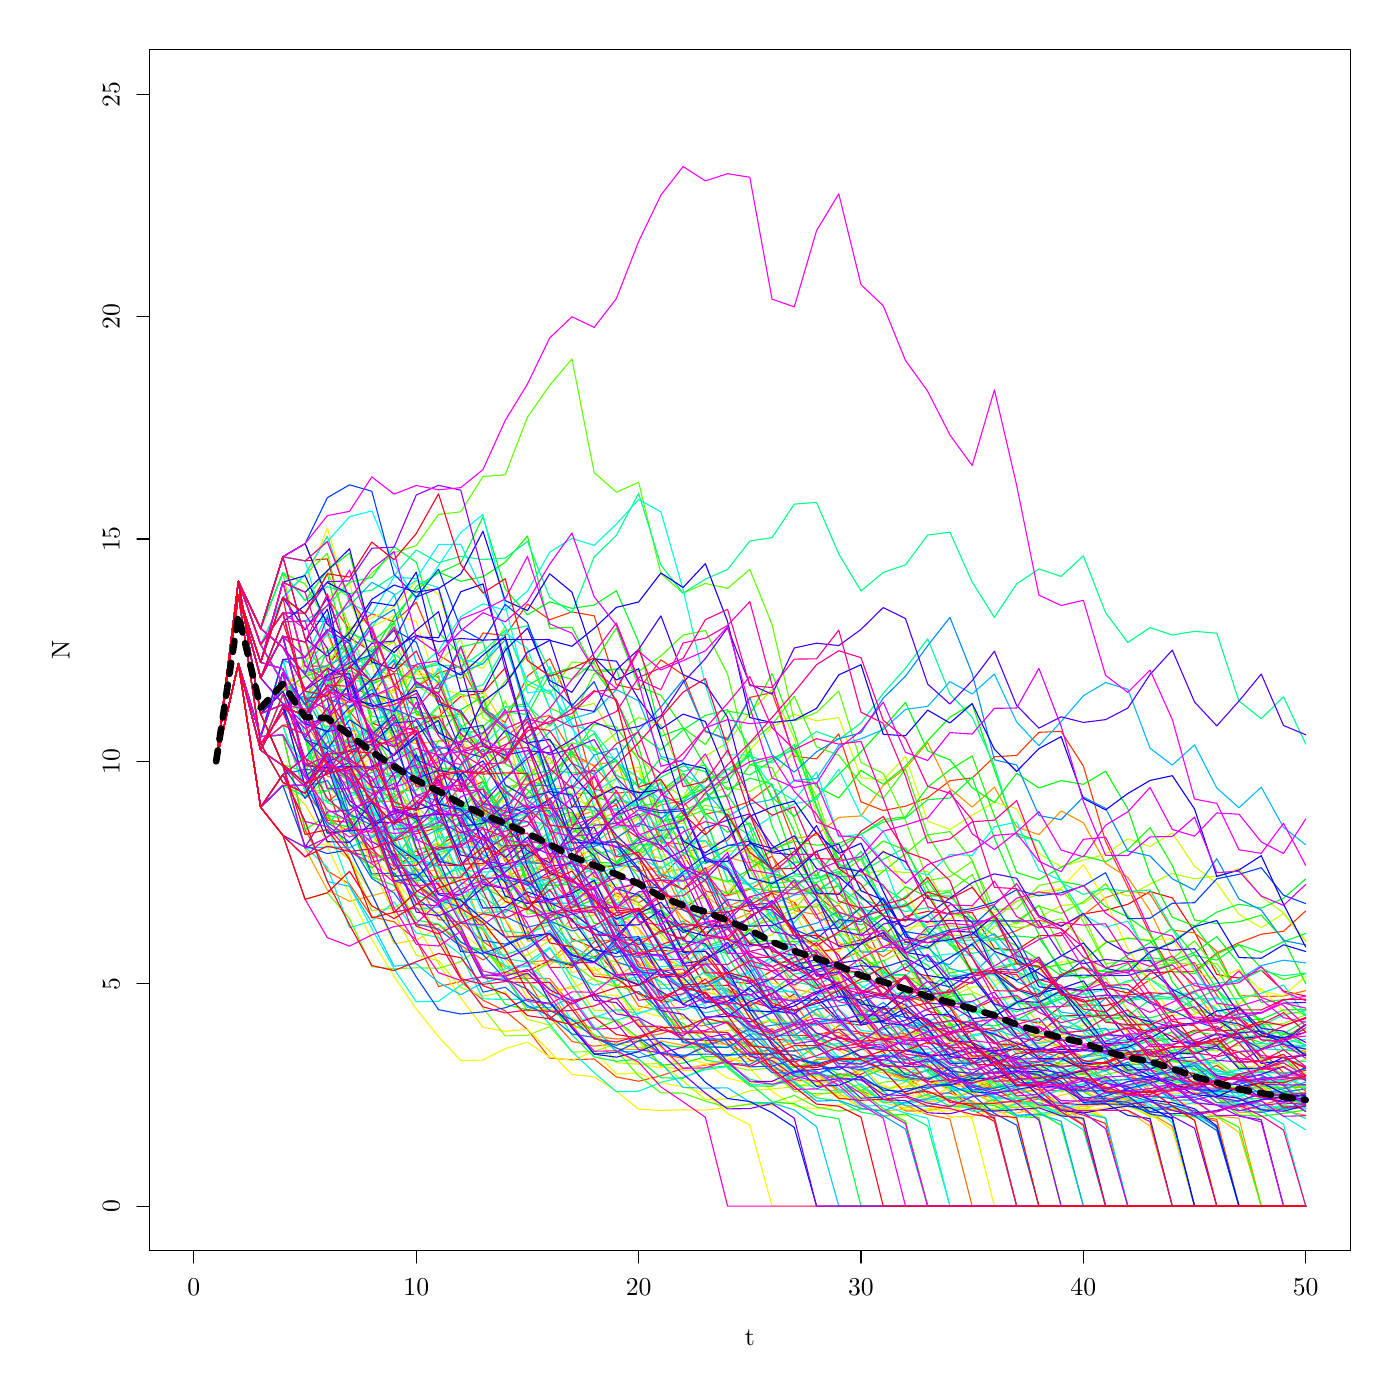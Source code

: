 % Created by tikzDevice version 0.9 on 2016-03-08 15:51:27
% !TEX encoding = UTF-8 Unicode
\documentclass{article}
\nonstopmode

\usepackage{tikz}

\usepackage[active,tightpage,psfixbb]{preview}

\PreviewEnvironment{pgfpicture}

\setlength\PreviewBorder{0pt}

\newcommand{\SweaveOpts}[1]{}  % do not interfere with LaTeX
\newcommand{\SweaveInput}[1]{} % because they are not real TeX commands
\newcommand{\Sexpr}[1]{}       % will only be parsed by R


\usepackage[utf8]{inputenc}
\usepackage{amsmath}
\usepackage{graphicx}
%\usepackage{bbold}
\usepackage{tikz}
%\usepackage{silence}
\usepackage{mdframed}
%\WarningFilter{mdframed}{You got a bad break}
\usepackage[colorinlistoftodos]{todonotes}
\usepackage{listings}
\usepackage{color}
\colorlet{exampcol}{blue!10}
\usepackage{multicol}
\usepackage{booktabs}

\title{BIO311: Population Ecology\\ \textit{Practical 10:\\ Stochasticity in Matrix Models\\ \& \\ Population Viability Analysis.}}
\setlength\parindent{0pt}

\setcounter{tocdepth}{1} % Determines the depth of the table of contents;; 0:chapters, 1: chapters and sections, 2: chapters,sections and subsections

%\renewcommand{\theExercise}{\thechapter.\arabic{Exercise}}%

\setlength\parindent{0pt}

\begin{document}

\begin{tikzpicture}[x=1pt,y=1pt]
\definecolor{fillColor}{RGB}{255,255,255}
\path[use as bounding box,fill=fillColor,fill opacity=0.00] (0,0) rectangle (505.89,505.89);
\begin{scope}
\path[clip] (  0.00,  0.00) rectangle (505.89,505.89);
\definecolor{drawColor}{RGB}{0,0,0}

\path[draw=drawColor,line width= 0.4pt,line join=round,line cap=round] ( 70.07, 54.00) -- (471.82, 54.00);

\path[draw=drawColor,line width= 0.4pt,line join=round,line cap=round] ( 70.07, 54.00) -- ( 70.07, 49.50);

\path[draw=drawColor,line width= 0.4pt,line join=round,line cap=round] (150.42, 54.00) -- (150.42, 49.50);

\path[draw=drawColor,line width= 0.4pt,line join=round,line cap=round] (230.77, 54.00) -- (230.77, 49.50);

\path[draw=drawColor,line width= 0.4pt,line join=round,line cap=round] (311.12, 54.00) -- (311.12, 49.50);

\path[draw=drawColor,line width= 0.4pt,line join=round,line cap=round] (391.47, 54.00) -- (391.47, 49.50);

\path[draw=drawColor,line width= 0.4pt,line join=round,line cap=round] (471.82, 54.00) -- (471.82, 49.50);

\node[text=drawColor,anchor=base,inner sep=0pt, outer sep=0pt, scale=  0.93] at ( 70.07, 37.80) {0};

\node[text=drawColor,anchor=base,inner sep=0pt, outer sep=0pt, scale=  0.93] at (150.42, 37.80) {10};

\node[text=drawColor,anchor=base,inner sep=0pt, outer sep=0pt, scale=  0.93] at (230.77, 37.80) {20};

\node[text=drawColor,anchor=base,inner sep=0pt, outer sep=0pt, scale=  0.93] at (311.12, 37.80) {30};

\node[text=drawColor,anchor=base,inner sep=0pt, outer sep=0pt, scale=  0.93] at (391.47, 37.80) {40};

\node[text=drawColor,anchor=base,inner sep=0pt, outer sep=0pt, scale=  0.93] at (471.82, 37.80) {50};

\path[draw=drawColor,line width= 0.4pt,line join=round,line cap=round] ( 54.00, 70.07) -- ( 54.00,471.82);

\path[draw=drawColor,line width= 0.4pt,line join=round,line cap=round] ( 54.00, 70.07) -- ( 49.50, 70.07);

\path[draw=drawColor,line width= 0.4pt,line join=round,line cap=round] ( 54.00,150.42) -- ( 49.50,150.42);

\path[draw=drawColor,line width= 0.4pt,line join=round,line cap=round] ( 54.00,230.77) -- ( 49.50,230.77);

\path[draw=drawColor,line width= 0.4pt,line join=round,line cap=round] ( 54.00,311.12) -- ( 49.50,311.12);

\path[draw=drawColor,line width= 0.4pt,line join=round,line cap=round] ( 54.00,391.47) -- ( 49.50,391.47);

\path[draw=drawColor,line width= 0.4pt,line join=round,line cap=round] ( 54.00,471.82) -- ( 49.50,471.82);

\node[text=drawColor,rotate= 90.00,anchor=base,inner sep=0pt, outer sep=0pt, scale=  0.93] at ( 43.20, 70.07) {0};

\node[text=drawColor,rotate= 90.00,anchor=base,inner sep=0pt, outer sep=0pt, scale=  0.93] at ( 43.20,150.42) {5};

\node[text=drawColor,rotate= 90.00,anchor=base,inner sep=0pt, outer sep=0pt, scale=  0.93] at ( 43.20,230.77) {10};

\node[text=drawColor,rotate= 90.00,anchor=base,inner sep=0pt, outer sep=0pt, scale=  0.93] at ( 43.20,311.12) {15};

\node[text=drawColor,rotate= 90.00,anchor=base,inner sep=0pt, outer sep=0pt, scale=  0.93] at ( 43.20,391.47) {20};

\node[text=drawColor,rotate= 90.00,anchor=base,inner sep=0pt, outer sep=0pt, scale=  0.93] at ( 43.20,471.82) {25};

\path[draw=drawColor,line width= 0.4pt,line join=round,line cap=round] ( 54.00, 54.00) --
	(487.89, 54.00) --
	(487.89,487.89) --
	( 54.00,487.89) --
	( 54.00, 54.00);
\end{scope}
\begin{scope}
\path[clip] (  0.00,  0.00) rectangle (505.89,505.89);
\definecolor{drawColor}{RGB}{0,0,0}

\node[text=drawColor,anchor=base,inner sep=0pt, outer sep=0pt, scale=  0.93] at (270.95, 19.80) {t};

\node[text=drawColor,rotate= 90.00,anchor=base,inner sep=0pt, outer sep=0pt, scale=  0.93] at ( 25.20,270.95) {N};
\end{scope}
\begin{scope}
\path[clip] ( 54.00, 54.00) rectangle (487.89,487.89);
\definecolor{drawColor}{RGB}{255,0,0}

\path[draw=drawColor,line width= 0.4pt,line join=round,line cap=round] ( 78.11,230.77) --
	( 86.14,291.03) --
	( 94.18,266.53) --
	(102.21,295.48) --
	(110.25,265.18) --
	(118.28,265.15) --
	(126.31,275.48) --
	(134.35,270.32) --
	(142.39,278.26) --
	(150.42,259.40) --
	(158.46,255.15) --
	(166.49,243.87) --
	(174.52,233.02) --
	(182.56,218.38) --
	(190.59,193.99) --
	(198.63,196.04) --
	(206.67,205.01) --
	(214.70,210.96) --
	(222.73,215.22) --
	(230.77,195.87) --
	(238.81,177.68) --
	(246.84,162.70) --
	(254.88,149.57) --
	(262.91,149.87) --
	(270.94,143.97) --
	(278.98,141.73) --
	(287.01,146.72) --
	(295.05,144.22) --
	(303.09,136.46) --
	(311.12,135.43) --
	(319.15,141.21) --
	(327.19,141.88) --
	(335.22,143.46) --
	(343.26,148.47) --
	(351.30,140.39) --
	(359.33,139.24) --
	(367.37,134.81) --
	(375.40,132.55) --
	(383.44,138.77) --
	(391.47,139.07) --
	(399.50,138.92) --
	(407.54,139.00) --
	(415.57,130.69) --
	(423.61,130.24) --
	(431.64,133.66) --
	(439.68,133.63) --
	(447.71,138.73) --
	(455.75,131.31) --
	(463.79,130.46) --
	(471.82,135.75);
\definecolor{drawColor}{RGB}{255,8,0}

\path[draw=drawColor,line width= 0.4pt,line join=round,line cap=round] ( 78.11,230.77) --
	( 86.14,295.85) --
	( 94.18,278.77) --
	(102.21,304.69) --
	(110.25,303.22) --
	(118.28,303.96) --
	(126.31,275.56) --
	(134.35,244.68) --
	(142.39,241.53) --
	(150.42,243.11) --
	(158.46,246.93) --
	(166.49,254.23) --
	(174.52,255.46) --
	(182.56,264.60) --
	(190.59,237.11) --
	(198.63,213.60) --
	(206.67,214.07) --
	(214.70,225.34) --
	(222.73,208.68) --
	(230.77,203.06) --
	(238.81,189.65) --
	(246.84,184.43) --
	(254.88,190.11) --
	(262.91,178.70) --
	(270.94,176.50) --
	(278.98,183.30) --
	(287.01,179.90) --
	(295.05,168.26) --
	(303.09,164.22) --
	(311.12,166.24) --
	(319.15,167.79) --
	(327.19,174.77) --
	(335.22,176.57) --
	(343.26,175.67) --
	(351.30,176.12) --
	(359.33,163.19) --
	(367.37,162.56) --
	(375.40,167.79) --
	(383.44,167.76) --
	(391.47,175.59) --
	(399.50,176.97) --
	(407.54,179.12) --
	(415.57,183.74) --
	(423.61,181.43) --
	(431.64,169.11) --
	(439.68,153.74) --
	(447.71,152.46) --
	(455.75,155.30) --
	(463.79,147.78) --
	(471.82,145.95);
\definecolor{drawColor}{RGB}{255,15,0}

\path[draw=drawColor,line width= 0.4pt,line join=round,line cap=round] ( 78.11,230.77) --
	( 86.14,266.12) --
	( 94.18,239.74) --
	(102.21,262.83) --
	(110.25,229.23) --
	(118.28,209.49) --
	(126.31,208.71) --
	(134.35,199.10) --
	(142.39,191.53) --
	(150.42,198.58) --
	(158.46,185.90) --
	(166.49,180.72) --
	(174.52,169.79) --
	(182.56,153.78) --
	(190.59,154.97) --
	(198.63,158.82) --
	(206.67,156.90) --
	(214.70,160.18) --
	(222.73,163.19) --
	(230.77,161.68) --
	(238.81,162.44) --
	(246.84,162.06) --
	(254.88,162.25) --
	(262.91,151.10) --
	(270.94,150.51) --
	(278.98,155.08) --
	(287.01,155.04) --
	(295.05,161.86) --
	(303.09,163.07) --
	(311.12,164.94) --
	(319.15,168.95) --
	(327.19,155.27) --
	(335.22,153.18) --
	(343.26,144.15) --
	(351.30,141.20) --
	(359.33,144.59) --
	(367.37,137.57) --
	(375.40,136.17) --
	(383.44,142.22) --
	(391.47,142.80) --
	(399.50,142.51) --
	(407.54,144.59) --
	(415.57,147.41) --
	(423.61,136.85) --
	(431.64,135.15) --
	(439.68,128.11) --
	(447.71,125.79) --
	(455.75,120.15) --
	(463.79,117.97) --
	(471.82,119.06);
\definecolor{drawColor}{RGB}{255,23,0}

\path[draw=drawColor,line width= 0.4pt,line join=round,line cap=round] ( 78.11,230.77) --
	( 86.14,295.85) --
	( 94.18,272.95) --
	(102.21,284.40) --
	(110.25,253.49) --
	(118.28,227.94) --
	(126.31,224.15) --
	(134.35,207.38) --
	(142.39,201.92) --
	(150.42,204.65) --
	(158.46,206.86) --
	(166.49,212.91) --
	(174.52,213.67) --
	(182.56,202.95) --
	(190.59,180.23) --
	(198.63,179.53) --
	(206.67,166.72) --
	(214.70,163.28) --
	(222.73,153.65) --
	(230.77,150.10) --
	(238.81,142.11) --
	(246.84,130.58) --
	(254.88,129.82) --
	(262.91,130.20) --
	(270.94,122.81) --
	(278.98,121.09) --
	(287.01,115.75) --
	(295.05,115.04) --
	(303.09,117.79) --
	(311.12,117.68) --
	(319.15,121.55) --
	(327.19,115.96) --
	(335.22,115.34) --
	(343.26,112.38) --
	(351.30,104.98) --
	(359.33,100.66) --
	(367.37, 70.07) --
	(375.40, 70.07) --
	(383.44, 70.07) --
	(391.47, 70.07) --
	(399.50, 70.07) --
	(407.54, 70.07) --
	(415.57, 70.07) --
	(423.61, 70.07) --
	(431.64, 70.07) --
	(439.68, 70.07) --
	(447.71, 70.07) --
	(455.75, 70.07) --
	(463.79, 70.07) --
	(471.82, 70.07);
\definecolor{drawColor}{RGB}{255,31,0}

\path[draw=drawColor,line width= 0.4pt,line join=round,line cap=round] ( 78.11,230.77) --
	( 86.14,291.03) --
	( 94.18,237.20) --
	(102.21,243.83) --
	(110.25,240.51) --
	(118.28,221.56) --
	(126.31,198.09) --
	(134.35,196.11) --
	(142.39,197.10) --
	(150.42,196.61) --
	(158.46,200.23) --
	(166.49,205.17) --
	(174.52,202.70) --
	(182.56,187.90) --
	(190.59,169.66) --
	(198.63,156.31) --
	(206.67,156.28) --
	(214.70,163.19) --
	(222.73,166.91) --
	(230.77,158.13) --
	(238.81,143.68) --
	(246.84,144.88) --
	(254.88,148.19) --
	(262.91,148.60) --
	(270.94,142.74) --
	(278.98,130.32) --
	(287.01,129.94) --
	(295.05,131.72) --
	(303.09,134.03) --
	(311.12,132.88) --
	(319.15,125.86) --
	(327.19,117.23) --
	(335.22,110.90) --
	(343.26,110.89) --
	(351.30,107.96) --
	(359.33,101.44) --
	(367.37, 70.07) --
	(375.40, 70.07) --
	(383.44, 70.07) --
	(391.47, 70.07) --
	(399.50, 70.07) --
	(407.54, 70.07) --
	(415.57, 70.07) --
	(423.61, 70.07) --
	(431.64, 70.07) --
	(439.68, 70.07) --
	(447.71, 70.07) --
	(455.75, 70.07) --
	(463.79, 70.07) --
	(471.82, 70.07);
\definecolor{drawColor}{RGB}{255,38,0}

\path[draw=drawColor,line width= 0.4pt,line join=round,line cap=round] ( 78.11,230.77) --
	( 86.14,291.03) --
	( 94.18,260.90) --
	(102.21,275.97) --
	(110.25,268.43) --
	(118.28,277.52) --
	(126.31,258.16) --
	(134.35,254.19) --
	(142.39,266.05) --
	(150.42,265.29) --
	(158.46,251.59) --
	(166.49,220.22) --
	(174.52,223.42) --
	(182.56,210.82) --
	(190.59,187.21) --
	(198.63,189.36) --
	(206.67,194.51) --
	(214.70,191.94) --
	(222.73,193.22) --
	(230.77,192.58) --
	(238.81,178.17) --
	(246.84,177.20) --
	(254.88,183.38) --
	(262.91,166.98) --
	(270.94,153.51) --
	(278.98,141.67) --
	(287.01,131.61) --
	(295.05,131.80) --
	(303.09,127.26) --
	(311.12,124.02) --
	(319.15,119.01) --
	(327.19,116.68) --
	(335.22,119.10) --
	(343.26,120.40) --
	(351.30,113.77) --
	(359.33,112.55) --
	(367.37,108.01) --
	(375.40,107.46) --
	(383.44,105.03) --
	(391.47,102.91) --
	(399.50, 99.93) --
	(407.54, 70.07) --
	(415.57, 70.07) --
	(423.61, 70.07) --
	(431.64, 70.07) --
	(439.68, 70.07) --
	(447.71, 70.07) --
	(455.75, 70.07) --
	(463.79, 70.07) --
	(471.82, 70.07);
\definecolor{drawColor}{RGB}{255,46,0}

\path[draw=drawColor,line width= 0.4pt,line join=round,line cap=round] ( 78.11,230.77) --
	( 86.14,291.03) --
	( 94.18,260.90) --
	(102.21,275.97) --
	(110.25,244.43) --
	(118.28,220.91) --
	(126.31,220.93) --
	(134.35,228.89) --
	(142.39,224.91) --
	(150.42,231.05) --
	(158.46,236.27) --
	(166.49,213.96) --
	(174.52,210.12) --
	(182.56,212.04) --
	(190.59,194.14) --
	(198.63,193.57) --
	(206.67,203.76) --
	(214.70,189.18) --
	(222.73,184.46) --
	(230.77,186.82) --
	(238.81,188.74) --
	(246.84,197.20) --
	(254.88,183.93) --
	(262.91,182.15) --
	(270.94,192.08) --
	(278.98,196.47) --
	(287.01,185.23) --
	(295.05,182.55) --
	(303.09,175.75) --
	(311.12,157.06) --
	(319.15,146.39) --
	(327.19,145.91) --
	(335.22,140.67) --
	(343.26,138.37) --
	(351.30,134.57) --
	(359.33,132.07) --
	(367.37,128.81) --
	(375.40,126.45) --
	(383.44,123.53) --
	(391.47,119.98) --
	(399.50,115.60) --
	(407.54,113.32) --
	(415.57,115.62) --
	(423.61,116.80) --
	(431.64,117.45) --
	(439.68,120.89) --
	(447.71,115.56) --
	(455.75,113.66) --
	(463.79,115.78) --
	(471.82,117.06);
\definecolor{drawColor}{RGB}{255,54,0}

\path[draw=drawColor,line width= 0.4pt,line join=round,line cap=round] ( 78.11,230.77) --
	( 86.14,295.85) --
	( 94.18,278.77) --
	(102.21,304.69) --
	(110.25,309.46) --
	(118.28,289.89) --
	(126.31,278.27) --
	(134.35,284.08) --
	(142.39,281.18) --
	(150.42,288.27) --
	(158.46,269.10) --
	(166.49,264.37) --
	(174.52,277.17) --
	(182.56,276.24) --
	(190.59,287.64) --
	(198.63,281.94) --
	(206.67,284.79) --
	(214.70,283.36) --
	(222.73,258.41) --
	(230.77,256.66) --
	(238.81,267.46) --
	(246.84,262.06) --
	(254.88,241.47) --
	(262.91,239.03) --
	(270.94,253.87) --
	(278.98,255.65) --
	(287.01,232.57) --
	(295.05,231.68) --
	(303.09,240.70) --
	(311.12,216.14) --
	(319.15,213.00) --
	(327.19,214.57) --
	(335.22,217.63) --
	(343.26,223.79) --
	(351.30,224.78) --
	(359.33,232.43) --
	(367.37,232.90) --
	(375.40,241.26) --
	(383.44,241.61) --
	(391.47,229.08) --
	(399.50,201.79) --
	(407.54,185.27) --
	(415.57,168.18) --
	(423.61,154.71) --
	(431.64,154.83) --
	(439.68,161.54) --
	(447.71,165.23) --
	(455.75,168.29) --
	(463.79,169.37) --
	(471.82,176.73);
\definecolor{drawColor}{RGB}{255,61,0}

\path[draw=drawColor,line width= 0.4pt,line join=round,line cap=round] ( 78.11,230.77) --
	( 86.14,295.85) --
	( 94.18,248.00) --
	(102.21,256.07) --
	(110.25,261.58) --
	(118.28,263.91) --
	(126.31,248.81) --
	(134.35,239.04) --
	(142.39,248.47) --
	(150.42,257.65) --
	(158.46,262.65) --
	(166.49,265.26) --
	(174.52,249.93) --
	(182.56,244.86) --
	(190.59,261.58) --
	(198.63,267.87) --
	(206.67,250.56) --
	(214.70,220.69) --
	(222.73,219.26) --
	(230.77,219.98) --
	(238.81,201.67) --
	(246.84,200.80) --
	(254.88,211.72) --
	(262.91,213.36) --
	(270.94,216.36) --
	(278.98,222.49) --
	(287.01,201.42) --
	(295.05,182.73) --
	(303.09,183.19) --
	(311.12,174.82) --
	(319.15,156.88) --
	(327.19,145.98) --
	(335.22,143.61) --
	(343.26,146.77) --
	(351.30,151.20) --
	(359.33,155.29) --
	(367.37,157.61) --
	(375.40,156.45) --
	(383.44,146.61) --
	(391.47,143.76) --
	(399.50,145.19) --
	(407.54,146.47) --
	(415.57,151.89) --
	(423.61,155.51) --
	(431.64,158.09) --
	(439.68,146.36) --
	(447.71,135.32) --
	(455.75,126.24) --
	(463.79,118.28) --
	(471.82,111.50);
\definecolor{drawColor}{RGB}{255,69,0}

\path[draw=drawColor,line width= 0.4pt,line join=round,line cap=round] ( 78.11,230.77) --
	( 86.14,291.03) --
	( 94.18,237.20) --
	(102.21,243.83) --
	(110.25,219.97) --
	(118.28,216.22) --
	(126.31,222.01) --
	(134.35,226.94) --
	(142.39,228.64) --
	(150.42,216.38) --
	(158.46,212.17) --
	(166.49,221.94) --
	(174.52,221.06) --
	(182.56,210.60) --
	(190.59,186.26) --
	(198.63,188.77) --
	(206.67,179.00) --
	(214.70,176.12) --
	(222.73,183.27) --
	(230.77,179.69) --
	(238.81,184.42) --
	(246.84,173.88) --
	(254.88,168.91) --
	(262.91,171.39) --
	(270.94,170.15) --
	(278.98,158.70) --
	(287.01,155.43) --
	(295.05,157.07) --
	(303.09,158.56) --
	(311.12,162.44) --
	(319.15,149.60) --
	(327.19,138.31) --
	(335.22,128.73) --
	(343.26,128.91) --
	(351.30,133.52) --
	(359.33,134.41) --
	(367.37,126.28) --
	(375.40,124.55) --
	(383.44,118.80) --
	(391.47,118.06) --
	(399.50,122.30) --
	(407.54,124.19) --
	(415.57,119.37) --
	(423.61,116.93) --
	(431.64,112.42) --
	(439.68,111.59) --
	(447.71,109.00) --
	(455.75,106.59) --
	(463.79,108.78) --
	(471.82,110.69);
\definecolor{drawColor}{RGB}{255,77,0}

\path[draw=drawColor,line width= 0.4pt,line join=round,line cap=round] ( 78.11,230.77) --
	( 86.14,266.12) --
	( 94.18,239.74) --
	(102.21,240.31) --
	(110.25,206.06) --
	(118.28,191.19) --
	(126.31,186.41) --
	(134.35,174.62) --
	(142.39,172.82) --
	(150.42,166.29) --
	(158.46,149.40) --
	(166.49,151.22) --
	(174.52,144.48) --
	(182.56,140.59) --
	(190.59,133.89) --
	(198.63,123.54) --
	(206.67,122.93) --
	(214.70,123.24) --
	(222.73,116.72) --
	(230.77,115.19) --
	(238.81,117.16) --
	(246.84,119.87) --
	(254.88,121.05) --
	(262.91,121.81) --
	(270.94,125.54) --
	(278.98,126.48) --
	(287.01,126.01) --
	(295.05,127.74) --
	(303.09,131.42) --
	(311.12,132.69) --
	(319.15,132.06) --
	(327.19,132.37) --
	(335.22,124.75) --
	(343.26,124.40) --
	(351.30,120.65) --
	(359.33,111.88) --
	(367.37,112.79) --
	(375.40,109.27) --
	(383.44,107.21) --
	(391.47,108.24) --
	(399.50,107.73) --
	(407.54,108.99) --
	(415.57,105.57) --
	(423.61,104.73) --
	(431.64,102.64) --
	(439.68,101.44) --
	(447.71, 70.07) --
	(455.75, 70.07) --
	(463.79, 70.07) --
	(471.82, 70.07);
\definecolor{drawColor}{RGB}{255,84,0}

\path[draw=drawColor,line width= 0.4pt,line join=round,line cap=round] ( 78.11,230.77) --
	( 86.14,291.03) --
	( 94.18,266.53) --
	(102.21,264.26) --
	(110.25,248.03) --
	(118.28,256.14) --
	(126.31,230.13) --
	(134.35,207.48) --
	(142.39,188.16) --
	(150.42,171.50) --
	(158.46,171.85) --
	(166.49,164.34) --
	(174.52,159.00) --
	(182.56,164.07) --
	(190.59,168.85) --
	(198.63,159.41) --
	(206.67,157.62) --
	(214.70,165.59) --
	(222.73,166.38) --
	(230.77,165.98) --
	(238.81,168.74) --
	(246.84,160.29) --
	(254.88,155.69) --
	(262.91,147.50) --
	(270.94,145.95) --
	(278.98,152.86) --
	(287.01,143.54) --
	(295.05,132.20) --
	(303.09,132.87) --
	(311.12,128.02) --
	(319.15,126.35) --
	(327.19,130.22) --
	(335.22,121.25) --
	(343.26,114.24) --
	(351.30,113.12) --
	(359.33,114.84) --
	(367.37,117.49) --
	(375.40,112.79) --
	(383.44,105.94) --
	(391.47,101.23) --
	(399.50, 70.07) --
	(407.54, 70.07) --
	(415.57, 70.07) --
	(423.61, 70.07) --
	(431.64, 70.07) --
	(439.68, 70.07) --
	(447.71, 70.07) --
	(455.75, 70.07) --
	(463.79, 70.07) --
	(471.82, 70.07);
\definecolor{drawColor}{RGB}{255,92,0}

\path[draw=drawColor,line width= 0.4pt,line join=round,line cap=round] ( 78.11,230.77) --
	( 86.14,266.12) --
	( 94.18,234.79) --
	(102.21,250.46) --
	(110.25,242.62) --
	(118.28,225.47) --
	(126.31,222.65) --
	(134.35,213.02) --
	(142.39,187.90) --
	(150.42,187.48) --
	(158.46,173.58) --
	(166.49,172.69) --
	(174.52,165.73) --
	(182.56,160.05) --
	(190.59,151.83) --
	(198.63,138.44) --
	(206.67,129.58) --
	(214.70,127.85) --
	(222.73,128.71) --
	(230.77,129.84) --
	(238.81,124.99) --
	(246.84,123.51) --
	(254.88,128.58) --
	(262.91,130.52) --
	(270.94,134.31) --
	(278.98,137.40) --
	(287.01,131.05) --
	(295.05,129.79) --
	(303.09,135.25) --
	(311.12,137.52) --
	(319.15,141.69) --
	(327.19,134.50) --
	(335.22,124.20) --
	(343.26,117.08) --
	(351.30,110.24) --
	(359.33,109.42) --
	(367.37,110.88) --
	(375.40,112.25) --
	(383.44,111.57) --
	(391.47,113.02) --
	(399.50,109.22) --
	(407.54,108.30) --
	(415.57,105.99) --
	(423.61,104.68) --
	(431.64,102.82) --
	(439.68,100.67) --
	(447.71, 70.07) --
	(455.75, 70.07) --
	(463.79, 70.07) --
	(471.82, 70.07);
\definecolor{drawColor}{RGB}{255,99,0}

\path[draw=drawColor,line width= 0.4pt,line join=round,line cap=round] ( 78.11,230.77) --
	( 86.14,295.85) --
	( 94.18,272.95) --
	(102.21,258.99) --
	(110.25,252.80) --
	(118.28,270.76) --
	(126.31,247.58) --
	(134.35,220.42) --
	(142.39,217.94) --
	(150.42,223.14) --
	(158.46,232.58) --
	(166.49,236.12) --
	(174.52,234.35) --
	(182.56,239.62) --
	(190.59,245.76) --
	(198.63,247.35) --
	(206.67,233.80) --
	(214.70,229.02) --
	(222.73,219.88) --
	(230.77,210.29) --
	(238.81,215.09) --
	(246.84,216.54) --
	(254.88,205.28) --
	(262.91,182.29) --
	(270.94,184.50) --
	(278.98,189.37) --
	(287.01,186.93) --
	(295.05,174.01) --
	(303.09,172.71) --
	(311.12,165.94) --
	(319.15,160.17) --
	(327.19,165.48) --
	(335.22,167.68) --
	(343.26,166.58) --
	(351.30,167.13) --
	(359.33,166.86) --
	(367.37,169.58) --
	(375.40,173.38) --
	(383.44,171.48) --
	(391.47,175.15) --
	(399.50,181.57) --
	(407.54,184.03) --
	(415.57,182.80) --
	(423.61,169.83) --
	(431.64,168.80) --
	(439.68,162.19) --
	(447.71,146.15) --
	(455.75,145.80) --
	(463.79,145.97) --
	(471.82,147.91);
\definecolor{drawColor}{RGB}{255,107,0}

\path[draw=drawColor,line width= 0.4pt,line join=round,line cap=round] ( 78.11,230.77) --
	( 86.14,291.03) --
	( 94.18,237.20) --
	(102.21,223.15) --
	(110.25,219.23) --
	(118.28,210.39) --
	(126.31,205.18) --
	(134.35,197.97) --
	(142.39,192.88) --
	(150.42,186.50) --
	(158.46,178.76) --
	(166.49,169.23) --
	(174.52,152.83) --
	(182.56,152.04) --
	(190.59,152.43) --
	(198.63,152.23) --
	(206.67,142.46) --
	(214.70,131.50) --
	(222.73,130.43) --
	(230.77,130.97) --
	(238.81,132.32) --
	(246.84,134.89) --
	(254.88,135.32) --
	(262.91,130.41) --
	(270.94,128.62) --
	(278.98,134.27) --
	(287.01,126.90) --
	(295.05,118.19) --
	(303.09,111.70) --
	(311.12,111.70) --
	(319.15,108.70) --
	(327.19,106.48) --
	(335.22,103.12) --
	(343.26,101.54) --
	(351.30, 70.07) --
	(359.33, 70.07) --
	(367.37, 70.07) --
	(375.40, 70.07) --
	(383.44, 70.07) --
	(391.47, 70.07) --
	(399.50, 70.07) --
	(407.54, 70.07) --
	(415.57, 70.07) --
	(423.61, 70.07) --
	(431.64, 70.07) --
	(439.68, 70.07) --
	(447.71, 70.07) --
	(455.75, 70.07) --
	(463.79, 70.07) --
	(471.82, 70.07);
\definecolor{drawColor}{RGB}{255,115,0}

\path[draw=drawColor,line width= 0.4pt,line join=round,line cap=round] ( 78.11,230.77) --
	( 86.14,266.12) --
	( 94.18,239.74) --
	(102.21,262.83) --
	(110.25,229.23) --
	(118.28,232.77) --
	(126.31,239.47) --
	(134.35,216.10) --
	(142.39,216.36) --
	(150.42,223.96) --
	(158.46,224.23) --
	(166.49,212.99) --
	(174.52,188.45) --
	(182.56,173.61) --
	(190.59,158.24) --
	(198.63,158.90) --
	(206.67,165.65) --
	(214.70,167.09) --
	(222.73,154.80) --
	(230.77,142.28) --
	(238.81,140.88) --
	(246.84,133.01) --
	(254.88,132.24) --
	(262.91,128.13) --
	(270.94,124.64) --
	(278.98,119.68) --
	(287.01,118.57) --
	(295.05,123.05) --
	(303.09,123.45) --
	(311.12,116.86) --
	(319.15,109.88) --
	(327.19,104.43) --
	(335.22,104.47) --
	(343.26,106.27) --
	(351.30,106.33) --
	(359.33,108.21) --
	(367.37,107.27) --
	(375.40,108.74) --
	(383.44,105.24) --
	(391.47, 99.46) --
	(399.50, 70.07) --
	(407.54, 70.07) --
	(415.57, 70.07) --
	(423.61, 70.07) --
	(431.64, 70.07) --
	(439.68, 70.07) --
	(447.71, 70.07) --
	(455.75, 70.07) --
	(463.79, 70.07) --
	(471.82, 70.07);
\definecolor{drawColor}{RGB}{255,122,0}

\path[draw=drawColor,line width= 0.4pt,line join=round,line cap=round] ( 78.11,230.77) --
	( 86.14,291.03) --
	( 94.18,260.90) --
	(102.21,275.97) --
	(110.25,273.86) --
	(118.28,260.19) --
	(126.31,248.84) --
	(134.35,254.52) --
	(142.39,256.57) --
	(150.42,265.33) --
	(158.46,260.95) --
	(166.49,240.03) --
	(174.52,213.57) --
	(182.56,194.40) --
	(190.59,194.33) --
	(198.63,204.31) --
	(206.67,209.66) --
	(214.70,217.93) --
	(222.73,221.32) --
	(230.77,219.63) --
	(238.81,202.45) --
	(246.84,197.59) --
	(254.88,200.02) --
	(262.91,202.26) --
	(270.94,211.62) --
	(278.98,196.88) --
	(287.01,176.82) --
	(295.05,175.37) --
	(303.09,178.91) --
	(311.12,169.35) --
	(319.15,152.93) --
	(327.19,152.14) --
	(335.22,152.54) --
	(343.26,142.46) --
	(351.30,131.61) --
	(359.33,123.21) --
	(367.37,121.86) --
	(375.40,116.25) --
	(383.44,114.40) --
	(391.47,116.52) --
	(399.50,112.14) --
	(407.54,111.27) --
	(415.57,115.04) --
	(423.61,116.60) --
	(431.64,112.49) --
	(439.68,110.38) --
	(447.71,106.50) --
	(455.75,104.83) --
	(463.79,105.66) --
	(471.82,105.25);
\definecolor{drawColor}{RGB}{255,130,0}

\path[draw=drawColor,line width= 0.4pt,line join=round,line cap=round] ( 78.11,230.77) --
	( 86.14,291.03) --
	( 94.18,237.20) --
	(102.21,243.83) --
	(110.25,245.12) --
	(118.28,231.87) --
	(126.31,222.86) --
	(134.35,208.61) --
	(142.39,202.04) --
	(150.42,189.18) --
	(158.46,183.78) --
	(166.49,189.54) --
	(174.52,195.99) --
	(182.56,199.19) --
	(190.59,197.59) --
	(198.63,201.80) --
	(206.67,210.06) --
	(214.70,213.04) --
	(222.73,194.53) --
	(230.77,190.90) --
	(238.81,192.72) --
	(246.84,177.17) --
	(254.88,173.89) --
	(262.91,178.32) --
	(270.94,181.67) --
	(278.98,180.00) --
	(287.01,167.56) --
	(295.05,163.90) --
	(303.09,154.30) --
	(311.12,140.91) --
	(319.15,139.98) --
	(327.19,132.01) --
	(335.22,122.49) --
	(343.26,121.65) --
	(351.30,123.45) --
	(359.33,126.74) --
	(367.37,129.50) --
	(375.40,123.88) --
	(383.44,121.36) --
	(391.47,122.62) --
	(399.50,115.74) --
	(407.54,109.08) --
	(415.57,103.68) --
	(423.61, 98.90) --
	(431.64, 70.07) --
	(439.68, 70.07) --
	(447.71, 70.07) --
	(455.75, 70.07) --
	(463.79, 70.07) --
	(471.82, 70.07);
\definecolor{drawColor}{RGB}{255,138,0}

\path[draw=drawColor,line width= 0.4pt,line join=round,line cap=round] ( 78.11,230.77) --
	( 86.14,295.85) --
	( 94.18,272.95) --
	(102.21,289.92) --
	(110.25,298.34) --
	(118.28,312.05) --
	(126.31,287.96) --
	(134.35,278.30) --
	(142.39,257.69) --
	(150.42,227.59) --
	(158.46,206.92) --
	(166.49,186.99) --
	(174.52,184.59) --
	(182.56,188.85) --
	(190.59,192.85) --
	(198.63,190.85) --
	(206.67,195.08) --
	(214.70,199.43) --
	(222.73,181.93) --
	(230.77,181.97) --
	(238.81,187.86) --
	(246.84,171.05) --
	(254.88,168.82) --
	(262.91,172.58) --
	(270.94,175.99) --
	(278.98,161.73) --
	(287.01,148.53) --
	(295.05,146.85) --
	(303.09,147.69) --
	(311.12,137.99) --
	(319.15,137.64) --
	(327.19,143.24) --
	(335.22,135.25) --
	(343.26,132.67) --
	(351.30,135.64) --
	(359.33,139.28) --
	(367.37,132.53) --
	(375.40,131.34) --
	(383.44,127.50) --
	(391.47,123.96) --
	(399.50,125.73) --
	(407.54,118.25) --
	(415.57,111.30) --
	(423.61,111.51) --
	(431.64,113.59) --
	(439.68,107.43) --
	(447.71,106.58) --
	(455.75,107.98) --
	(463.79,104.57) --
	(471.82,102.88);
\definecolor{drawColor}{RGB}{255,145,0}

\path[draw=drawColor,line width= 0.4pt,line join=round,line cap=round] ( 78.11,230.77) --
	( 86.14,266.12) --
	( 94.18,234.79) --
	(102.21,254.99) --
	(110.25,253.95) --
	(118.28,259.38) --
	(126.31,266.48) --
	(134.35,268.13) --
	(142.39,253.06) --
	(150.42,221.89) --
	(158.46,224.91) --
	(166.49,212.28) --
	(174.52,208.47) --
	(182.56,221.60) --
	(190.59,222.59) --
	(198.63,226.16) --
	(206.67,232.50) --
	(214.70,229.33) --
	(222.73,230.91) --
	(230.77,210.89) --
	(238.81,189.93) --
	(246.84,187.68) --
	(254.88,191.95) --
	(262.91,196.11) --
	(270.94,194.03) --
	(278.98,198.39) --
	(287.01,202.84) --
	(295.05,204.13) --
	(303.09,210.53) --
	(311.12,211.05) --
	(319.15,222.04) --
	(327.19,228.26) --
	(335.22,237.56) --
	(343.26,220.98) --
	(351.30,214.25) --
	(359.33,221.49) --
	(367.37,207.06) --
	(375.40,204.30) --
	(383.44,212.87) --
	(391.47,208.58) --
	(399.50,193.91) --
	(407.54,188.81) --
	(415.57,176.87) --
	(423.61,159.81) --
	(431.64,148.00) --
	(439.68,136.67) --
	(447.71,135.29) --
	(455.75,135.98) --
	(463.79,127.76) --
	(471.82,125.93);
\definecolor{drawColor}{RGB}{255,153,0}

\path[draw=drawColor,line width= 0.4pt,line join=round,line cap=round] ( 78.11,230.77) --
	( 86.14,295.85) --
	( 94.18,248.00) --
	(102.21,251.30) --
	(110.25,249.65) --
	(118.28,255.27) --
	(126.31,262.05) --
	(134.35,258.66) --
	(142.39,237.57) --
	(150.42,231.16) --
	(158.46,214.73) --
	(166.49,191.72) --
	(174.52,193.35) --
	(182.56,198.99) --
	(190.59,199.59) --
	(198.63,189.96) --
	(206.67,186.34) --
	(214.70,179.72) --
	(222.73,172.67) --
	(230.77,163.56) --
	(238.81,148.14) --
	(246.84,138.08) --
	(254.88,136.07) --
	(262.91,137.07) --
	(270.94,128.58) --
	(278.98,126.79) --
	(287.01,129.21) --
	(295.05,123.77) --
	(303.09,122.60) --
	(311.12,127.43) --
	(319.15,120.95) --
	(327.19,120.38) --
	(335.22,123.35) --
	(343.26,115.61) --
	(351.30,115.87) --
	(359.33,112.44) --
	(367.37,111.17) --
	(375.40,114.02) --
	(383.44,113.76) --
	(391.47,116.21) --
	(399.50,116.20) --
	(407.54,112.88) --
	(415.57,111.54) --
	(423.61,114.45) --
	(431.64,107.81) --
	(439.68,102.65) --
	(447.71,101.82) --
	(455.75, 70.07) --
	(463.79, 70.07) --
	(471.82, 70.07);
\definecolor{drawColor}{RGB}{255,161,0}

\path[draw=drawColor,line width= 0.4pt,line join=round,line cap=round] ( 78.11,230.77) --
	( 86.14,266.12) --
	( 94.18,234.79) --
	(102.21,229.23) --
	(110.25,199.40) --
	(118.28,184.27) --
	(126.31,180.20) --
	(134.35,182.24) --
	(142.39,184.20) --
	(150.42,192.27) --
	(158.46,179.55) --
	(166.49,162.23) --
	(174.52,163.42) --
	(182.56,156.12) --
	(190.59,153.68) --
	(198.63,148.84) --
	(206.67,134.83) --
	(214.70,134.67) --
	(222.73,126.99) --
	(230.77,126.52) --
	(238.81,129.76) --
	(246.84,128.14) --
	(254.88,128.95) --
	(262.91,128.54) --
	(270.94,128.74) --
	(278.98,121.61) --
	(287.01,121.25) --
	(295.05,117.74) --
	(303.09,116.18) --
	(311.12,119.45) --
	(319.15,119.11) --
	(327.19,115.74) --
	(335.22,107.82) --
	(343.26,108.64) --
	(351.30,111.28) --
	(359.33,107.03) --
	(367.37,105.46) --
	(375.40,101.92) --
	(383.44, 70.07) --
	(391.47, 70.07) --
	(399.50, 70.07) --
	(407.54, 70.07) --
	(415.57, 70.07) --
	(423.61, 70.07) --
	(431.64, 70.07) --
	(439.68, 70.07) --
	(447.71, 70.07) --
	(455.75, 70.07) --
	(463.79, 70.07) --
	(471.82, 70.07);
\definecolor{drawColor}{RGB}{255,168,0}

\path[draw=drawColor,line width= 0.4pt,line join=round,line cap=round] ( 78.11,230.77) --
	( 86.14,266.12) --
	( 94.18,239.74) --
	(102.21,262.83) --
	(110.25,251.28) --
	(118.28,261.94) --
	(126.31,242.94) --
	(134.35,235.23) --
	(142.39,239.09) --
	(150.42,237.16) --
	(158.46,238.12) --
	(166.49,237.64) --
	(174.52,217.75) --
	(182.56,195.37) --
	(190.59,193.20) --
	(198.63,179.41) --
	(206.67,178.12) --
	(214.70,187.46) --
	(222.73,174.47) --
	(230.77,170.41) --
	(238.81,160.21) --
	(246.84,156.31) --
	(254.88,158.26) --
	(262.91,146.79) --
	(270.94,144.58) --
	(278.98,136.64) --
	(287.01,135.67) --
	(295.05,139.66) --
	(303.09,129.50) --
	(311.12,129.86) --
	(319.15,134.45) --
	(327.19,135.40) --
	(335.22,134.92) --
	(343.26,135.16) --
	(351.30,127.24) --
	(359.33,126.85) --
	(367.37,131.60) --
	(375.40,132.31) --
	(383.44,131.96) --
	(391.47,133.79) --
	(399.50,128.31) --
	(407.54,118.63) --
	(415.57,112.40) --
	(423.61,106.18) --
	(431.64,101.20) --
	(439.68, 70.07) --
	(447.71, 70.07) --
	(455.75, 70.07) --
	(463.79, 70.07) --
	(471.82, 70.07);
\definecolor{drawColor}{RGB}{255,176,0}

\path[draw=drawColor,line width= 0.4pt,line join=round,line cap=round] ( 78.11,230.77) --
	( 86.14,295.85) --
	( 94.18,272.95) --
	(102.21,284.40) --
	(110.25,253.49) --
	(118.28,249.58) --
	(126.31,229.81) --
	(134.35,227.77) --
	(142.39,217.40) --
	(150.42,191.67) --
	(158.46,191.15) --
	(166.49,176.86) --
	(174.52,175.93) --
	(182.56,182.02) --
	(190.59,165.82) --
	(198.63,166.34) --
	(206.67,173.76) --
	(214.70,175.27) --
	(222.73,177.32) --
	(230.77,181.89) --
	(238.81,182.57) --
	(246.84,174.13) --
	(254.88,156.35) --
	(262.91,145.50) --
	(270.94,143.15) --
	(278.98,144.32) --
	(287.01,145.71) --
	(295.05,139.59) --
	(303.09,135.89) --
	(311.12,137.74) --
	(319.15,128.78) --
	(327.19,128.71) --
	(335.22,131.84) --
	(343.26,130.28) --
	(351.30,123.76) --
	(359.33,121.61) --
	(367.37,116.40) --
	(375.40,115.60) --
	(383.44,118.44) --
	(391.47,118.29) --
	(399.50,120.92) --
	(407.54,120.95) --
	(415.57,123.62) --
	(423.61,115.99) --
	(431.64,114.97) --
	(439.68,110.04) --
	(447.71,103.82) --
	(455.75,104.21) --
	(463.79,106.73) --
	(471.82,108.30);
\definecolor{drawColor}{RGB}{255,184,0}

\path[draw=drawColor,line width= 0.4pt,line join=round,line cap=round] ( 78.11,230.77) --
	( 86.14,295.85) --
	( 94.18,248.00) --
	(102.21,256.07) --
	(110.25,266.59) --
	(118.28,276.63) --
	(126.31,256.87) --
	(134.35,248.24) --
	(142.39,252.56) --
	(150.42,228.70) --
	(158.46,224.18) --
	(166.49,226.44) --
	(174.52,206.65) --
	(182.56,186.46) --
	(190.59,187.29) --
	(198.63,196.22) --
	(206.67,201.49) --
	(214.70,209.15) --
	(222.73,212.40) --
	(230.77,193.85) --
	(238.81,190.29) --
	(246.84,192.07) --
	(254.88,191.18) --
	(262.91,194.86) --
	(270.94,199.49) --
	(278.98,181.86) --
	(287.01,179.00) --
	(295.05,167.22) --
	(303.09,152.03) --
	(311.12,141.11) --
	(319.15,130.83) --
	(327.19,131.16) --
	(335.22,134.21) --
	(343.26,132.69) --
	(351.30,135.13) --
	(359.33,129.25) --
	(367.37,126.36) --
	(375.40,129.32) --
	(383.44,130.87) --
	(391.47,131.71) --
	(399.50,126.86) --
	(407.54,123.78) --
	(415.57,125.32) --
	(423.61,117.99) --
	(431.64,111.04) --
	(439.68,111.27) --
	(447.71,113.33) --
	(455.75,112.30) --
	(463.79,112.81) --
	(471.82,113.69);
\definecolor{drawColor}{RGB}{255,191,0}

\path[draw=drawColor,line width= 0.4pt,line join=round,line cap=round] ( 78.11,230.77) --
	( 86.14,295.85) --
	( 94.18,272.95) --
	(102.21,258.99) --
	(110.25,252.80) --
	(118.28,265.77) --
	(126.31,236.41) --
	(134.35,237.80) --
	(142.39,225.04) --
	(150.42,198.64) --
	(158.46,201.20) --
	(166.49,190.51) --
	(174.52,170.27) --
	(182.56,169.46) --
	(190.59,157.90) --
	(198.63,157.06) --
	(206.67,164.47) --
	(214.70,154.07) --
	(222.73,153.00) --
	(230.77,157.95) --
	(238.81,155.48) --
	(246.84,156.72) --
	(254.88,145.76) --
	(262.91,143.43) --
	(270.94,135.68) --
	(278.98,125.35) --
	(287.01,124.57) --
	(295.05,118.38) --
	(303.09,110.95) --
	(311.12,105.45) --
	(319.15,104.51) --
	(327.19,104.98) --
	(335.22,104.75) --
	(343.26,105.79) --
	(351.30,108.08) --
	(359.33,104.23) --
	(367.37,103.64) --
	(375.40,105.73) --
	(383.44,104.69) --
	(391.47,106.14) --
	(399.50,108.24) --
	(407.54,104.47) --
	(415.57, 98.95) --
	(423.61, 70.07) --
	(431.64, 70.07) --
	(439.68, 70.07) --
	(447.71, 70.07) --
	(455.75, 70.07) --
	(463.79, 70.07) --
	(471.82, 70.07);
\definecolor{drawColor}{RGB}{255,199,0}

\path[draw=drawColor,line width= 0.4pt,line join=round,line cap=round] ( 78.11,230.77) --
	( 86.14,266.12) --
	( 94.18,239.74) --
	(102.21,262.83) --
	(110.25,256.32) --
	(118.28,246.06) --
	(126.31,234.60) --
	(134.35,220.05) --
	(142.39,195.29) --
	(150.42,179.16) --
	(158.46,175.94) --
	(166.49,180.39) --
	(174.52,186.81) --
	(182.56,192.68) --
	(190.59,181.00) --
	(198.63,175.85) --
	(206.67,178.42) --
	(214.70,177.14) --
	(222.73,180.64) --
	(230.77,187.59) --
	(238.81,190.09) --
	(246.84,192.03) --
	(254.88,182.30) --
	(262.91,176.26) --
	(270.94,179.28) --
	(278.98,177.77) --
	(287.01,178.52) --
	(295.05,178.15) --
	(303.09,165.35) --
	(311.12,162.02) --
	(319.15,152.50) --
	(327.19,139.44) --
	(335.22,130.27) --
	(343.26,121.53) --
	(351.30,121.82) --
	(359.33,124.40) --
	(367.37,116.71) --
	(375.40,116.88) --
	(383.44,113.43) --
	(391.47,106.00) --
	(399.50,106.73) --
	(407.54,109.27) --
	(415.57,109.99) --
	(423.61,104.87) --
	(431.64,104.75) --
	(439.68,102.31) --
	(447.71, 96.74) --
	(455.75, 70.07) --
	(463.79, 70.07) --
	(471.82, 70.07);
\definecolor{drawColor}{RGB}{255,207,0}

\path[draw=drawColor,line width= 0.4pt,line join=round,line cap=round] ( 78.11,230.77) --
	( 86.14,291.03) --
	( 94.18,260.90) --
	(102.21,251.66) --
	(110.25,239.31) --
	(118.28,250.05) --
	(126.31,258.65) --
	(134.35,269.09) --
	(142.39,274.02) --
	(150.42,247.31) --
	(158.46,246.96) --
	(166.49,256.50) --
	(174.52,256.66) --
	(182.56,243.14) --
	(190.59,213.39) --
	(198.63,195.44) --
	(206.67,191.50) --
	(214.70,178.71) --
	(222.73,177.06) --
	(230.77,170.15) --
	(238.81,152.62) --
	(246.84,154.50) --
	(254.88,147.50) --
	(262.91,145.48) --
	(270.94,152.60) --
	(278.98,143.20) --
	(287.01,131.96) --
	(295.05,123.63) --
	(303.09,123.62) --
	(311.12,119.77) --
	(319.15,118.21) --
	(327.19,115.50) --
	(335.22,112.57) --
	(343.26,115.18) --
	(351.30,117.38) --
	(359.33,118.70) --
	(367.37,112.27) --
	(375.40,111.10) --
	(383.44,106.70) --
	(391.47,100.96) --
	(399.50, 70.07) --
	(407.54, 70.07) --
	(415.57, 70.07) --
	(423.61, 70.07) --
	(431.64, 70.07) --
	(439.68, 70.07) --
	(447.71, 70.07) --
	(455.75, 70.07) --
	(463.79, 70.07) --
	(471.82, 70.07);
\definecolor{drawColor}{RGB}{255,214,0}

\path[draw=drawColor,line width= 0.4pt,line join=round,line cap=round] ( 78.11,230.77) --
	( 86.14,291.03) --
	( 94.18,237.20) --
	(102.21,223.15) --
	(110.25,215.22) --
	(118.28,201.40) --
	(126.31,195.30) --
	(134.35,183.04) --
	(142.39,164.86) --
	(150.42,166.23) --
	(158.46,170.58) --
	(166.49,171.07) --
	(174.52,176.14) --
	(182.56,173.61) --
	(190.59,162.33) --
	(198.63,147.94) --
	(206.67,148.85) --
	(214.70,152.53) --
	(222.73,140.96) --
	(230.77,141.18) --
	(238.81,144.82) --
	(246.84,134.20) --
	(254.88,132.76) --
	(262.91,133.48) --
	(270.94,134.81) --
	(278.98,137.52) --
	(287.01,136.16) --
	(295.05,128.84) --
	(303.09,126.56) --
	(311.12,120.82) --
	(319.15,112.74) --
	(327.19,113.31) --
	(335.22,116.46) --
	(343.26,111.59) --
	(351.30,105.04) --
	(359.33,105.48) --
	(367.37,107.12) --
	(375.40,107.28) --
	(383.44,110.17) --
	(391.47,111.82) --
	(399.50,108.01) --
	(407.54,107.17) --
	(415.57,110.59) --
	(423.61,110.90) --
	(431.64,110.75) --
	(439.68,110.82) --
	(447.71,111.87) --
	(455.75,113.52) --
	(463.79,107.56) --
	(471.82,107.61);
\definecolor{drawColor}{RGB}{255,222,0}

\path[draw=drawColor,line width= 0.4pt,line join=round,line cap=round] ( 78.11,230.77) --
	( 86.14,295.85) --
	( 94.18,272.95) --
	(102.21,258.99) --
	(110.25,252.80) --
	(118.28,242.64) --
	(126.31,235.95) --
	(134.35,227.24) --
	(142.39,220.93) --
	(150.42,213.12) --
	(158.46,187.32) --
	(166.49,173.16) --
	(174.52,169.68) --
	(182.56,159.31) --
	(190.59,145.19) --
	(198.63,146.16) --
	(206.67,149.67) --
	(214.70,138.53) --
	(222.73,136.91) --
	(230.77,129.62) --
	(238.81,120.34) --
	(246.84,119.59) --
	(254.88,121.29) --
	(262.91,123.08) --
	(270.94,122.18) --
	(278.98,122.63) --
	(287.01,116.12) --
	(295.05,114.64) --
	(303.09,109.97) --
	(311.12,109.35) --
	(319.15,112.83) --
	(327.19,113.23) --
	(335.22,107.87) --
	(343.26,102.24) --
	(351.30,102.49) --
	(359.33,104.95) --
	(367.37,101.24) --
	(375.40, 70.07) --
	(383.44, 70.07) --
	(391.47, 70.07) --
	(399.50, 70.07) --
	(407.54, 70.07) --
	(415.57, 70.07) --
	(423.61, 70.07) --
	(431.64, 70.07) --
	(439.68, 70.07) --
	(447.71, 70.07) --
	(455.75, 70.07) --
	(463.79, 70.07) --
	(471.82, 70.07);
\definecolor{drawColor}{RGB}{255,229,0}

\path[draw=drawColor,line width= 0.4pt,line join=round,line cap=round] ( 78.11,230.77) --
	( 86.14,266.12) --
	( 94.18,239.74) --
	(102.21,240.31) --
	(110.25,229.47) --
	(118.28,248.08) --
	(126.31,226.22) --
	(134.35,225.24) --
	(142.39,214.53) --
	(150.42,189.49) --
	(158.46,188.90) --
	(166.49,174.91) --
	(174.52,173.97) --
	(182.56,179.97) --
	(190.59,179.87) --
	(198.63,172.01) --
	(206.67,154.45) --
	(214.70,156.22) --
	(222.73,149.15) --
	(230.77,135.88) --
	(238.81,127.50) --
	(246.84,119.03) --
	(254.88,119.37) --
	(262.91,123.13) --
	(270.94,123.92) --
	(278.98,123.53) --
	(287.01,117.29) --
	(295.05,116.84) --
	(303.09,113.69) --
	(311.12,111.09) --
	(319.15,107.35) --
	(327.19,105.55) --
	(335.22,107.40) --
	(343.26,109.39) --
	(351.30,111.46) --
	(359.33,107.47) --
	(367.37,105.75) --
	(375.40,106.61) --
	(383.44,106.18) --
	(391.47,106.40) --
	(399.50,101.94) --
	(407.54, 70.07) --
	(415.57, 70.07) --
	(423.61, 70.07) --
	(431.64, 70.07) --
	(439.68, 70.07) --
	(447.71, 70.07) --
	(455.75, 70.07) --
	(463.79, 70.07) --
	(471.82, 70.07);
\definecolor{drawColor}{RGB}{255,237,0}

\path[draw=drawColor,line width= 0.4pt,line join=round,line cap=round] ( 78.11,230.77) --
	( 86.14,266.12) --
	( 94.18,234.79) --
	(102.21,254.99) --
	(110.25,253.95) --
	(118.28,254.47) --
	(126.31,232.11) --
	(134.35,207.75) --
	(142.39,188.98) --
	(150.42,171.96) --
	(158.46,157.71) --
	(166.49,145.31) --
	(174.52,134.73) --
	(182.56,133.22) --
	(190.59,133.97) --
	(198.63,125.97) --
	(206.67,117.67) --
	(214.70,116.76) --
	(222.73,111.57) --
	(230.77,105.14) --
	(238.81,104.60) --
	(246.84,104.87) --
	(254.88,104.73) --
	(262.91,105.73) --
	(270.94,107.08) --
	(278.98,106.40) --
	(287.01,107.71) --
	(295.05,110.02) --
	(303.09,111.97) --
	(311.12,113.14) --
	(319.15,113.70) --
	(327.19,110.28) --
	(335.22,109.14) --
	(343.26,112.88) --
	(351.30,114.29) --
	(359.33,115.88) --
	(367.37,109.66) --
	(375.40,103.98) --
	(383.44,103.24) --
	(391.47,104.50) --
	(399.50,105.65) --
	(407.54,106.02) --
	(415.57,103.25) --
	(423.61, 97.61) --
	(431.64, 70.07) --
	(439.68, 70.07) --
	(447.71, 70.07) --
	(455.75, 70.07) --
	(463.79, 70.07) --
	(471.82, 70.07);
\definecolor{drawColor}{RGB}{255,245,0}

\path[draw=drawColor,line width= 0.4pt,line join=round,line cap=round] ( 78.11,230.77) --
	( 86.14,295.85) --
	( 94.18,278.77) --
	(102.21,298.95) --
	(110.25,294.87) --
	(118.28,315.06) --
	(126.31,287.61) --
	(134.35,279.31) --
	(142.39,283.46) --
	(150.42,281.38) --
	(158.46,256.97) --
	(166.49,255.09) --
	(174.52,242.67) --
	(182.56,212.62) --
	(190.59,194.93) --
	(198.63,194.23) --
	(206.67,185.62) --
	(214.70,178.84) --
	(222.73,182.23) --
	(230.77,167.24) --
	(238.81,153.20) --
	(246.84,151.44) --
	(254.88,152.32) --
	(262.91,154.07) --
	(270.94,159.85) --
	(278.98,150.57) --
	(287.01,149.27) --
	(295.05,156.31) --
	(303.09,159.40) --
	(311.12,162.47) --
	(319.15,163.39) --
	(327.19,170.36) --
	(335.22,171.93) --
	(343.26,173.85) --
	(351.30,178.31) --
	(359.33,176.08) --
	(367.37,180.03) --
	(375.40,183.73) --
	(383.44,184.90) --
	(391.47,193.45) --
	(399.50,180.41) --
	(407.54,163.04) --
	(415.57,150.70) --
	(423.61,139.01) --
	(431.64,139.39) --
	(439.68,142.86) --
	(447.71,143.05) --
	(455.75,148.78) --
	(463.79,140.33) --
	(471.82,139.33);
\definecolor{drawColor}{RGB}{255,252,0}

\path[draw=drawColor,line width= 0.4pt,line join=round,line cap=round] ( 78.11,230.77) --
	( 86.14,266.12) --
	( 94.18,214.19) --
	(102.21,222.09) --
	(110.25,200.27) --
	(118.28,200.89) --
	(126.31,207.47) --
	(134.35,204.18) --
	(142.39,189.58) --
	(150.42,187.98) --
	(158.46,180.26) --
	(166.49,176.48) --
	(174.52,170.64) --
	(182.56,164.09) --
	(190.59,169.90) --
	(198.63,172.07) --
	(206.67,158.85) --
	(214.70,145.85) --
	(222.73,146.33) --
	(230.77,140.60) --
	(238.81,138.50) --
	(246.84,134.59) --
	(254.88,123.09) --
	(262.91,124.39) --
	(270.94,119.85) --
	(278.98,111.53) --
	(287.01,106.23) --
	(295.05,105.14) --
	(303.09,106.63) --
	(311.12,107.76) --
	(319.15,102.73) --
	(327.19,102.71) --
	(335.22,104.44) --
	(343.26,104.48) --
	(351.30,107.21) --
	(359.33,107.72) --
	(367.37,107.47) --
	(375.40,103.09) --
	(383.44,102.79) --
	(391.47,105.57) --
	(399.50,101.66) --
	(407.54, 70.07) --
	(415.57, 70.07) --
	(423.61, 70.07) --
	(431.64, 70.07) --
	(439.68, 70.07) --
	(447.71, 70.07) --
	(455.75, 70.07) --
	(463.79, 70.07) --
	(471.82, 70.07);
\definecolor{drawColor}{RGB}{250,255,0}

\path[draw=drawColor,line width= 0.4pt,line join=round,line cap=round] ( 78.11,230.77) --
	( 86.14,291.03) --
	( 94.18,237.20) --
	(102.21,248.34) --
	(110.25,230.09) --
	(118.28,204.66) --
	(126.31,206.45) --
	(134.35,195.75) --
	(142.39,188.91) --
	(150.42,177.75) --
	(158.46,175.51) --
	(166.49,169.00) --
	(174.52,162.85) --
	(182.56,154.50) --
	(190.59,140.62) --
	(198.63,141.78) --
	(206.67,136.05) --
	(214.70,124.92) --
	(222.73,125.96) --
	(230.77,121.43) --
	(238.81,120.04) --
	(246.84,123.42) --
	(254.88,121.73) --
	(262.91,116.30) --
	(270.94,114.38) --
	(278.98,115.34) --
	(287.01,114.86) --
	(295.05,115.10) --
	(303.09,109.59) --
	(311.12,109.33) --
	(319.15,112.61) --
	(327.19,113.10) --
	(335.22,114.00) --
	(343.26,115.84) --
	(351.30,116.13) --
	(359.33,119.66) --
	(367.37,120.40) --
	(375.40,121.37) --
	(383.44,124.95) --
	(391.47,119.25) --
	(399.50,111.47) --
	(407.54,105.99) --
	(415.57,105.94) --
	(423.61,107.87) --
	(431.64,106.91) --
	(439.68,107.39) --
	(447.71,108.14) --
	(455.75,110.78) --
	(463.79,111.52) --
	(471.82,112.25);
\definecolor{drawColor}{RGB}{242,255,0}

\path[draw=drawColor,line width= 0.4pt,line join=round,line cap=round] ( 78.11,230.77) --
	( 86.14,266.12) --
	( 94.18,214.19) --
	(102.21,204.06) --
	(110.25,196.26) --
	(118.28,200.16) --
	(126.31,182.78) --
	(134.35,166.49) --
	(142.39,153.07) --
	(150.42,141.30) --
	(158.46,131.29) --
	(166.49,122.65) --
	(174.52,122.84) --
	(182.56,126.96) --
	(190.59,129.28) --
	(198.63,123.89) --
	(206.67,122.69) --
	(214.70,126.11) --
	(222.73,117.84) --
	(230.77,118.17) --
	(238.81,114.54) --
	(246.84,113.23) --
	(254.88,110.76) --
	(262.91,103.51) --
	(270.94, 99.43) --
	(278.98, 70.07) --
	(287.01, 70.07) --
	(295.05, 70.07) --
	(303.09, 70.07) --
	(311.12, 70.07) --
	(319.15, 70.07) --
	(327.19, 70.07) --
	(335.22, 70.07) --
	(343.26, 70.07) --
	(351.30, 70.07) --
	(359.33, 70.07) --
	(367.37, 70.07) --
	(375.40, 70.07) --
	(383.44, 70.07) --
	(391.47, 70.07) --
	(399.50, 70.07) --
	(407.54, 70.07) --
	(415.57, 70.07) --
	(423.61, 70.07) --
	(431.64, 70.07) --
	(439.68, 70.07) --
	(447.71, 70.07) --
	(455.75, 70.07) --
	(463.79, 70.07) --
	(471.82, 70.07);
\definecolor{drawColor}{RGB}{235,255,0}

\path[draw=drawColor,line width= 0.4pt,line join=round,line cap=round] ( 78.11,230.77) --
	( 86.14,295.85) --
	( 94.18,248.00) --
	(102.21,256.07) --
	(110.25,238.75) --
	(118.28,230.74) --
	(126.31,239.07) --
	(134.35,248.09) --
	(142.39,257.46) --
	(150.42,262.35) --
	(158.46,259.91) --
	(166.49,238.23) --
	(174.52,232.00) --
	(182.56,235.12) --
	(190.59,237.95) --
	(198.63,224.48) --
	(206.67,198.44) --
	(214.70,197.45) --
	(222.73,182.62) --
	(230.77,178.58) --
	(238.81,167.39) --
	(246.84,151.95) --
	(254.88,150.86) --
	(262.91,141.66) --
	(270.94,138.99) --
	(278.98,131.93) --
	(287.01,122.10) --
	(295.05,115.23) --
	(303.09,108.67) --
	(311.12,108.89) --
	(319.15,110.83) --
	(327.19,105.06) --
	(335.22,105.19) --
	(343.26,106.98) --
	(351.30,101.74) --
	(359.33, 70.07) --
	(367.37, 70.07) --
	(375.40, 70.07) --
	(383.44, 70.07) --
	(391.47, 70.07) --
	(399.50, 70.07) --
	(407.54, 70.07) --
	(415.57, 70.07) --
	(423.61, 70.07) --
	(431.64, 70.07) --
	(439.68, 70.07) --
	(447.71, 70.07) --
	(455.75, 70.07) --
	(463.79, 70.07) --
	(471.82, 70.07);
\definecolor{drawColor}{RGB}{227,255,0}

\path[draw=drawColor,line width= 0.4pt,line join=round,line cap=round] ( 78.11,230.77) --
	( 86.14,295.85) --
	( 94.18,278.77) --
	(102.21,298.95) --
	(110.25,262.34) --
	(118.28,265.01) --
	(126.31,279.16) --
	(134.35,282.64) --
	(142.39,286.56) --
	(150.42,295.91) --
	(158.46,291.23) --
	(166.49,266.81) --
	(174.52,264.33) --
	(182.56,275.92) --
	(190.59,245.96) --
	(198.63,221.57) --
	(206.67,221.90) --
	(214.70,210.80) --
	(222.73,202.79) --
	(230.77,210.37) --
	(238.81,196.58) --
	(246.84,194.21) --
	(254.88,202.04) --
	(262.91,198.13) --
	(270.94,200.08) --
	(278.98,183.59) --
	(287.01,180.12) --
	(295.05,184.81) --
	(303.09,188.37) --
	(311.12,189.73) --
	(319.15,198.57) --
	(327.19,185.02) --
	(335.22,166.90) --
	(343.26,165.55) --
	(351.30,154.71) --
	(359.33,151.55) --
	(367.37,153.13) --
	(375.40,154.54) --
	(383.44,158.25) --
	(391.47,158.73) --
	(399.50,165.56) --
	(407.54,166.96) --
	(415.57,166.26) --
	(423.61,166.61) --
	(431.64,154.87) --
	(439.68,152.05) --
	(447.71,155.65) --
	(455.75,147.74) --
	(463.79,146.07) --
	(471.82,153.05);
\definecolor{drawColor}{RGB}{219,255,0}

\path[draw=drawColor,line width= 0.4pt,line join=round,line cap=round] ( 78.11,230.77) --
	( 86.14,266.12) --
	( 94.18,214.19) --
	(102.21,222.09) --
	(110.25,222.16) --
	(118.28,230.16) --
	(126.31,226.16) --
	(134.35,232.34) --
	(142.39,241.99) --
	(150.42,224.92) --
	(158.46,218.03) --
	(166.49,203.40) --
	(174.52,197.44) --
	(182.56,184.86) --
	(190.59,166.43) --
	(198.63,167.80) --
	(206.67,160.09) --
	(214.70,155.21) --
	(222.73,157.65) --
	(230.77,156.43) --
	(238.81,159.35) --
	(246.84,164.92) --
	(254.88,155.38) --
	(262.91,141.75) --
	(270.94,142.74) --
	(278.98,137.02) --
	(287.01,135.14) --
	(295.05,141.36) --
	(303.09,133.20) --
	(311.12,130.87) --
	(319.15,132.04) --
	(327.19,124.07) --
	(335.22,122.47) --
	(343.26,123.27) --
	(351.30,116.52) --
	(359.33,109.66) --
	(367.37,108.89) --
	(375.40,110.32) --
	(383.44,111.68) --
	(391.47,112.10) --
	(399.50,115.24) --
	(407.54,115.95) --
	(415.57,115.59) --
	(423.61,115.77) --
	(431.64,115.68) --
	(439.68,116.94) --
	(447.71,120.01) --
	(455.75,121.01) --
	(463.79,120.51) --
	(471.82,120.76);
\definecolor{drawColor}{RGB}{212,255,0}

\path[draw=drawColor,line width= 0.4pt,line join=round,line cap=round] ( 78.11,230.77) --
	( 86.14,295.85) --
	( 94.18,248.00) --
	(102.21,256.07) --
	(110.25,238.75) --
	(118.28,235.17) --
	(126.31,250.31) --
	(134.35,251.74) --
	(142.39,255.86) --
	(150.42,263.47) --
	(158.46,259.67) --
	(166.49,238.64) --
	(174.52,212.50) --
	(182.56,210.31) --
	(190.59,211.40) --
	(198.63,210.86) --
	(206.67,211.13) --
	(214.70,214.75) --
	(222.73,224.37) --
	(230.77,227.38) --
	(238.81,207.14) --
	(246.84,203.08) --
	(254.88,188.96) --
	(262.91,187.20) --
	(270.94,179.61) --
	(278.98,172.96) --
	(287.01,176.29) --
	(295.05,162.03) --
	(303.09,162.01) --
	(311.12,169.38) --
	(319.15,170.68) --
	(327.19,158.02) --
	(335.22,144.99) --
	(343.26,145.54) --
	(351.30,149.23) --
	(359.33,149.48) --
	(367.37,155.70) --
	(375.40,146.51) --
	(383.44,134.53) --
	(391.47,135.31) --
	(399.50,140.11) --
	(407.54,132.73) --
	(415.57,122.85) --
	(423.61,115.85) --
	(431.64,114.59) --
	(439.68,116.42) --
	(447.71,112.19) --
	(455.75,110.15) --
	(463.79,111.17) --
	(471.82,105.78);
\definecolor{drawColor}{RGB}{204,255,0}

\path[draw=drawColor,line width= 0.4pt,line join=round,line cap=round] ( 78.11,230.77) --
	( 86.14,291.03) --
	( 94.18,266.53) --
	(102.21,290.03) --
	(110.25,278.28) --
	(118.28,289.76) --
	(126.31,295.23) --
	(134.35,265.73) --
	(142.39,237.22) --
	(150.42,238.22) --
	(158.46,246.57) --
	(166.49,247.06) --
	(174.52,256.15) --
	(182.56,229.70) --
	(190.59,226.12) --
	(198.63,232.09) --
	(206.67,217.52) --
	(214.70,214.16) --
	(222.73,227.50) --
	(230.77,228.68) --
	(238.81,209.11) --
	(246.84,208.28) --
	(254.88,219.79) --
	(262.91,225.55) --
	(270.94,234.88) --
	(278.98,243.03) --
	(287.01,247.81) --
	(295.05,245.42) --
	(303.09,246.61) --
	(311.12,224.88) --
	(319.15,223.94) --
	(327.19,232.58) --
	(335.22,209.16) --
	(343.26,206.18) --
	(351.30,211.31) --
	(359.33,216.04) --
	(367.37,213.68) --
	(375.40,197.51) --
	(383.44,192.69) --
	(391.47,195.10) --
	(399.50,197.22) --
	(407.54,202.80) --
	(415.57,200.01) --
	(423.61,204.88) --
	(431.64,192.80) --
	(439.68,186.77) --
	(447.71,175.50) --
	(455.75,170.67) --
	(463.79,175.79) --
	(471.82,165.69);
\definecolor{drawColor}{RGB}{196,255,0}

\path[draw=drawColor,line width= 0.4pt,line join=round,line cap=round] ( 78.11,230.77) --
	( 86.14,291.03) --
	( 94.18,237.20) --
	(102.21,223.15) --
	(110.25,219.23) --
	(118.28,233.28) --
	(126.31,214.70) --
	(134.35,192.47) --
	(142.39,175.99) --
	(150.42,160.74) --
	(158.46,158.79) --
	(166.49,149.03) --
	(174.52,145.94) --
	(182.56,147.48) --
	(190.59,137.49) --
	(198.63,135.51) --
	(206.67,138.26) --
	(214.70,132.01) --
	(222.73,121.87) --
	(230.77,121.33) --
	(238.81,121.60) --
	(246.84,115.29) --
	(254.88,108.52) --
	(262.91,108.83) --
	(270.94,111.76) --
	(278.98,112.40) --
	(287.01,113.21) --
	(295.05,115.06) --
	(303.09,115.32) --
	(311.12,118.80) --
	(319.15,119.51) --
	(327.19,119.16) --
	(335.22,120.65) --
	(343.26,122.52) --
	(351.30,115.38) --
	(359.33,114.22) --
	(367.37,109.45) --
	(375.40,108.90) --
	(383.44,106.37) --
	(391.47,105.12) --
	(399.50,107.64) --
	(407.54,106.38) --
	(415.57,102.59) --
	(423.61,102.08) --
	(431.64, 70.07) --
	(439.68, 70.07) --
	(447.71, 70.07) --
	(455.75, 70.07) --
	(463.79, 70.07) --
	(471.82, 70.07);
\definecolor{drawColor}{RGB}{189,255,0}

\path[draw=drawColor,line width= 0.4pt,line join=round,line cap=round] ( 78.11,230.77) --
	( 86.14,291.03) --
	( 94.18,237.20) --
	(102.21,243.83) --
	(110.25,240.51) --
	(118.28,221.56) --
	(126.31,215.72) --
	(134.35,222.55) --
	(142.39,231.06) --
	(150.42,215.33) --
	(158.46,191.94) --
	(166.49,175.99) --
	(174.52,172.97) --
	(182.56,161.99) --
	(190.59,160.66) --
	(198.63,166.16) --
	(206.67,152.14) --
	(214.70,140.77) --
	(222.73,140.92) --
	(230.77,135.74) --
	(238.81,133.72) --
	(246.84,138.17) --
	(254.88,135.94) --
	(262.91,137.05) --
	(270.94,136.50) --
	(278.98,136.78) --
	(287.01,128.65) --
	(295.05,126.71) --
	(303.09,127.68) --
	(311.12,128.72) --
	(319.15,131.26) --
	(327.19,131.61) --
	(335.22,136.35) --
	(343.26,129.27) --
	(351.30,128.42) --
	(359.33,124.63) --
	(367.37,122.74) --
	(375.40,127.97) --
	(383.44,128.23) --
	(391.47,121.14) --
	(399.50,113.48) --
	(407.54,107.55) --
	(415.57,102.19) --
	(423.61, 70.07) --
	(431.64, 70.07) --
	(439.68, 70.07) --
	(447.71, 70.07) --
	(455.75, 70.07) --
	(463.79, 70.07) --
	(471.82, 70.07);
\definecolor{drawColor}{RGB}{181,255,0}

\path[draw=drawColor,line width= 0.4pt,line join=round,line cap=round] ( 78.11,230.77) --
	( 86.14,291.03) --
	( 94.18,260.90) --
	(102.21,275.97) --
	(110.25,268.43) --
	(118.28,277.52) --
	(126.31,289.21) --
	(134.35,267.75) --
	(142.39,258.83) --
	(150.42,263.29) --
	(158.46,266.19) --
	(166.49,275.00) --
	(174.52,246.42) --
	(182.56,242.21) --
	(190.59,223.46) --
	(198.63,221.40) --
	(206.67,211.49) --
	(214.70,186.78) --
	(222.73,186.29) --
	(230.77,172.57) --
	(238.81,168.97) --
	(246.84,158.73) --
	(254.88,157.31) --
	(262.91,165.06) --
	(270.94,165.93) --
	(278.98,168.05) --
	(287.01,174.74) --
	(295.05,179.50) --
	(303.09,169.30) --
	(311.12,164.60) --
	(319.15,166.95) --
	(327.19,168.35) --
	(335.22,175.45) --
	(343.26,164.41) --
	(351.30,162.95) --
	(359.33,171.17) --
	(367.37,172.11) --
	(375.40,174.36) --
	(383.44,178.67) --
	(391.47,179.39) --
	(399.50,184.79) --
	(407.54,182.09) --
	(415.57,186.44) --
	(423.61,190.26) --
	(431.64,188.35) --
	(439.68,189.30) --
	(447.71,192.00) --
	(455.75,181.91) --
	(463.79,176.05) --
	(471.82,165.99);
\definecolor{drawColor}{RGB}{173,255,0}

\path[draw=drawColor,line width= 0.4pt,line join=round,line cap=round] ( 78.11,230.77) --
	( 86.14,291.03) --
	( 94.18,260.90) --
	(102.21,275.97) --
	(110.25,268.43) --
	(118.28,272.20) --
	(126.31,246.24) --
	(134.35,241.00) --
	(142.39,248.20) --
	(150.42,253.76) --
	(158.46,229.20) --
	(166.49,224.91) --
	(174.52,227.06) --
	(182.56,225.98) --
	(190.59,230.68) --
	(198.63,216.83) --
	(206.67,209.38) --
	(214.70,196.04) --
	(222.73,190.22) --
	(230.77,196.36) --
	(238.81,199.75) --
	(246.84,182.65) --
	(254.88,166.29) --
	(262.91,152.94) --
	(270.94,153.12) --
	(278.98,147.04) --
	(287.01,144.68) --
	(295.05,149.89) --
	(303.09,149.39) --
	(311.12,143.92) --
	(319.15,141.50) --
	(327.19,148.52) --
	(335.22,151.01) --
	(343.26,156.14) --
	(351.30,147.45) --
	(359.33,144.07) --
	(367.37,145.76) --
	(375.40,135.91) --
	(383.44,134.01) --
	(391.47,127.20) --
	(399.50,126.37) --
	(407.54,129.79) --
	(415.57,129.65) --
	(423.61,132.88) --
	(431.64,123.88) --
	(439.68,116.36) --
	(447.71,116.48) --
	(455.75,118.87) --
	(463.79,117.68) --
	(471.82,112.50);
\definecolor{drawColor}{RGB}{166,255,0}

\path[draw=drawColor,line width= 0.4pt,line join=round,line cap=round] ( 78.11,230.77) --
	( 86.14,266.12) --
	( 94.18,234.79) --
	(102.21,250.46) --
	(110.25,247.36) --
	(118.28,236.09) --
	(126.31,225.91) --
	(134.35,235.20) --
	(142.39,243.40) --
	(150.42,226.93) --
	(158.46,223.74) --
	(166.49,233.57) --
	(174.52,232.98) --
	(182.56,241.91) --
	(190.59,237.44) --
	(198.63,244.16) --
	(206.67,249.76) --
	(214.70,251.73) --
	(222.73,237.68) --
	(230.77,232.86) --
	(238.81,223.47) --
	(246.84,217.66) --
	(254.88,232.61) --
	(262.91,237.54) --
	(270.94,248.27) --
	(278.98,256.73) --
	(287.01,239.17) --
	(295.05,211.68) --
	(303.09,193.25) --
	(311.12,189.70) --
	(319.15,191.48) --
	(327.19,190.59) --
	(335.22,191.03) --
	(343.26,176.32) --
	(351.30,172.78) --
	(359.33,162.06) --
	(367.37,158.20) --
	(375.40,160.13) --
	(383.44,148.45) --
	(391.47,148.24) --
	(399.50,152.48) --
	(407.54,140.67) --
	(415.57,130.80) --
	(423.61,122.21) --
	(431.64,121.02) --
	(439.68,121.62) --
	(447.71,115.16) --
	(455.75,113.74) --
	(463.79,115.62) --
	(471.82,118.25);
\definecolor{drawColor}{RGB}{158,255,0}

\path[draw=drawColor,line width= 0.4pt,line join=round,line cap=round] ( 78.11,230.77) --
	( 86.14,266.12) --
	( 94.18,214.19) --
	(102.21,222.09) --
	(110.25,218.14) --
	(118.28,224.08) --
	(126.31,210.10) --
	(134.35,206.97) --
	(142.39,215.88) --
	(150.42,215.27) --
	(158.46,205.10) --
	(166.49,181.76) --
	(174.52,184.15) --
	(182.56,188.90) --
	(190.59,189.67) --
	(198.63,195.58) --
	(206.67,195.94) --
	(214.70,205.82) --
	(222.73,211.35) --
	(230.77,198.48) --
	(238.81,195.63) --
	(246.84,187.96) --
	(254.88,167.14) --
	(262.91,166.85) --
	(270.94,169.58) --
	(278.98,176.06) --
	(287.01,165.28) --
	(295.05,161.16) --
	(303.09,152.09) --
	(311.12,138.95) --
	(319.15,129.91) --
	(327.19,129.80) --
	(335.22,134.64) --
	(343.26,135.46) --
	(351.30,127.24) --
	(359.33,126.97) --
	(367.37,123.00) --
	(375.40,119.90) --
	(383.44,121.45) --
	(391.47,122.04) --
	(399.50,124.47) --
	(407.54,123.26) --
	(415.57,123.87) --
	(423.61,124.99) --
	(431.64,127.29) --
	(439.68,126.14) --
	(447.71,128.22) --
	(455.75,123.02) --
	(463.79,120.41) --
	(471.82,123.07);
\definecolor{drawColor}{RGB}{150,255,0}

\path[draw=drawColor,line width= 0.4pt,line join=round,line cap=round] ( 78.11,230.77) --
	( 86.14,266.12) --
	( 94.18,214.19) --
	(102.21,204.06) --
	(110.25,199.76) --
	(118.28,212.46) --
	(126.31,196.03) --
	(134.35,176.75) --
	(142.39,177.83) --
	(150.42,182.95) --
	(158.46,167.08) --
	(166.49,153.39) --
	(174.52,141.66) --
	(182.56,131.56) --
	(190.59,131.77) --
	(198.63,134.92) --
	(206.67,125.71) --
	(214.70,125.93) --
	(222.73,128.77) --
	(230.77,127.35) --
	(238.81,128.06) --
	(246.84,127.70) --
	(254.88,127.88) --
	(262.91,120.86) --
	(270.94,119.17) --
	(278.98,120.02) --
	(287.01,113.64) --
	(295.05,113.48) --
	(303.09,117.04) --
	(311.12,111.92) --
	(319.15,111.36) --
	(327.19,114.97) --
	(335.22,116.61) --
	(343.26,112.46) --
	(351.30,111.48) --
	(359.33,115.32) --
	(367.37,115.66) --
	(375.40,115.49) --
	(383.44,116.79) --
	(391.47,118.56) --
	(399.50,111.94) --
	(407.54,105.95) --
	(415.57,105.16) --
	(423.61,105.56) --
	(431.64,101.12) --
	(439.68, 70.07) --
	(447.71, 70.07) --
	(455.75, 70.07) --
	(463.79, 70.07) --
	(471.82, 70.07);
\definecolor{drawColor}{RGB}{143,255,0}

\path[draw=drawColor,line width= 0.4pt,line join=round,line cap=round] ( 78.11,230.77) --
	( 86.14,266.12) --
	( 94.18,234.79) --
	(102.21,229.23) --
	(110.25,199.40) --
	(118.28,203.28) --
	(126.31,208.25) --
	(134.35,189.41) --
	(142.39,189.52) --
	(150.42,199.02) --
	(158.46,200.75) --
	(166.49,199.88) --
	(174.52,184.70) --
	(182.56,183.63) --
	(190.59,190.21) --
	(198.63,172.81) --
	(206.67,170.65) --
	(214.70,159.56) --
	(222.73,158.42) --
	(230.77,163.70) --
	(238.81,150.07) --
	(246.84,150.55) --
	(254.88,154.55) --
	(262.91,142.60) --
	(270.94,132.39) --
	(278.98,132.59) --
	(287.01,137.49) --
	(295.05,130.25) --
	(303.09,127.82) --
	(311.12,130.59) --
	(319.15,124.88) --
	(327.19,115.97) --
	(335.22,116.68) --
	(343.26,120.03) --
	(351.30,114.80) --
	(359.33,107.74) --
	(367.37,102.75) --
	(375.40,102.71) --
	(383.44,104.45) --
	(391.47,104.49) --
	(399.50,101.99) --
	(407.54, 70.07) --
	(415.57, 70.07) --
	(423.61, 70.07) --
	(431.64, 70.07) --
	(439.68, 70.07) --
	(447.71, 70.07) --
	(455.75, 70.07) --
	(463.79, 70.07) --
	(471.82, 70.07);
\definecolor{drawColor}{RGB}{135,255,0}

\path[draw=drawColor,line width= 0.4pt,line join=round,line cap=round] ( 78.11,230.77) --
	( 86.14,295.85) --
	( 94.18,272.95) --
	(102.21,258.99) --
	(110.25,247.86) --
	(118.28,253.43) --
	(126.31,228.90) --
	(134.35,205.96) --
	(142.39,187.04) --
	(150.42,187.33) --
	(158.46,196.56) --
	(166.49,201.69) --
	(174.52,209.45) --
	(182.56,195.64) --
	(190.59,175.50) --
	(198.63,176.99) --
	(206.67,184.74) --
	(214.70,186.65) --
	(222.73,188.80) --
	(230.77,179.20) --
	(238.81,173.38) --
	(246.84,179.07) --
	(254.88,181.79) --
	(262.91,183.40) --
	(270.94,191.59) --
	(278.98,178.86) --
	(287.01,177.18) --
	(295.05,186.65) --
	(303.09,173.65) --
	(311.12,157.62) --
	(319.15,158.58) --
	(327.19,162.74) --
	(335.22,163.12) --
	(343.26,167.83) --
	(351.30,168.06) --
	(359.33,173.12) --
	(367.37,170.59) --
	(375.40,171.86) --
	(383.44,173.93) --
	(391.47,165.44) --
	(399.50,149.42) --
	(407.54,150.89) --
	(415.57,156.56) --
	(423.61,158.10) --
	(431.64,157.33) --
	(439.68,157.72) --
	(447.71,147.02) --
	(455.75,135.48) --
	(463.79,136.03) --
	(471.82,139.22);
\definecolor{drawColor}{RGB}{128,255,0}

\path[draw=drawColor,line width= 0.4pt,line join=round,line cap=round] ( 78.11,230.77) --
	( 86.14,295.85) --
	( 94.18,248.00) --
	(102.21,256.07) --
	(110.25,261.58) --
	(118.28,258.83) --
	(126.31,265.25) --
	(134.35,272.13) --
	(142.39,274.05) --
	(150.42,258.42) --
	(158.46,252.94) --
	(166.49,242.42) --
	(174.52,235.88) --
	(182.56,252.68) --
	(190.59,231.37) --
	(198.63,229.85) --
	(206.67,239.11) --
	(214.70,234.48) --
	(222.73,241.20) --
	(230.77,246.65) --
	(238.81,243.92) --
	(246.84,224.29) --
	(254.88,218.48) --
	(262.91,221.39) --
	(270.94,219.93) --
	(278.98,224.66) --
	(287.01,234.48) --
	(295.05,217.86) --
	(303.09,194.29) --
	(311.12,177.93) --
	(319.15,162.25) --
	(327.19,162.78) --
	(335.22,169.91) --
	(343.26,171.37) --
	(351.30,170.64) --
	(359.33,173.69) --
	(367.37,180.33) --
	(375.40,182.61) --
	(383.44,184.46) --
	(391.47,175.32) --
	(399.50,157.56) --
	(407.54,159.22) --
	(415.57,151.99) --
	(423.61,147.63) --
	(431.64,140.30) --
	(439.68,137.01) --
	(447.71,130.47) --
	(455.75,127.74) --
	(463.79,130.65) --
	(471.82,124.87);
\definecolor{drawColor}{RGB}{120,255,0}

\path[draw=drawColor,line width= 0.4pt,line join=round,line cap=round] ( 78.11,230.77) --
	( 86.14,291.03) --
	( 94.18,266.53) --
	(102.21,295.48) --
	(110.25,291.90) --
	(118.28,299.62) --
	(126.31,279.33) --
	(134.35,268.92) --
	(142.39,249.78) --
	(150.42,241.52) --
	(158.46,250.26) --
	(166.49,255.11) --
	(174.52,252.68) --
	(182.56,231.87) --
	(190.59,225.86) --
	(198.63,209.89) --
	(206.67,207.57) --
	(214.70,219.82) --
	(222.73,203.08) --
	(230.77,197.99) --
	(238.81,203.97) --
	(246.84,211.45) --
	(254.88,214.92) --
	(262.91,213.19) --
	(270.94,196.80) --
	(278.98,177.35) --
	(287.01,162.90) --
	(295.05,149.54) --
	(303.09,149.93) --
	(311.12,143.98) --
	(319.15,139.82) --
	(327.19,141.90) --
	(335.22,132.34) --
	(343.26,123.33) --
	(351.30,115.92) --
	(359.33,114.82) --
	(367.37,109.95) --
	(375.40,103.73) --
	(383.44, 99.23) --
	(391.47, 70.07) --
	(399.50, 70.07) --
	(407.54, 70.07) --
	(415.57, 70.07) --
	(423.61, 70.07) --
	(431.64, 70.07) --
	(439.68, 70.07) --
	(447.71, 70.07) --
	(455.75, 70.07) --
	(463.79, 70.07) --
	(471.82, 70.07);
\definecolor{drawColor}{RGB}{112,255,0}

\path[draw=drawColor,line width= 0.4pt,line join=round,line cap=round] ( 78.11,230.77) --
	( 86.14,295.85) --
	( 94.18,278.77) --
	(102.21,298.95) --
	(110.25,262.34) --
	(118.28,265.01) --
	(126.31,279.16) --
	(134.35,257.23) --
	(142.39,249.42) --
	(150.42,258.14) --
	(158.46,263.42) --
	(166.49,260.78) --
	(174.52,267.20) --
	(182.56,279.50) --
	(190.59,258.44) --
	(198.63,255.13) --
	(206.67,266.68) --
	(214.70,266.10) --
	(222.73,252.25) --
	(230.77,220.80) --
	(238.81,219.99) --
	(246.84,224.40) --
	(254.88,211.14) --
	(262.91,187.70) --
	(270.94,186.62) --
	(278.98,173.12) --
	(287.01,157.37) --
	(295.05,158.24) --
	(303.09,151.46) --
	(311.12,137.62) --
	(319.15,138.96) --
	(327.19,133.35) --
	(335.22,131.65) --
	(343.26,135.81) --
	(351.30,135.46) --
	(359.33,130.92) --
	(367.37,120.39) --
	(375.40,120.13) --
	(383.44,114.24) --
	(391.47,113.84) --
	(399.50,117.56) --
	(407.54,119.35) --
	(415.57,114.93) --
	(423.61,113.90) --
	(431.64,117.96) --
	(439.68,112.54) --
	(447.71,106.00) --
	(455.75,101.17) --
	(463.79, 70.07) --
	(471.82, 70.07);
\definecolor{drawColor}{RGB}{105,255,0}

\path[draw=drawColor,line width= 0.4pt,line join=round,line cap=round] ( 78.11,230.77) --
	( 86.14,266.12) --
	( 94.18,214.19) --
	(102.21,204.06) --
	(110.25,180.91) --
	(118.28,183.27) --
	(126.31,173.97) --
	(134.35,156.54) --
	(142.39,155.83) --
	(150.42,156.18) --
	(158.46,156.00) --
	(166.49,158.39) --
	(174.52,164.17) --
	(182.56,154.58) --
	(190.59,153.15) --
	(198.63,158.31) --
	(206.67,158.06) --
	(214.70,151.84) --
	(222.73,149.23) --
	(230.77,156.97) --
	(238.81,146.95) --
	(246.84,144.15) --
	(254.88,145.55) --
	(262.91,135.86) --
	(270.94,126.19) --
	(278.98,118.45) --
	(287.01,111.56) --
	(295.05,110.63) --
	(303.09,111.09) --
	(311.12,111.96) --
	(319.15,114.84) --
	(327.19,115.66) --
	(335.22,109.82) --
	(343.26,109.68) --
	(351.30,106.89) --
	(359.33,104.75) --
	(367.37,105.82) --
	(375.40,106.24) --
	(383.44,103.43) --
	(391.47,101.60) --
	(399.50, 70.07) --
	(407.54, 70.07) --
	(415.57, 70.07) --
	(423.61, 70.07) --
	(431.64, 70.07) --
	(439.68, 70.07) --
	(447.71, 70.07) --
	(455.75, 70.07) --
	(463.79, 70.07) --
	(471.82, 70.07);
\definecolor{drawColor}{RGB}{97,255,0}

\path[draw=drawColor,line width= 0.4pt,line join=round,line cap=round] ( 78.11,230.77) --
	( 86.14,295.85) --
	( 94.18,272.95) --
	(102.21,284.40) --
	(110.25,284.34) --
	(118.28,295.70) --
	(126.31,290.02) --
	(134.35,298.75) --
	(142.39,306.17) --
	(150.42,308.72) --
	(158.46,319.97) --
	(166.49,320.96) --
	(174.52,333.70) --
	(182.56,334.30) --
	(190.59,355.11) --
	(198.63,366.68) --
	(206.67,376.17) --
	(214.70,335.14) --
	(222.73,328.04) --
	(230.77,331.59) --
	(238.81,298.60) --
	(246.84,291.53) --
	(254.88,295.06) --
	(262.91,293.30) --
	(270.94,300.14) --
	(278.98,280.24) --
	(287.01,245.37) --
	(295.05,248.41) --
	(303.09,256.21) --
	(311.12,230.34) --
	(319.15,226.47) --
	(327.19,209.45) --
	(335.22,187.70) --
	(343.26,189.08) --
	(351.30,194.63) --
	(359.33,177.17) --
	(367.37,177.49) --
	(375.40,185.91) --
	(383.44,187.53) --
	(391.47,172.70) --
	(399.50,157.51) --
	(407.54,145.49) --
	(415.57,134.73) --
	(423.61,125.67) --
	(431.64,125.84) --
	(439.68,128.70) --
	(447.71,120.36) --
	(455.75,119.23) --
	(463.79,113.85) --
	(471.82,107.03);
\definecolor{drawColor}{RGB}{89,255,0}

\path[draw=drawColor,line width= 0.4pt,line join=round,line cap=round] ( 78.11,230.77) --
	( 86.14,295.85) --
	( 94.18,278.77) --
	(102.21,298.95) --
	(110.25,294.87) --
	(118.28,280.65) --
	(126.31,267.72) --
	(134.35,279.51) --
	(142.39,258.69) --
	(150.42,228.46) --
	(158.46,226.49) --
	(166.49,208.61) --
	(174.52,207.14) --
	(182.56,218.90) --
	(190.59,224.45) --
	(198.63,233.80) --
	(206.67,237.45) --
	(214.70,235.63) --
	(222.73,216.59) --
	(230.77,215.08) --
	(238.81,223.55) --
	(246.84,201.30) --
	(254.88,202.03) --
	(262.91,192.16) --
	(270.94,171.30) --
	(278.98,173.34) --
	(287.01,177.71) --
	(295.05,178.38) --
	(303.09,186.68) --
	(311.12,174.25) --
	(319.15,169.99) --
	(327.19,159.93) --
	(335.22,145.58) --
	(343.26,135.64) --
	(351.30,126.11) --
	(359.33,118.33) --
	(367.37,117.16) --
	(375.40,117.75) --
	(383.44,117.45) --
	(391.47,117.60) --
	(399.50,118.79) --
	(407.54,122.05) --
	(415.57,123.05) --
	(423.61,122.55) --
	(431.64,122.80) --
	(439.68,122.68) --
	(447.71,116.42) --
	(455.75,114.81) --
	(463.79,115.62) --
	(471.82,109.79);
\definecolor{drawColor}{RGB}{82,255,0}

\path[draw=drawColor,line width= 0.4pt,line join=round,line cap=round] ( 78.11,230.77) --
	( 86.14,291.03) --
	( 94.18,237.20) --
	(102.21,248.34) --
	(110.25,251.80) --
	(118.28,254.90) --
	(126.31,240.08) --
	(134.35,211.41) --
	(142.39,210.32) --
	(150.42,193.99) --
	(158.46,192.80) --
	(166.49,184.53) --
	(174.52,164.62) --
	(182.56,152.88) --
	(190.59,140.54) --
	(198.63,141.09) --
	(206.67,135.71) --
	(214.70,132.05) --
	(222.73,126.27) --
	(230.77,117.11) --
	(238.81,111.00) --
	(246.84,110.90) --
	(254.88,108.00) --
	(262.91,105.81) --
	(270.94,106.91) --
	(278.98,107.33) --
	(287.01,110.08) --
	(295.05,105.86) --
	(303.09,104.38) --
	(311.12,105.12) --
	(319.15,104.75) --
	(327.19,100.76) --
	(335.22, 70.07) --
	(343.26, 70.07) --
	(351.30, 70.07) --
	(359.33, 70.07) --
	(367.37, 70.07) --
	(375.40, 70.07) --
	(383.44, 70.07) --
	(391.47, 70.07) --
	(399.50, 70.07) --
	(407.54, 70.07) --
	(415.57, 70.07) --
	(423.61, 70.07) --
	(431.64, 70.07) --
	(439.68, 70.07) --
	(447.71, 70.07) --
	(455.75, 70.07) --
	(463.79, 70.07) --
	(471.82, 70.07);
\definecolor{drawColor}{RGB}{74,255,0}

\path[draw=drawColor,line width= 0.4pt,line join=round,line cap=round] ( 78.11,230.77) --
	( 86.14,295.85) --
	( 94.18,272.95) --
	(102.21,289.92) --
	(110.25,298.34) --
	(118.28,305.90) --
	(126.31,274.17) --
	(134.35,244.78) --
	(142.39,245.66) --
	(150.42,232.58) --
	(158.46,227.68) --
	(166.49,242.93) --
	(174.52,248.53) --
	(182.56,259.78) --
	(190.59,268.88) --
	(198.63,250.14) --
	(206.67,246.42) --
	(214.70,262.54) --
	(222.73,264.08) --
	(230.77,263.31) --
	(238.81,268.85) --
	(246.84,276.39) --
	(254.88,278.09) --
	(262.91,262.28) --
	(270.94,229.53) --
	(278.98,228.46) --
	(287.01,209.94) --
	(295.05,188.63) --
	(303.09,189.78) --
	(311.12,195.49) --
	(319.15,177.85) --
	(327.19,178.20) --
	(335.22,183.73) --
	(343.26,183.97) --
	(351.30,189.86) --
	(359.33,172.81) --
	(367.37,173.24) --
	(375.40,178.46) --
	(383.44,175.85) --
	(391.47,179.99) --
	(399.50,186.55) --
	(407.54,174.97) --
	(415.57,158.16) --
	(423.61,159.40) --
	(431.64,165.88) --
	(439.68,155.83) --
	(447.71,142.29) --
	(455.75,132.72) --
	(463.79,123.64) --
	(471.82,116.19);
\definecolor{drawColor}{RGB}{66,255,0}

\path[draw=drawColor,line width= 0.4pt,line join=round,line cap=round] ( 78.11,230.77) --
	( 86.14,291.03) --
	( 94.18,260.90) --
	(102.21,275.97) --
	(110.25,273.86) --
	(118.28,260.19) --
	(126.31,253.81) --
	(134.35,243.67) --
	(142.39,236.91) --
	(150.42,228.16) --
	(158.46,199.69) --
	(166.49,203.02) --
	(174.52,211.86) --
	(182.56,218.43) --
	(190.59,226.75) --
	(198.63,211.42) --
	(206.67,205.03) --
	(214.70,208.22) --
	(222.73,206.63) --
	(230.77,211.07) --
	(238.81,216.15) --
	(246.84,217.48) --
	(254.88,224.56) --
	(262.91,225.11) --
	(270.94,237.22) --
	(278.98,244.05) --
	(287.01,254.28) --
	(295.05,236.04) --
	(303.09,233.00) --
	(311.12,222.73) --
	(319.15,217.33) --
	(327.19,228.00) --
	(335.22,204.21) --
	(343.26,205.38) --
	(351.30,195.06) --
	(359.33,173.78) --
	(367.37,160.70) --
	(375.40,157.89) --
	(383.44,148.63) --
	(391.47,136.25) --
	(399.50,127.47) --
	(407.54,125.89) --
	(415.57,126.68) --
	(423.61,126.29) --
	(431.64,127.98) --
	(439.68,130.14) --
	(447.71,121.95) --
	(455.75,114.52) --
	(463.79,108.31) --
	(471.82,107.40);
\definecolor{drawColor}{RGB}{59,255,0}

\path[draw=drawColor,line width= 0.4pt,line join=round,line cap=round] ( 78.11,230.77) --
	( 86.14,295.85) --
	( 94.18,248.00) --
	(102.21,229.64) --
	(110.25,227.04) --
	(118.28,241.00) --
	(126.31,247.14) --
	(134.35,231.40) --
	(142.39,223.42) --
	(150.42,208.63) --
	(158.46,205.92) --
	(166.49,214.55) --
	(174.52,214.05) --
	(182.56,221.93) --
	(190.59,217.99) --
	(198.63,219.96) --
	(206.67,218.97) --
	(214.70,219.47) --
	(222.73,201.32) --
	(230.77,196.94) --
	(238.81,202.53) --
	(246.84,210.11) --
	(254.88,213.46) --
	(262.91,211.78) --
	(270.94,195.54) --
	(278.98,190.92) --
	(287.01,196.47) --
	(295.05,184.66) --
	(303.09,179.24) --
	(311.12,184.89) --
	(319.15,191.02) --
	(327.19,197.39) --
	(335.22,204.14) --
	(343.26,191.20) --
	(351.30,185.65) --
	(359.33,174.29) --
	(367.37,172.34) --
	(375.40,178.79) --
	(383.44,162.82) --
	(391.47,150.02) --
	(399.50,138.64) --
	(407.54,137.11) --
	(415.57,129.76) --
	(423.61,120.47) --
	(431.64,119.71) --
	(439.68,114.10) --
	(447.71,112.44) --
	(455.75,113.27) --
	(463.79,112.85) --
	(471.82,113.06);
\definecolor{drawColor}{RGB}{51,255,0}

\path[draw=drawColor,line width= 0.4pt,line join=round,line cap=round] ( 78.11,230.77) --
	( 86.14,291.03) --
	( 94.18,237.20) --
	(102.21,243.83) --
	(110.25,219.97) --
	(118.28,220.18) --
	(126.31,228.00) --
	(134.35,228.27) --
	(142.39,216.74) --
	(150.42,208.38) --
	(158.46,195.57) --
	(166.49,192.87) --
	(174.52,185.33) --
	(182.56,181.17) --
	(190.59,192.30) --
	(198.63,178.09) --
	(206.67,161.60) --
	(214.70,160.07) --
	(222.73,149.97) --
	(230.77,146.93) --
	(238.81,139.08) --
	(246.84,136.11) --
	(254.88,129.53) --
	(262.91,120.01) --
	(270.94,113.45) --
	(278.98,113.37) --
	(287.01,116.88) --
	(295.05,117.48) --
	(303.09,117.18) --
	(311.12,111.66) --
	(319.15,105.33) --
	(327.19,100.56) --
	(335.22, 70.07) --
	(343.26, 70.07) --
	(351.30, 70.07) --
	(359.33, 70.07) --
	(367.37, 70.07) --
	(375.40, 70.07) --
	(383.44, 70.07) --
	(391.47, 70.07) --
	(399.50, 70.07) --
	(407.54, 70.07) --
	(415.57, 70.07) --
	(423.61, 70.07) --
	(431.64, 70.07) --
	(439.68, 70.07) --
	(447.71, 70.07) --
	(455.75, 70.07) --
	(463.79, 70.07) --
	(471.82, 70.07);
\definecolor{drawColor}{RGB}{43,255,0}

\path[draw=drawColor,line width= 0.4pt,line join=round,line cap=round] ( 78.11,230.77) --
	( 86.14,266.12) --
	( 94.18,234.79) --
	(102.21,229.23) --
	(110.25,221.53) --
	(118.28,237.80) --
	(126.31,237.96) --
	(134.35,242.36) --
	(142.39,227.81) --
	(150.42,223.80) --
	(158.46,238.26) --
	(166.49,239.41) --
	(174.52,243.35) --
	(182.56,250.40) --
	(190.59,251.65) --
	(198.63,237.96) --
	(206.67,232.98) --
	(214.70,244.26) --
	(222.73,243.21) --
	(230.77,231.24) --
	(238.81,203.32) --
	(246.84,202.65) --
	(254.88,187.04) --
	(262.91,182.92) --
	(270.94,184.98) --
	(278.98,183.95) --
	(287.01,184.46) --
	(295.05,184.20) --
	(303.09,170.63) --
	(311.12,169.80) --
	(319.15,175.51) --
	(327.19,160.27) --
	(335.22,147.72) --
	(343.26,145.85) --
	(351.30,146.78) --
	(359.33,137.15) --
	(367.37,127.20) --
	(375.40,119.36) --
	(383.44,112.32) --
	(391.47,111.39) --
	(399.50,106.86) --
	(407.54,106.38) --
	(415.57,108.55) --
	(423.61,102.95) --
	(431.64,102.27) --
	(439.68,102.61) --
	(447.71, 98.55) --
	(455.75, 70.07) --
	(463.79, 70.07) --
	(471.82, 70.07);
\definecolor{drawColor}{RGB}{36,255,0}

\path[draw=drawColor,line width= 0.4pt,line join=round,line cap=round] ( 78.11,230.77) --
	( 86.14,295.85) --
	( 94.18,248.00) --
	(102.21,256.07) --
	(110.25,261.58) --
	(118.28,263.91) --
	(126.31,272.91) --
	(134.35,244.49) --
	(142.39,219.84) --
	(150.42,220.38) --
	(158.46,228.03) --
	(166.49,228.38) --
	(174.52,240.86) --
	(182.56,247.78) --
	(190.59,258.26) --
	(198.63,262.60) --
	(206.67,260.43) --
	(214.70,266.60) --
	(222.73,278.99) --
	(230.77,257.92) --
	(238.81,254.65) --
	(246.84,242.94) --
	(254.88,236.85) --
	(262.91,248.92) --
	(270.94,247.60) --
	(278.98,262.52) --
	(287.01,241.41) --
	(295.05,214.74) --
	(303.09,195.41) --
	(311.12,195.34) --
	(319.15,202.00) --
	(327.19,198.67) --
	(335.22,184.75) --
	(343.26,166.82) --
	(351.30,153.92) --
	(359.33,153.86) --
	(367.37,158.33) --
	(375.40,156.09) --
	(383.44,157.21) --
	(391.47,158.97) --
	(399.50,165.13) --
	(407.54,166.86) --
	(415.57,166.00) --
	(423.61,154.88) --
	(431.64,154.04) --
	(439.68,161.21) --
	(447.71,164.63) --
	(455.75,156.16) --
	(463.79,151.93) --
	(471.82,154.04);
\definecolor{drawColor}{RGB}{28,255,0}

\path[draw=drawColor,line width= 0.4pt,line join=round,line cap=round] ( 78.11,230.77) --
	( 86.14,266.12) --
	( 94.18,239.74) --
	(102.21,240.31) --
	(110.25,206.06) --
	(118.28,211.30) --
	(126.31,198.58) --
	(134.35,192.29) --
	(142.39,198.72) --
	(150.42,186.33) --
	(158.46,180.99) --
	(166.49,170.10) --
	(174.52,154.02) --
	(182.56,143.02) --
	(190.59,140.95) --
	(198.63,143.88) --
	(206.67,137.14) --
	(214.70,133.90) --
	(222.73,137.23) --
	(230.77,130.77) --
	(238.81,120.96) --
	(246.84,121.72) --
	(254.88,124.04) --
	(262.91,124.31) --
	(270.94,128.50) --
	(278.98,122.26) --
	(287.01,120.13) --
	(295.05,122.54) --
	(303.09,117.59) --
	(311.12,116.61) --
	(319.15,119.59) --
	(327.19,118.10) --
	(335.22,118.85) --
	(343.26,112.66) --
	(351.30,111.36) --
	(359.33,113.11) --
	(367.37,115.61) --
	(375.40,116.68) --
	(383.44,117.38) --
	(391.47,120.79) --
	(399.50,121.65) --
	(407.54,121.22) --
	(415.57,121.43) --
	(423.61,115.17) --
	(431.64,113.68) --
	(439.68,109.12) --
	(447.71,102.95) --
	(455.75,102.50) --
	(463.79,103.59) --
	(471.82,104.78);
\definecolor{drawColor}{RGB}{20,255,0}

\path[draw=drawColor,line width= 0.4pt,line join=round,line cap=round] ( 78.11,230.77) --
	( 86.14,291.03) --
	( 94.18,260.90) --
	(102.21,275.97) --
	(110.25,244.43) --
	(118.28,241.57) --
	(126.31,247.58) --
	(134.35,258.54) --
	(142.39,262.64) --
	(150.42,260.59) --
	(158.46,261.61) --
	(166.49,238.16) --
	(174.52,237.07) --
	(182.56,225.57) --
	(190.59,220.48) --
	(198.63,212.11) --
	(206.67,206.61) --
	(214.70,199.44) --
	(222.73,194.24) --
	(230.77,203.59) --
	(238.81,202.43) --
	(246.84,210.05) --
	(254.88,189.80) --
	(262.91,187.27) --
	(270.94,191.67) --
	(278.98,199.03) --
	(287.01,201.91) --
	(295.05,200.47) --
	(303.09,201.19) --
	(311.12,204.32) --
	(319.15,209.74) --
	(327.19,210.73) --
	(335.22,221.45) --
	(343.26,227.77) --
	(351.30,232.72) --
	(359.33,210.96) --
	(367.37,190.62) --
	(375.40,188.06) --
	(383.44,192.49) --
	(391.47,196.59) --
	(399.50,194.54) --
	(407.54,198.90) --
	(415.57,206.85) --
	(423.61,193.13) --
	(431.64,173.46) --
	(439.68,172.15) --
	(447.71,172.80) --
	(455.75,175.21) --
	(463.79,166.47) --
	(471.82,150.34);
\definecolor{drawColor}{RGB}{13,255,0}

\path[draw=drawColor,line width= 0.4pt,line join=round,line cap=round] ( 78.11,230.77) --
	( 86.14,295.85) --
	( 94.18,278.77) --
	(102.21,298.95) --
	(110.25,288.86) --
	(118.28,299.78) --
	(126.31,306.08) --
	(134.35,274.90) --
	(142.39,269.21) --
	(150.42,247.89) --
	(158.46,245.34) --
	(166.49,233.95) --
	(174.52,224.01) --
	(182.56,210.04) --
	(190.59,187.08) --
	(198.63,185.87) --
	(206.67,186.48) --
	(214.70,172.23) --
	(222.73,171.57) --
	(230.77,177.29) --
	(238.81,177.26) --
	(246.84,169.55) --
	(254.88,163.84) --
	(262.91,166.69) --
	(270.94,165.26) --
	(278.98,165.98) --
	(287.01,165.62) --
	(295.05,165.80) --
	(303.09,168.26) --
	(311.12,159.99) --
	(319.15,155.34) --
	(327.19,147.22) --
	(335.22,143.64) --
	(343.26,136.43) --
	(351.30,125.75) --
	(359.33,125.08) --
	(367.37,118.78) --
	(375.40,118.27) --
	(383.44,122.40) --
	(391.47,124.36) --
	(399.50,126.18) --
	(407.54,125.27) --
	(415.57,125.72) --
	(423.61,125.50) --
	(431.64,125.61) --
	(439.68,127.03) --
	(447.71,130.82) --
	(455.75,132.01) --
	(463.79,133.06) --
	(471.82,128.01);
\definecolor{drawColor}{RGB}{5,255,0}

\path[draw=drawColor,line width= 0.4pt,line join=round,line cap=round] ( 78.11,230.77) --
	( 86.14,266.12) --
	( 94.18,234.79) --
	(102.21,250.46) --
	(110.25,247.36) --
	(118.28,263.22) --
	(126.31,264.94) --
	(134.35,269.27) --
	(142.39,282.87) --
	(150.42,292.55) --
	(158.46,299.13) --
	(166.49,295.84) --
	(174.52,297.48) --
	(182.56,302.72) --
	(190.59,312.21) --
	(198.63,278.85) --
	(206.67,279.20) --
	(214.70,263.96) --
	(222.73,252.90) --
	(230.77,235.97) --
	(238.81,208.89) --
	(246.84,211.08) --
	(254.88,217.36) --
	(262.91,218.12) --
	(270.94,229.55) --
	(278.98,231.87) --
	(287.01,235.01) --
	(295.05,221.60) --
	(303.09,217.52) --
	(311.12,227.50) --
	(319.15,222.51) --
	(327.19,229.09) --
	(335.22,238.26) --
	(343.26,246.77) --
	(351.30,251.56) --
	(359.33,227.61) --
	(367.37,204.72) --
	(375.40,201.93) --
	(383.44,187.37) --
	(391.47,185.89) --
	(399.50,178.26) --
	(407.54,174.57) --
	(415.57,168.83) --
	(423.61,151.14) --
	(431.64,141.30) --
	(439.68,138.92) --
	(447.71,131.74) --
	(455.75,129.15) --
	(463.79,132.03) --
	(471.82,133.76);
\definecolor{drawColor}{RGB}{0,255,3}

\path[draw=drawColor,line width= 0.4pt,line join=round,line cap=round] ( 78.11,230.77) --
	( 86.14,295.85) --
	( 94.18,248.00) --
	(102.21,256.07) --
	(110.25,238.75) --
	(118.28,211.25) --
	(126.31,209.71) --
	(134.35,214.21) --
	(142.39,219.42) --
	(150.42,199.14) --
	(158.46,199.22) --
	(166.49,209.51) --
	(174.52,194.46) --
	(182.56,189.46) --
	(190.59,177.40) --
	(198.63,172.72) --
	(206.67,177.82) --
	(214.70,180.78) --
	(222.73,179.30) --
	(230.77,182.96) --
	(238.81,173.05) --
	(246.84,170.60) --
	(254.88,164.54) --
	(262.91,161.08) --
	(270.94,170.23) --
	(278.98,158.57) --
	(287.01,157.72) --
	(295.05,162.81) --
	(303.09,149.38) --
	(311.12,138.35) --
	(319.15,136.70) --
	(327.19,129.45) --
	(335.22,120.19) --
	(343.26,113.50) --
	(351.30,107.22) --
	(359.33,106.44) --
	(367.37,102.43) --
	(375.40,102.02) --
	(383.44, 70.07) --
	(391.47, 70.07) --
	(399.50, 70.07) --
	(407.54, 70.07) --
	(415.57, 70.07) --
	(423.61, 70.07) --
	(431.64, 70.07) --
	(439.68, 70.07) --
	(447.71, 70.07) --
	(455.75, 70.07) --
	(463.79, 70.07) --
	(471.82, 70.07);
\definecolor{drawColor}{RGB}{0,255,10}

\path[draw=drawColor,line width= 0.4pt,line join=round,line cap=round] ( 78.11,230.77) --
	( 86.14,295.85) --
	( 94.18,272.95) --
	(102.21,284.40) --
	(110.25,253.49) --
	(118.28,254.44) --
	(126.31,263.68) --
	(134.35,259.06) --
	(142.39,238.47) --
	(150.42,231.79) --
	(158.46,215.41) --
	(166.49,212.91) --
	(174.52,221.80) --
	(182.56,199.56) --
	(190.59,200.40) --
	(198.63,210.37) --
	(206.67,212.45) --
	(214.70,194.42) --
	(222.73,193.89) --
	(230.77,200.72) --
	(238.81,200.76) --
	(246.84,211.19) --
	(254.88,216.85) --
	(262.91,225.54) --
	(270.94,233.28) --
	(278.98,217.76) --
	(287.01,210.89) --
	(295.05,218.11) --
	(303.09,226.06) --
	(311.12,234.25) --
	(319.15,242.96) --
	(327.19,252.09) --
	(335.22,234.54) --
	(343.26,231.31) --
	(351.30,221.26) --
	(359.33,215.86) --
	(367.37,226.45) --
	(375.40,221.16) --
	(383.44,223.81) --
	(391.47,222.48) --
	(399.50,227.21) --
	(407.54,213.59) --
	(415.57,189.79) --
	(423.61,174.41) --
	(431.64,171.31) --
	(439.68,160.57) --
	(447.71,146.34) --
	(455.75,136.21) --
	(463.79,126.63) --
	(471.82,125.44);
\definecolor{drawColor}{RGB}{0,255,18}

\path[draw=drawColor,line width= 0.4pt,line join=round,line cap=round] ( 78.11,230.77) --
	( 86.14,291.03) --
	( 94.18,260.90) --
	(102.21,275.97) --
	(110.25,244.43) --
	(118.28,241.57) --
	(126.31,247.58) --
	(134.35,258.54) --
	(142.39,267.70) --
	(150.42,249.01) --
	(158.46,240.64) --
	(166.49,249.41) --
	(174.52,254.20) --
	(182.56,229.93) --
	(190.59,225.46) --
	(198.63,227.70) --
	(206.67,226.58) --
	(214.70,227.14) --
	(222.73,231.04) --
	(230.77,217.55) --
	(238.81,209.89) --
	(246.84,217.48) --
	(254.88,221.21) --
	(262.91,223.36) --
	(270.94,234.47) --
	(278.98,217.23) --
	(287.01,194.00) --
	(295.05,195.58) --
	(303.09,185.77) --
	(311.12,166.16) --
	(319.15,154.00) --
	(327.19,153.64) --
	(335.22,147.79) --
	(343.26,145.29) --
	(351.30,141.08) --
	(359.33,138.34) --
	(367.37,134.75) --
	(375.40,130.47) --
	(383.44,134.24) --
	(391.47,127.78) --
	(399.50,125.25) --
	(407.54,128.00) --
	(415.57,129.59) --
	(423.61,130.38) --
	(431.64,133.15) --
	(439.68,131.76) --
	(447.71,132.45) --
	(455.75,133.77) --
	(463.79,128.54) --
	(471.82,126.99);
\definecolor{drawColor}{RGB}{0,255,26}

\path[draw=drawColor,line width= 0.4pt,line join=round,line cap=round] ( 78.11,230.77) --
	( 86.14,266.12) --
	( 94.18,239.74) --
	(102.21,240.31) --
	(110.25,225.06) --
	(118.28,232.69) --
	(126.31,228.88) --
	(134.35,235.03) --
	(142.39,244.91) --
	(150.42,248.86) --
	(158.46,246.89) --
	(166.49,247.88) --
	(174.52,226.09) --
	(182.56,202.73) --
	(190.59,200.30) --
	(198.63,205.00) --
	(206.67,209.62) --
	(214.70,211.01) --
	(222.73,217.71) --
	(230.77,214.36) --
	(238.81,216.04) --
	(246.84,197.76) --
	(254.88,193.75) --
	(262.91,199.07) --
	(270.94,203.04) --
	(278.98,185.29) --
	(287.01,185.21) --
	(295.05,191.34) --
	(303.09,174.01) --
	(311.12,171.72) --
	(319.15,175.59) --
	(327.19,181.94) --
	(335.22,187.46) --
	(343.26,176.32) --
	(351.30,174.16) --
	(359.33,167.71) --
	(367.37,164.20) --
	(375.40,159.12) --
	(383.44,153.28) --
	(391.47,156.20) --
	(399.50,154.74) --
	(407.54,155.47) --
	(415.57,155.10) --
	(423.61,157.56) --
	(431.64,160.87) --
	(439.68,148.47) --
	(447.71,137.25) --
	(455.75,137.56) --
	(463.79,140.96) --
	(471.82,141.14);
\definecolor{drawColor}{RGB}{0,255,33}

\path[draw=drawColor,line width= 0.4pt,line join=round,line cap=round] ( 78.11,230.77) --
	( 86.14,266.12) --
	( 94.18,239.74) --
	(102.21,267.56) --
	(110.25,263.11) --
	(118.28,270.50) --
	(126.31,277.14) --
	(134.35,273.82) --
	(142.39,280.93) --
	(150.42,293.96) --
	(158.46,298.82) --
	(166.49,302.47) --
	(174.52,319.09) --
	(182.56,293.08) --
	(190.59,283.73) --
	(198.63,288.40) --
	(206.67,286.06) --
	(214.70,287.23) --
	(222.73,292.43) --
	(230.77,273.88) --
	(238.81,239.80) --
	(246.84,242.87) --
	(254.88,228.93) --
	(262.91,220.45) --
	(270.94,224.69) --
	(278.98,222.57) --
	(287.01,205.23) --
	(295.05,184.44) --
	(303.09,185.64) --
	(311.12,176.73) --
	(319.15,170.85) --
	(327.19,161.42) --
	(335.22,157.11) --
	(343.26,148.62) --
	(351.30,135.96) --
	(359.33,135.17) --
	(367.37,137.31) --
	(375.40,141.53) --
	(383.44,144.97) --
	(391.47,149.11) --
	(399.50,153.20) --
	(407.54,157.64) --
	(415.57,159.89) --
	(423.61,158.76) --
	(431.64,161.70) --
	(439.68,167.44) --
	(447.71,157.64) --
	(455.75,143.65) --
	(463.79,144.67) --
	(471.82,138.80);
\definecolor{drawColor}{RGB}{0,255,41}

\path[draw=drawColor,line width= 0.4pt,line join=round,line cap=round] ( 78.11,230.77) --
	( 86.14,291.03) --
	( 94.18,266.53) --
	(102.21,264.26) --
	(110.25,226.24) --
	(118.28,208.69) --
	(126.31,207.08) --
	(134.35,218.91) --
	(142.39,224.43) --
	(150.42,229.63) --
	(158.46,227.03) --
	(166.49,228.33) --
	(174.52,208.75) --
	(182.56,207.95) --
	(190.59,219.41) --
	(198.63,225.17) --
	(206.67,234.47) --
	(214.70,218.11) --
	(222.73,215.43) --
	(230.77,224.55) --
	(238.81,219.99) --
	(246.84,226.29) --
	(254.88,211.97) --
	(262.91,205.13) --
	(270.94,208.55) --
	(278.98,190.39) --
	(287.01,186.98) --
	(295.05,188.68) --
	(303.09,190.99) --
	(311.12,181.16) --
	(319.15,178.17) --
	(327.19,185.48) --
	(335.22,181.82) --
	(343.26,183.65) --
	(351.30,169.19) --
	(359.33,166.19) --
	(367.37,167.69) --
	(375.40,166.94) --
	(383.44,155.66) --
	(391.47,152.59) --
	(399.50,154.12) --
	(407.54,155.59) --
	(415.57,161.64) --
	(423.61,165.70) --
	(431.64,171.15) --
	(439.68,176.29) --
	(447.71,179.16) --
	(455.75,177.73) --
	(463.79,181.32) --
	(471.82,188.28);
\definecolor{drawColor}{RGB}{0,255,48}

\path[draw=drawColor,line width= 0.4pt,line join=round,line cap=round] ( 78.11,230.77) --
	( 86.14,291.03) --
	( 94.18,266.53) --
	(102.21,290.03) --
	(110.25,284.04) --
	(118.28,298.56) --
	(126.31,264.56) --
	(134.35,266.05) --
	(142.39,280.92) --
	(150.42,258.51) --
	(158.46,255.74) --
	(166.49,272.09) --
	(174.52,274.01) --
	(182.56,248.67) --
	(190.59,247.68) --
	(198.63,262.42) --
	(206.67,264.70) --
	(214.70,263.56) --
	(222.73,264.13) --
	(230.77,240.59) --
	(238.81,234.89) --
	(246.84,242.16) --
	(254.88,247.37) --
	(262.91,249.47) --
	(270.94,235.52) --
	(278.98,207.45) --
	(287.01,190.08) --
	(295.05,189.56) --
	(303.09,199.40) --
	(311.12,204.43) --
	(319.15,208.84) --
	(327.19,210.31) --
	(335.22,216.94) --
	(343.26,217.51) --
	(351.30,225.00) --
	(359.33,203.01) --
	(367.37,184.34) --
	(375.40,168.21) --
	(383.44,154.39) --
	(391.47,152.44) --
	(399.50,155.62) --
	(407.54,160.74) --
	(415.57,165.23) --
	(423.61,170.42) --
	(431.64,160.67) --
	(439.68,158.93) --
	(447.71,164.56) --
	(455.75,161.74) --
	(463.79,165.61) --
	(471.82,168.59);
\definecolor{drawColor}{RGB}{0,255,56}

\path[draw=drawColor,line width= 0.4pt,line join=round,line cap=round] ( 78.11,230.77) --
	( 86.14,266.12) --
	( 94.18,239.74) --
	(102.21,267.56) --
	(110.25,239.82) --
	(118.28,215.86) --
	(126.31,212.51) --
	(134.35,196.94) --
	(142.39,195.26) --
	(150.42,206.18) --
	(158.46,207.53) --
	(166.49,210.52) --
	(174.52,216.34) --
	(182.56,196.15) --
	(190.59,196.38) --
	(198.63,202.93) --
	(206.67,184.02) --
	(214.70,184.49) --
	(222.73,193.39) --
	(230.77,198.45) --
	(238.81,205.99) --
	(246.84,212.79) --
	(254.88,216.69) --
	(262.91,218.63) --
	(270.94,206.99) --
	(278.98,183.80) --
	(287.01,182.97) --
	(295.05,186.40) --
	(303.09,176.35) --
	(311.12,173.75) --
	(319.15,167.54) --
	(327.19,161.40) --
	(335.22,164.47) --
	(343.26,151.75) --
	(351.30,139.99) --
	(359.33,140.34) --
	(367.37,143.87) --
	(375.40,142.11) --
	(383.44,144.92) --
	(391.47,147.37) --
	(399.50,136.98) --
	(407.54,135.20) --
	(415.57,136.09) --
	(423.61,127.77) --
	(431.64,119.23) --
	(439.68,119.58) --
	(447.71,115.84) --
	(455.75,114.49) --
	(463.79,111.94) --
	(471.82,109.26);
\definecolor{drawColor}{RGB}{0,255,64}

\path[draw=drawColor,line width= 0.4pt,line join=round,line cap=round] ( 78.11,230.77) --
	( 86.14,291.03) --
	( 94.18,260.90) --
	(102.21,281.19) --
	(110.25,281.49) --
	(118.28,286.98) --
	(126.31,295.51) --
	(134.35,297.22) --
	(142.39,308.31) --
	(150.42,302.76) --
	(158.46,277.35) --
	(166.49,269.15) --
	(174.52,248.98) --
	(182.56,241.20) --
	(190.59,224.19) --
	(198.63,221.40) --
	(206.67,235.01) --
	(214.70,240.86) --
	(222.73,225.71) --
	(230.77,222.07) --
	(238.81,232.06) --
	(246.84,227.07) --
	(254.88,229.56) --
	(262.91,209.29) --
	(270.94,188.74) --
	(278.98,186.43) --
	(287.01,187.59) --
	(295.05,187.01) --
	(303.09,190.42) --
	(311.12,198.21) --
	(319.15,185.19) --
	(327.19,180.20) --
	(335.22,169.25) --
	(343.26,164.85) --
	(351.30,155.47) --
	(359.33,153.90) --
	(367.37,148.62) --
	(375.40,143.79) --
	(383.44,148.19) --
	(391.47,140.42) --
	(399.50,137.30) --
	(407.54,138.86) --
	(415.57,138.08) --
	(423.61,140.29) --
	(431.64,144.71) --
	(439.68,148.29) --
	(447.71,140.92) --
	(455.75,137.60) --
	(463.79,131.00) --
	(471.82,128.24);
\definecolor{drawColor}{RGB}{0,255,71}

\path[draw=drawColor,line width= 0.4pt,line join=round,line cap=round] ( 78.11,230.77) --
	( 86.14,266.12) --
	( 94.18,234.79) --
	(102.21,254.99) --
	(110.25,253.95) --
	(118.28,232.36) --
	(126.31,207.67) --
	(134.35,189.04) --
	(142.39,185.94) --
	(150.42,173.44) --
	(158.46,172.00) --
	(166.49,165.35) --
	(174.52,162.08) --
	(182.56,157.04) --
	(190.59,151.36) --
	(198.63,144.18) --
	(206.67,131.94) --
	(214.70,123.97) --
	(222.73,122.38) --
	(230.77,123.18) --
	(238.81,116.44) --
	(246.84,116.25) --
	(254.88,120.05) --
	(262.91,120.66) --
	(270.94,114.31) --
	(278.98,107.75) --
	(287.01,107.03) --
	(295.05,102.92) --
	(303.09,101.65) --
	(311.12, 70.07) --
	(319.15, 70.07) --
	(327.19, 70.07) --
	(335.22, 70.07) --
	(343.26, 70.07) --
	(351.30, 70.07) --
	(359.33, 70.07) --
	(367.37, 70.07) --
	(375.40, 70.07) --
	(383.44, 70.07) --
	(391.47, 70.07) --
	(399.50, 70.07) --
	(407.54, 70.07) --
	(415.57, 70.07) --
	(423.61, 70.07) --
	(431.64, 70.07) --
	(439.68, 70.07) --
	(447.71, 70.07) --
	(455.75, 70.07) --
	(463.79, 70.07) --
	(471.82, 70.07);
\definecolor{drawColor}{RGB}{0,255,79}

\path[draw=drawColor,line width= 0.4pt,line join=round,line cap=round] ( 78.11,230.77) --
	( 86.14,295.85) --
	( 94.18,248.00) --
	(102.21,251.30) --
	(110.25,228.05) --
	(118.28,204.83) --
	(126.31,205.73) --
	(134.35,212.42) --
	(142.39,209.07) --
	(150.42,210.74) --
	(158.46,209.91) --
	(166.49,214.06) --
	(174.52,223.34) --
	(182.56,207.79) --
	(190.59,185.84) --
	(198.63,184.34) --
	(206.67,188.15) --
	(214.70,192.35) --
	(222.73,193.49) --
	(230.77,202.75) --
	(238.81,208.36) --
	(246.84,216.40) --
	(254.88,223.76) --
	(262.91,227.95) --
	(270.94,225.85) --
	(278.98,231.06) --
	(287.01,236.79) --
	(295.05,214.19) --
	(303.09,193.50) --
	(311.12,190.82) --
	(319.15,195.39) --
	(327.19,199.57) --
	(335.22,182.14) --
	(343.26,182.13) --
	(351.30,174.06) --
	(359.33,156.17) --
	(367.37,157.97) --
	(375.40,150.76) --
	(383.44,148.61) --
	(391.47,143.99) --
	(399.50,130.87) --
	(407.54,123.44) --
	(415.57,121.68) --
	(423.61,116.28) --
	(431.64,114.35) --
	(439.68,116.50) --
	(447.71,117.81) --
	(455.75,117.16) --
	(463.79,111.80) --
	(471.82,105.38);
\definecolor{drawColor}{RGB}{0,255,87}

\path[draw=drawColor,line width= 0.4pt,line join=round,line cap=round] ( 78.11,230.77) --
	( 86.14,291.03) --
	( 94.18,260.90) --
	(102.21,275.97) --
	(110.25,268.43) --
	(118.28,248.05) --
	(126.31,219.79) --
	(134.35,217.80) --
	(142.39,200.97) --
	(150.42,196.10) --
	(158.46,198.54) --
	(166.49,200.74) --
	(174.52,210.00) --
	(182.56,212.44) --
	(190.59,215.01) --
	(198.63,225.22) --
	(206.67,209.08) --
	(214.70,203.22) --
	(222.73,209.73) --
	(230.77,217.39) --
	(238.81,225.04) --
	(246.84,229.13) --
	(254.88,227.09) --
	(262.91,209.17) --
	(270.94,204.01) --
	(278.98,190.28) --
	(287.01,188.28) --
	(295.05,180.73) --
	(303.09,173.97) --
	(311.12,177.35) --
	(319.15,175.66) --
	(327.19,179.33) --
	(335.22,169.67) --
	(343.26,153.23) --
	(351.30,152.42) --
	(359.33,142.90) --
	(367.37,140.26) --
	(375.40,143.46) --
	(383.44,147.60) --
	(391.47,149.49) --
	(399.50,139.10) --
	(407.54,138.96) --
	(415.57,144.55) --
	(423.61,145.49) --
	(431.64,147.03) --
	(439.68,140.74) --
	(447.71,138.85) --
	(455.75,134.81) --
	(463.79,132.39) --
	(471.82,136.98);
\definecolor{drawColor}{RGB}{0,255,94}

\path[draw=drawColor,line width= 0.4pt,line join=round,line cap=round] ( 78.11,230.77) --
	( 86.14,266.12) --
	( 94.18,239.74) --
	(102.21,240.31) --
	(110.25,229.47) --
	(118.28,248.08) --
	(126.31,226.22) --
	(134.35,225.24) --
	(142.39,214.53) --
	(150.42,189.49) --
	(158.46,188.90) --
	(166.49,192.37) --
	(174.52,181.87) --
	(182.56,176.17) --
	(190.59,181.87) --
	(198.63,187.74) --
	(206.67,193.99) --
	(214.70,197.19) --
	(222.73,198.97) --
	(230.77,188.82) --
	(238.81,168.72) --
	(246.84,170.62) --
	(254.88,174.92) --
	(262.91,160.39) --
	(270.94,147.56) --
	(278.98,147.86) --
	(287.01,153.92) --
	(295.05,155.11) --
	(303.09,156.78) --
	(311.12,149.72) --
	(319.15,145.50) --
	(327.19,147.61) --
	(335.22,148.61) --
	(343.26,154.35) --
	(351.30,155.73) --
	(359.33,155.04) --
	(367.37,145.16) --
	(375.40,142.46) --
	(383.44,145.75) --
	(391.47,138.70) --
	(399.50,127.51) --
	(407.54,120.05) --
	(415.57,119.92) --
	(423.61,122.63) --
	(431.64,121.28) --
	(439.68,115.74) --
	(447.71,108.60) --
	(455.75,109.06) --
	(463.79,110.87) --
	(471.82,111.05);
\definecolor{drawColor}{RGB}{0,255,102}

\path[draw=drawColor,line width= 0.4pt,line join=round,line cap=round] ( 78.11,230.77) --
	( 86.14,295.85) --
	( 94.18,272.95) --
	(102.21,258.99) --
	(110.25,252.80) --
	(118.28,270.76) --
	(126.31,271.76) --
	(134.35,247.10) --
	(142.39,245.94) --
	(150.42,233.83) --
	(158.46,205.44) --
	(166.49,208.37) --
	(174.52,214.11) --
	(182.56,211.24) --
	(190.59,195.60) --
	(198.63,176.13) --
	(206.67,177.32) --
	(214.70,169.01) --
	(222.73,152.21) --
	(230.77,151.63) --
	(238.81,142.11) --
	(246.84,131.13) --
	(254.88,122.87) --
	(262.91,121.49) --
	(270.94,115.95) --
	(278.98,114.10) --
	(287.01,115.02) --
	(295.05,109.21) --
	(303.09,108.06) --
	(311.12,104.02) --
	(319.15,102.63) --
	(327.19,103.33) --
	(335.22, 99.02) --
	(343.26, 70.07) --
	(351.30, 70.07) --
	(359.33, 70.07) --
	(367.37, 70.07) --
	(375.40, 70.07) --
	(383.44, 70.07) --
	(391.47, 70.07) --
	(399.50, 70.07) --
	(407.54, 70.07) --
	(415.57, 70.07) --
	(423.61, 70.07) --
	(431.64, 70.07) --
	(439.68, 70.07) --
	(447.71, 70.07) --
	(455.75, 70.07) --
	(463.79, 70.07) --
	(471.82, 70.07);
\definecolor{drawColor}{RGB}{0,255,110}

\path[draw=drawColor,line width= 0.4pt,line join=round,line cap=round] ( 78.11,230.77) --
	( 86.14,266.12) --
	( 94.18,214.19) --
	(102.21,222.09) --
	(110.25,218.14) --
	(118.28,220.12) --
	(126.31,223.12) --
	(134.35,210.63) --
	(142.39,203.19) --
	(150.42,206.91) --
	(158.46,208.68) --
	(166.49,215.06) --
	(174.52,194.77) --
	(182.56,191.82) --
	(190.59,196.56) --
	(198.63,204.12) --
	(206.67,210.76) --
	(214.70,197.40) --
	(222.73,176.74) --
	(230.77,162.84) --
	(238.81,162.63) --
	(246.84,167.64) --
	(254.88,153.66) --
	(262.91,151.83) --
	(270.94,154.93) --
	(278.98,160.05) --
	(287.01,151.08) --
	(295.05,149.62) --
	(303.09,154.61) --
	(311.12,154.35) --
	(319.15,158.94) --
	(327.19,146.19) --
	(335.22,144.54) --
	(343.26,147.36) --
	(351.30,140.42) --
	(359.33,138.81) --
	(367.37,143.31) --
	(375.40,142.99) --
	(383.44,137.89) --
	(391.47,133.93) --
	(399.50,128.06) --
	(407.54,118.58) --
	(415.57,118.06) --
	(423.61,118.32) --
	(431.64,118.19) --
	(439.68,112.48) --
	(447.71,111.00) --
	(455.75,106.76) --
	(463.79,105.21) --
	(471.82,101.69);
\definecolor{drawColor}{RGB}{0,255,117}

\path[draw=drawColor,line width= 0.4pt,line join=round,line cap=round] ( 78.11,230.77) --
	( 86.14,266.12) --
	( 94.18,214.19) --
	(102.21,226.01) --
	(110.25,209.03) --
	(118.28,207.17) --
	(126.31,219.14) --
	(134.35,220.61) --
	(142.39,201.88) --
	(150.42,182.26) --
	(158.46,180.15) --
	(166.49,181.21) --
	(174.52,180.68) --
	(182.56,167.65) --
	(190.59,166.78) --
	(198.63,174.99) --
	(206.67,176.14) --
	(214.70,162.89) --
	(222.73,149.10) --
	(230.77,138.26) --
	(238.81,128.52) --
	(246.84,127.23) --
	(254.88,127.88) --
	(262.91,127.55) --
	(270.94,129.25) --
	(278.98,124.16) --
	(287.01,122.83) --
	(295.05,127.77) --
	(303.09,121.21) --
	(311.12,113.34) --
	(319.15,107.52) --
	(327.19,107.52) --
	(335.22,110.51) --
	(343.26,106.15) --
	(351.30,105.65) --
	(359.33,108.76) --
	(367.37,109.14) --
	(375.40,104.28) --
	(383.44, 99.19) --
	(391.47, 70.07) --
	(399.50, 70.07) --
	(407.54, 70.07) --
	(415.57, 70.07) --
	(423.61, 70.07) --
	(431.64, 70.07) --
	(439.68, 70.07) --
	(447.71, 70.07) --
	(455.75, 70.07) --
	(463.79, 70.07) --
	(471.82, 70.07);
\definecolor{drawColor}{RGB}{0,255,125}

\path[draw=drawColor,line width= 0.4pt,line join=round,line cap=round] ( 78.11,230.77) --
	( 86.14,266.12) --
	( 94.18,234.79) --
	(102.21,254.99) --
	(110.25,253.95) --
	(118.28,259.38) --
	(126.31,271.59) --
	(134.35,251.14) --
	(142.39,248.04) --
	(150.42,263.95) --
	(158.46,265.69) --
	(166.49,264.82) --
	(174.52,270.45) --
	(182.56,278.03) --
	(190.59,279.75) --
	(198.63,263.80) --
	(206.67,230.80) --
	(214.70,210.53) --
	(222.73,209.89) --
	(230.77,217.63) --
	(238.81,196.42) --
	(246.84,178.78) --
	(254.88,176.19) --
	(262.91,177.49) --
	(270.94,179.70) --
	(278.98,187.27) --
	(287.01,189.42) --
	(295.05,188.34) --
	(303.09,192.04) --
	(311.12,196.51) --
	(319.15,179.31) --
	(327.19,176.50) --
	(335.22,177.91) --
	(343.26,164.33) --
	(351.30,161.40) --
	(359.33,162.87) --
	(367.37,162.13) --
	(375.40,151.42) --
	(383.44,139.01) --
	(391.47,137.85) --
	(399.50,140.24) --
	(407.54,144.56) --
	(415.57,146.19) --
	(423.61,145.38) --
	(431.64,147.79) --
	(439.68,150.61) --
	(447.71,151.34) --
	(455.75,155.24) --
	(463.79,153.29) --
	(471.82,154.27);
\definecolor{drawColor}{RGB}{0,255,133}

\path[draw=drawColor,line width= 0.4pt,line join=round,line cap=round] ( 78.11,230.77) --
	( 86.14,295.85) --
	( 94.18,278.77) --
	(102.21,298.95) --
	(110.25,288.86) --
	(118.28,293.90) --
	(126.31,291.38) --
	(134.35,292.64) --
	(142.39,297.94) --
	(150.42,307.15) --
	(158.46,302.55) --
	(166.49,304.85) --
	(174.52,303.70) --
	(182.56,304.27) --
	(190.59,310.23) --
	(198.63,290.03) --
	(206.67,284.41) --
	(214.70,304.59) --
	(222.73,312.45) --
	(230.77,327.60) --
	(238.81,301.69) --
	(246.84,291.54) --
	(254.88,296.61) --
	(262.91,300.09) --
	(270.94,310.39) --
	(278.98,311.60) --
	(287.01,323.72) --
	(295.05,324.37) --
	(303.09,305.73) --
	(311.12,292.34) --
	(319.15,299.03) --
	(327.19,301.76) --
	(335.22,312.55) --
	(343.26,313.58) --
	(351.30,295.53) --
	(359.33,282.80) --
	(367.37,294.89) --
	(375.40,300.31) --
	(383.44,297.60) --
	(391.47,305.03) --
	(399.50,284.49) --
	(407.54,273.73) --
	(415.57,279.11) --
	(423.61,276.42) --
	(431.64,277.76) --
	(439.68,277.09) --
	(447.71,252.55) --
	(455.75,246.20) --
	(463.79,254.10) --
	(471.82,237.00);
\definecolor{drawColor}{RGB}{0,255,140}

\path[draw=drawColor,line width= 0.4pt,line join=round,line cap=round] ( 78.11,230.77) --
	( 86.14,266.12) --
	( 94.18,239.74) --
	(102.21,240.31) --
	(110.25,229.47) --
	(118.28,243.70) --
	(126.31,236.58) --
	(134.35,244.61) --
	(142.39,249.54) --
	(150.42,225.77) --
	(158.46,203.19) --
	(166.49,203.93) --
	(174.52,210.61) --
	(182.56,207.27) --
	(190.59,208.94) --
	(198.63,208.11) --
	(206.67,191.92) --
	(214.70,187.60) --
	(222.73,189.76) --
	(230.77,174.42) --
	(238.81,174.06) --
	(246.84,179.75) --
	(254.88,164.01) --
	(262.91,161.97) --
	(270.94,165.45) --
	(278.98,171.20) --
	(287.01,161.12) --
	(295.05,146.54) --
	(303.09,147.61) --
	(311.12,151.13) --
	(319.15,151.52) --
	(327.19,157.83) --
	(335.22,148.44) --
	(343.26,147.31) --
	(351.30,142.29) --
	(359.33,137.91) --
	(367.37,131.76) --
	(375.40,128.76) --
	(383.44,130.26) --
	(391.47,131.11) --
	(399.50,133.88) --
	(407.54,134.18) --
	(415.57,137.41) --
	(423.61,135.80) --
	(431.64,128.64) --
	(439.68,127.86) --
	(447.71,132.90) --
	(455.75,135.20) --
	(463.79,139.17) --
	(471.82,140.70);
\definecolor{drawColor}{RGB}{0,255,148}

\path[draw=drawColor,line width= 0.4pt,line join=round,line cap=round] ( 78.11,230.77) --
	( 86.14,291.03) --
	( 94.18,266.53) --
	(102.21,264.26) --
	(110.25,248.03) --
	(118.28,256.14) --
	(126.31,257.01) --
	(134.35,271.50) --
	(142.39,249.95) --
	(150.42,242.63) --
	(158.46,250.93) --
	(166.49,256.05) --
	(174.52,258.42) --
	(182.56,272.21) --
	(190.59,250.95) --
	(198.63,243.43) --
	(206.67,251.85) --
	(214.70,234.66) --
	(222.73,231.28) --
	(230.77,221.30) --
	(238.81,215.87) --
	(246.84,226.49) --
	(254.88,221.18) --
	(262.91,227.89) --
	(270.94,232.64) --
	(278.98,230.26) --
	(287.01,235.73) --
	(295.05,241.56) --
	(303.09,238.65) --
	(311.12,244.61) --
	(319.15,255.36) --
	(327.19,264.38) --
	(335.22,275.05) --
	(343.26,255.10) --
	(351.30,246.69) --
	(359.33,229.31) --
	(367.37,203.72) --
	(375.40,202.09) --
	(383.44,186.99) --
	(391.47,182.67) --
	(399.50,184.83) --
	(407.54,183.75) --
	(415.57,184.29) --
	(423.61,170.34) --
	(431.64,155.30) --
	(439.68,143.67) --
	(447.71,133.14) --
	(455.75,124.32) --
	(463.79,116.64) --
	(471.82,115.58);
\definecolor{drawColor}{RGB}{0,255,156}

\path[draw=drawColor,line width= 0.4pt,line join=round,line cap=round] ( 78.11,230.77) --
	( 86.14,295.85) --
	( 94.18,248.00) --
	(102.21,251.30) --
	(110.25,228.05) --
	(118.28,204.83) --
	(126.31,205.73) --
	(134.35,216.09) --
	(142.39,200.54) --
	(150.42,195.20) --
	(158.46,197.87) --
	(166.49,199.93) --
	(174.52,189.57) --
	(182.56,169.40) --
	(190.59,168.65) --
	(198.63,171.66) --
	(206.67,162.87) --
	(214.70,158.17) --
	(222.73,162.89) --
	(230.77,165.27) --
	(238.81,164.08) --
	(246.84,164.68) --
	(254.88,166.90) --
	(262.91,170.83) --
	(270.94,171.54) --
	(278.98,176.52) --
	(287.01,161.49) --
	(295.05,148.62) --
	(303.09,148.88) --
	(311.12,143.07) --
	(319.15,130.56) --
	(327.19,122.97) --
	(335.22,122.71) --
	(343.26,127.06) --
	(351.30,120.84) --
	(359.33,112.93) --
	(367.37,113.42) --
	(375.40,116.62) --
	(383.44,118.62) --
	(391.47,121.43) --
	(399.50,124.02) --
	(407.54,126.93) --
	(415.57,129.91) --
	(423.61,133.09) --
	(431.64,127.00) --
	(439.68,117.81) --
	(447.71,117.25) --
	(455.75,118.79) --
	(463.79,114.53) --
	(471.82,107.17);
\definecolor{drawColor}{RGB}{0,255,163}

\path[draw=drawColor,line width= 0.4pt,line join=round,line cap=round] ( 78.11,230.77) --
	( 86.14,295.85) --
	( 94.18,248.00) --
	(102.21,256.07) --
	(110.25,238.75) --
	(118.28,230.74) --
	(126.31,215.09) --
	(134.35,212.32) --
	(142.39,225.20) --
	(150.42,230.65) --
	(158.46,236.22) --
	(166.49,213.76) --
	(174.52,213.80) --
	(182.56,221.38) --
	(190.59,199.78) --
	(198.63,181.61) --
	(206.67,165.85) --
	(214.70,166.19) --
	(222.73,173.69) --
	(230.77,175.16) --
	(238.81,177.22) --
	(246.84,184.68) --
	(254.88,172.80) --
	(262.91,156.53) --
	(270.94,145.09) --
	(278.98,145.00) --
	(287.01,139.64) --
	(295.05,127.66) --
	(303.09,128.87) --
	(311.12,124.04) --
	(319.15,121.20) --
	(327.19,122.62) --
	(335.22,123.30) --
	(343.26,119.13) --
	(351.30,117.75) --
	(359.33,114.98) --
	(367.37,107.00) --
	(375.40,106.91) --
	(383.44,102.53) --
	(391.47, 97.61) --
	(399.50, 70.07) --
	(407.54, 70.07) --
	(415.57, 70.07) --
	(423.61, 70.07) --
	(431.64, 70.07) --
	(439.68, 70.07) --
	(447.71, 70.07) --
	(455.75, 70.07) --
	(463.79, 70.07) --
	(471.82, 70.07);
\definecolor{drawColor}{RGB}{0,255,171}

\path[draw=drawColor,line width= 0.4pt,line join=round,line cap=round] ( 78.11,230.77) --
	( 86.14,291.03) --
	( 94.18,237.20) --
	(102.21,223.15) --
	(110.25,219.23) --
	(118.28,229.22) --
	(126.31,224.23) --
	(134.35,226.72) --
	(142.39,229.64) --
	(150.42,240.83) --
	(158.46,243.87) --
	(166.49,221.63) --
	(174.52,221.09) --
	(182.56,233.47) --
	(190.59,239.85) --
	(198.63,224.52) --
	(206.67,199.15) --
	(214.70,201.26) --
	(222.73,207.07) --
	(230.77,207.79) --
	(238.81,218.42) --
	(246.84,224.55) --
	(254.88,210.44) --
	(262.91,187.45) --
	(270.94,186.22) --
	(278.98,189.93) --
	(287.01,194.28) --
	(295.05,195.40) --
	(303.09,185.83) --
	(311.12,179.41) --
	(319.15,169.20) --
	(327.19,164.51) --
	(335.22,166.85) --
	(343.26,165.68) --
	(351.30,166.27) --
	(359.33,165.97) --
	(367.37,154.60) --
	(375.40,151.66) --
	(383.44,143.20) --
	(391.47,142.03) --
	(399.50,146.46) --
	(407.54,144.24) --
	(415.57,145.35) --
	(423.61,144.80) --
	(431.64,145.07) --
	(439.68,144.94) --
	(447.71,145.01) --
	(455.75,146.97) --
	(463.79,149.98) --
	(471.82,139.03);
\definecolor{drawColor}{RGB}{0,255,179}

\path[draw=drawColor,line width= 0.4pt,line join=round,line cap=round] ( 78.11,230.77) --
	( 86.14,295.85) --
	( 94.18,278.77) --
	(102.21,272.02) --
	(110.25,256.88) --
	(118.28,241.33) --
	(126.31,232.39) --
	(134.35,216.96) --
	(142.39,193.14) --
	(150.42,195.01) --
	(158.46,203.99) --
	(166.49,189.98) --
	(174.52,188.12) --
	(182.56,198.57) --
	(190.59,203.21) --
	(198.63,211.35) --
	(206.67,214.46) --
	(214.70,212.91) --
	(222.73,213.68) --
	(230.77,196.10) --
	(238.81,191.96) --
	(246.84,197.30) --
	(254.88,204.59) --
	(262.91,191.36) --
	(270.94,185.91) --
	(278.98,174.48) --
	(287.01,172.55) --
	(295.05,181.79) --
	(303.09,169.25) --
	(311.12,153.93) --
	(319.15,154.84) --
	(327.19,148.29) --
	(335.22,146.04) --
	(343.26,153.33) --
	(351.30,153.83) --
	(359.33,153.58) --
	(367.37,143.67) --
	(375.40,132.52) --
	(383.44,133.09) --
	(391.47,137.82) --
	(399.50,130.64) --
	(407.54,129.74) --
	(415.57,125.88) --
	(423.61,123.95) --
	(431.64,121.00) --
	(439.68,117.68) --
	(447.71,119.34) --
	(455.75,119.81) --
	(463.79,122.19) --
	(471.82,122.38);
\definecolor{drawColor}{RGB}{0,255,186}

\path[draw=drawColor,line width= 0.4pt,line join=round,line cap=round] ( 78.11,230.77) --
	( 86.14,266.12) --
	( 94.18,239.74) --
	(102.21,267.56) --
	(110.25,268.33) --
	(118.28,283.78) --
	(126.31,260.88) --
	(134.35,230.96) --
	(142.39,228.64) --
	(150.42,210.67) --
	(158.46,189.02) --
	(166.49,173.02) --
	(174.52,170.29) --
	(182.56,159.50) --
	(190.59,158.25) --
	(198.63,163.58) --
	(206.67,149.94) --
	(214.70,138.88) --
	(222.73,137.20) --
	(230.77,139.84) --
	(238.81,142.11) --
	(246.84,140.97) --
	(254.88,143.44) --
	(262.91,147.98) --
	(270.94,140.16) --
	(278.98,128.96) --
	(287.01,129.77) --
	(295.05,132.49) --
	(303.09,123.77) --
	(311.12,122.49) --
	(319.15,124.54) --
	(327.19,126.32) --
	(335.22,125.43) --
	(343.26,127.36) --
	(351.30,130.90) --
	(359.33,124.79) --
	(367.37,122.39) --
	(375.40,123.59) --
	(383.44,116.62) --
	(391.47,116.51) --
	(399.50,119.03) --
	(407.54,112.01) --
	(415.57,111.10) --
	(423.61,112.65) --
	(431.64,115.22) --
	(439.68,116.23) --
	(447.71,110.23) --
	(455.75,104.36) --
	(463.79, 99.62) --
	(471.82, 70.07);
\definecolor{drawColor}{RGB}{0,255,194}

\path[draw=drawColor,line width= 0.4pt,line join=round,line cap=round] ( 78.11,230.77) --
	( 86.14,266.12) --
	( 94.18,214.19) --
	(102.21,204.06) --
	(110.25,199.76) --
	(118.28,192.50) --
	(126.31,170.63) --
	(134.35,173.12) --
	(142.39,180.02) --
	(150.42,168.75) --
	(158.46,167.11) --
	(166.49,160.91) --
	(174.52,144.97) --
	(182.56,144.69) --
	(190.59,144.83) --
	(198.63,135.80) --
	(206.67,125.91) --
	(214.70,118.30) --
	(222.73,111.39) --
	(230.77,111.58) --
	(238.81,114.80) --
	(246.84,116.64) --
	(254.88,119.37) --
	(262.91,120.52) --
	(270.94,113.94) --
	(278.98,113.84) --
	(287.01,117.40) --
	(295.05,112.26) --
	(303.09,111.69) --
	(311.12,114.20) --
	(319.15,107.76) --
	(327.19,106.99) --
	(335.22,108.37) --
	(343.26,109.65) --
	(351.30,104.32) --
	(359.33,104.32) --
	(367.37,107.06) --
	(375.40,107.55) --
	(383.44,102.83) --
	(391.47,101.81) --
	(399.50, 70.07) --
	(407.54, 70.07) --
	(415.57, 70.07) --
	(423.61, 70.07) --
	(431.64, 70.07) --
	(439.68, 70.07) --
	(447.71, 70.07) --
	(455.75, 70.07) --
	(463.79, 70.07) --
	(471.82, 70.07);
\definecolor{drawColor}{RGB}{0,255,201}

\path[draw=drawColor,line width= 0.4pt,line join=round,line cap=round] ( 78.11,230.77) --
	( 86.14,266.12) --
	( 94.18,239.74) --
	(102.21,267.56) --
	(110.25,268.33) --
	(118.28,283.78) --
	(126.31,260.88) --
	(134.35,258.16) --
	(142.39,269.56) --
	(150.42,263.86) --
	(158.46,266.71) --
	(166.49,241.82) --
	(174.52,241.08) --
	(182.56,250.51) --
	(190.59,250.57) --
	(198.63,264.98) --
	(206.67,243.94) --
	(214.70,241.53) --
	(222.73,230.34) --
	(230.77,224.83) --
	(238.81,216.35) --
	(246.84,190.14) --
	(254.88,189.95) --
	(262.91,175.65) --
	(270.94,159.69) --
	(278.98,147.51) --
	(287.01,147.56) --
	(295.05,141.95) --
	(303.09,129.59) --
	(311.12,122.14) --
	(319.15,121.88) --
	(327.19,126.16) --
	(335.22,126.83) --
	(343.26,128.01) --
	(351.30,132.01) --
	(359.33,133.14) --
	(367.37,125.06) --
	(375.40,116.97) --
	(383.44,117.29) --
	(391.47,120.90) --
	(399.50,115.48) --
	(407.54,113.62) --
	(415.57,114.55) --
	(423.61,108.79) --
	(431.64,103.12) --
	(439.68, 98.55) --
	(447.71, 70.07) --
	(455.75, 70.07) --
	(463.79, 70.07) --
	(471.82, 70.07);
\definecolor{drawColor}{RGB}{0,255,209}

\path[draw=drawColor,line width= 0.4pt,line join=round,line cap=round] ( 78.11,230.77) --
	( 86.14,266.12) --
	( 94.18,239.74) --
	(102.21,262.83) --
	(110.25,251.28) --
	(118.28,257.06) --
	(126.31,254.17) --
	(134.35,260.54) --
	(142.39,267.20) --
	(150.42,263.87) --
	(158.46,270.71) --
	(166.49,283.07) --
	(174.52,287.72) --
	(182.56,285.39) --
	(190.59,292.31) --
	(198.63,306.35) --
	(206.67,311.32) --
	(214.70,308.84) --
	(222.73,316.46) --
	(230.77,325.40) --
	(238.81,320.93) --
	(246.84,292.86) --
	(254.88,258.41) --
	(262.91,233.14) --
	(270.94,233.09) --
	(278.98,221.37) --
	(287.01,216.63) --
	(295.05,226.91) --
	(303.09,203.43) --
	(311.12,204.52) --
	(319.15,194.30) --
	(327.19,173.14) --
	(335.22,175.19) --
	(343.26,166.62) --
	(351.30,164.03) --
	(359.33,172.94) --
	(367.37,161.20) --
	(375.40,147.20) --
	(383.44,145.96) --
	(391.47,146.58) --
	(399.50,148.31) --
	(407.54,151.52) --
	(415.57,152.07) --
	(423.61,145.89) --
	(431.64,141.65) --
	(439.68,145.70) --
	(447.71,138.29) --
	(455.75,135.21) --
	(463.79,128.79) --
	(471.82,127.70);
\definecolor{drawColor}{RGB}{0,255,217}

\path[draw=drawColor,line width= 0.4pt,line join=round,line cap=round] ( 78.11,230.77) --
	( 86.14,295.85) --
	( 94.18,278.77) --
	(102.21,272.02) --
	(110.25,262.13) --
	(118.28,277.58) --
	(126.31,269.85) --
	(134.35,279.08) --
	(142.39,290.82) --
	(150.42,296.20) --
	(158.46,293.51) --
	(166.49,267.92) --
	(174.52,265.83) --
	(182.56,277.30) --
	(190.59,271.57) --
	(198.63,249.99) --
	(206.67,221.77) --
	(214.70,219.59) --
	(222.73,224.68) --
	(230.77,211.07) --
	(238.81,187.77) --
	(246.84,189.76) --
	(254.88,195.02) --
	(262.91,195.70) --
	(270.94,205.38) --
	(278.98,210.98) --
	(287.01,215.43) --
	(295.05,217.06) --
	(303.09,227.94) --
	(311.12,211.28) --
	(319.15,205.44) --
	(327.19,191.84) --
	(335.22,189.70) --
	(343.26,197.17) --
	(351.30,196.79) --
	(359.33,207.13) --
	(367.37,208.84) --
	(375.40,191.41) --
	(383.44,187.63) --
	(391.47,175.24) --
	(399.50,170.88) --
	(407.54,173.06) --
	(415.57,159.71) --
	(423.61,146.59) --
	(431.64,147.07) --
	(439.68,141.29) --
	(447.71,129.13) --
	(455.75,128.74) --
	(463.79,128.94) --
	(471.82,130.41);
\definecolor{drawColor}{RGB}{0,255,224}

\path[draw=drawColor,line width= 0.4pt,line join=round,line cap=round] ( 78.11,230.77) --
	( 86.14,295.85) --
	( 94.18,248.00) --
	(102.21,229.64) --
	(110.25,222.85) --
	(118.28,207.59) --
	(126.31,185.58) --
	(134.35,170.40) --
	(142.39,155.80) --
	(150.42,143.91) --
	(158.46,144.07) --
	(166.49,149.90) --
	(174.52,153.14) --
	(182.56,155.80) --
	(190.59,156.74) --
	(198.63,163.17) --
	(206.67,153.34) --
	(214.70,149.90) --
	(222.73,151.62) --
	(230.77,152.92) --
	(238.81,156.61) --
	(246.84,157.06) --
	(254.88,163.77) --
	(262.91,165.13) --
	(270.94,153.11) --
	(278.98,140.83) --
	(287.01,131.10) --
	(295.05,129.58) --
	(303.09,123.12) --
	(311.12,122.40) --
	(319.15,118.98) --
	(327.19,117.30) --
	(335.22,121.99) --
	(343.26,122.22) --
	(351.30,122.10) --
	(359.33,115.91) --
	(367.37,108.97) --
	(375.40,109.33) --
	(383.44,112.28) --
	(391.47,114.06) --
	(399.50,110.03) --
	(407.54,109.15) --
	(415.57,106.76) --
	(423.61,100.28) --
	(431.64, 70.07) --
	(439.68, 70.07) --
	(447.71, 70.07) --
	(455.75, 70.07) --
	(463.79, 70.07) --
	(471.82, 70.07);
\definecolor{drawColor}{RGB}{0,255,232}

\path[draw=drawColor,line width= 0.4pt,line join=round,line cap=round] ( 78.11,230.77) --
	( 86.14,291.03) --
	( 94.18,237.20) --
	(102.21,243.83) --
	(110.25,219.97) --
	(118.28,216.22) --
	(126.31,218.09) --
	(134.35,221.09) --
	(142.39,227.47) --
	(150.42,228.45) --
	(158.46,216.56) --
	(166.49,191.54) --
	(174.52,190.76) --
	(182.56,191.15) --
	(190.59,194.18) --
	(198.63,183.77) --
	(206.67,180.85) --
	(214.70,188.27) --
	(222.73,170.72) --
	(230.77,156.91) --
	(238.81,144.51) --
	(246.84,144.84) --
	(254.88,148.62) --
	(262.91,148.80) --
	(270.94,155.00) --
	(278.98,158.45) --
	(287.01,161.28) --
	(295.05,159.86) --
	(303.09,149.73) --
	(311.12,148.82) --
	(319.15,153.47) --
	(327.19,153.35) --
	(335.22,160.08) --
	(343.26,161.23) --
	(351.30,160.65) --
	(359.33,150.05) --
	(367.37,137.87) --
	(375.40,136.72) --
	(383.44,139.08) --
	(391.47,132.96) --
	(399.50,122.59) --
	(407.54,115.82) --
	(415.57,114.47) --
	(423.61,116.33) --
	(431.64,112.09) --
	(439.68,111.17) --
	(447.71,114.96) --
	(455.75,115.30) --
	(463.79,115.13) --
	(471.82,116.42);
\definecolor{drawColor}{RGB}{0,255,240}

\path[draw=drawColor,line width= 0.4pt,line join=round,line cap=round] ( 78.11,230.77) --
	( 86.14,266.12) --
	( 94.18,234.79) --
	(102.21,254.99) --
	(110.25,253.95) --
	(118.28,259.38) --
	(126.31,243.10) --
	(134.35,214.35) --
	(142.39,195.85) --
	(150.42,177.35) --
	(158.46,178.07) --
	(166.49,183.40) --
	(174.52,183.73) --
	(182.56,189.56) --
	(190.59,186.65) --
	(198.63,188.10) --
	(206.67,173.28) --
	(214.70,170.06) --
	(222.73,174.35) --
	(230.77,164.75) --
	(238.81,162.69) --
	(246.84,157.02) --
	(254.88,141.67) --
	(262.91,143.35) --
	(270.94,146.33) --
	(278.98,144.84) --
	(287.01,136.54) --
	(295.05,135.72) --
	(303.09,141.42) --
	(311.12,133.51) --
	(319.15,132.72) --
	(327.19,128.59) --
	(335.22,118.37) --
	(343.26,112.39) --
	(351.30,112.15) --
	(359.33,109.23) --
	(367.37,102.45) --
	(375.40,103.15) --
	(383.44,105.42) --
	(391.47,107.02) --
	(399.50,108.12) --
	(407.54,107.57) --
	(415.57,108.84) --
	(423.61,110.21) --
	(431.64,109.53) --
	(439.68,110.92) --
	(447.71,107.30) --
	(455.75,105.46) --
	(463.79,106.38) --
	(471.82,105.92);
\definecolor{drawColor}{RGB}{0,255,247}

\path[draw=drawColor,line width= 0.4pt,line join=round,line cap=round] ( 78.11,230.77) --
	( 86.14,295.85) --
	( 94.18,278.77) --
	(102.21,304.69) --
	(110.25,303.22) --
	(118.28,310.18) --
	(126.31,319.15) --
	(134.35,321.27) --
	(142.39,302.13) --
	(150.42,289.25) --
	(158.46,301.60) --
	(166.49,313.45) --
	(174.52,319.97) --
	(182.56,287.03) --
	(190.59,255.50) --
	(198.63,256.57) --
	(206.67,242.61) --
	(214.70,232.93) --
	(222.73,217.77) --
	(230.77,214.63) --
	(238.81,205.74) --
	(246.84,181.81) --
	(254.88,168.07) --
	(262.91,153.42) --
	(270.94,154.09) --
	(278.98,160.45) --
	(287.01,164.25) --
	(295.05,169.73) --
	(303.09,172.06) --
	(311.12,173.61) --
	(319.15,178.25) --
	(327.19,178.79) --
	(335.22,170.70) --
	(343.26,165.03) --
	(351.30,167.86) --
	(359.33,166.45) --
	(367.37,155.52) --
	(375.40,142.37) --
	(383.44,132.64) --
	(391.47,130.98) --
	(399.50,124.43) --
	(407.54,123.66) --
	(415.57,120.17) --
	(423.61,117.14) --
	(431.64,112.86) --
	(439.68,110.79) --
	(447.71,112.92) --
	(455.75,115.20) --
	(463.79,117.58) --
	(471.82,113.00);
\definecolor{drawColor}{RGB}{0,255,255}

\path[draw=drawColor,line width= 0.4pt,line join=round,line cap=round] ( 78.11,230.77) --
	( 86.14,295.85) --
	( 94.18,278.77) --
	(102.21,304.69) --
	(110.25,303.22) --
	(118.28,275.91) --
	(126.31,274.02) --
	(134.35,260.24) --
	(142.39,227.16) --
	(150.42,226.43) --
	(158.46,208.00) --
	(166.49,187.05) --
	(174.52,171.20) --
	(182.56,156.68) --
	(190.59,157.09) --
	(198.63,150.62) --
	(206.67,136.84) --
	(214.70,138.20) --
	(222.73,141.07) --
	(230.77,139.64) --
	(238.81,142.22) --
	(246.84,146.59) --
	(254.88,150.35) --
	(262.91,152.58) --
	(270.94,141.67) --
	(278.98,139.69) --
	(287.01,140.68) --
	(295.05,142.06) --
	(303.09,147.07) --
	(311.12,139.09) --
	(319.15,137.99) --
	(327.19,133.63) --
	(335.22,122.48) --
	(343.26,123.68) --
	(351.30,127.32) --
	(359.33,121.43) --
	(367.37,120.59) --
	(375.40,125.08) --
	(383.44,127.06) --
	(391.47,130.55) --
	(399.50,131.88) --
	(407.54,131.21) --
	(415.57,133.18) --
	(423.61,127.68) --
	(431.64,118.14) --
	(439.68,117.68) --
	(447.71,119.18) --
	(455.75,114.92) --
	(463.79,113.83) --
	(471.82,116.72);
\definecolor{drawColor}{RGB}{0,247,255}

\path[draw=drawColor,line width= 0.4pt,line join=round,line cap=round] ( 78.11,230.77) --
	( 86.14,266.12) --
	( 94.18,239.74) --
	(102.21,262.83) --
	(110.25,251.28) --
	(118.28,261.94) --
	(126.31,242.94) --
	(134.35,239.77) --
	(142.39,250.44) --
	(150.42,249.87) --
	(158.46,264.56) --
	(166.49,243.41) --
	(174.52,236.52) --
	(182.56,244.43) --
	(190.59,228.02) --
	(198.63,202.34) --
	(206.67,185.13) --
	(214.70,168.32) --
	(222.73,168.93) --
	(230.77,161.50) --
	(238.81,158.78) --
	(246.84,167.35) --
	(254.88,156.18) --
	(262.91,142.98) --
	(270.94,133.15) --
	(278.98,133.15) --
	(287.01,128.60) --
	(295.05,118.53) --
	(303.09,112.47) --
	(311.12,106.17) --
	(319.15,106.44) --
	(327.19,103.69) --
	(335.22,101.82) --
	(343.26, 70.07) --
	(351.30, 70.07) --
	(359.33, 70.07) --
	(367.37, 70.07) --
	(375.40, 70.07) --
	(383.44, 70.07) --
	(391.47, 70.07) --
	(399.50, 70.07) --
	(407.54, 70.07) --
	(415.57, 70.07) --
	(423.61, 70.07) --
	(431.64, 70.07) --
	(439.68, 70.07) --
	(447.71, 70.07) --
	(455.75, 70.07) --
	(463.79, 70.07) --
	(471.82, 70.07);
\definecolor{drawColor}{RGB}{0,240,255}

\path[draw=drawColor,line width= 0.4pt,line join=round,line cap=round] ( 78.11,230.77) --
	( 86.14,295.85) --
	( 94.18,272.95) --
	(102.21,289.92) --
	(110.25,298.34) --
	(118.28,312.05) --
	(126.31,287.96) --
	(134.35,284.03) --
	(142.39,297.44) --
	(150.42,296.74) --
	(158.46,309.10) --
	(166.49,309.24) --
	(174.52,291.93) --
	(182.56,279.23) --
	(190.59,259.89) --
	(198.63,255.80) --
	(206.67,244.40) --
	(214.70,213.64) --
	(222.73,213.18) --
	(230.77,217.23) --
	(238.81,222.84) --
	(246.84,201.96) --
	(254.88,202.10) --
	(262.91,192.52) --
	(270.94,185.52) --
	(278.98,174.84) --
	(287.01,157.73) --
	(295.05,146.36) --
	(303.09,144.14) --
	(311.12,147.24) --
	(319.15,151.74) --
	(327.19,143.67) --
	(335.22,131.85) --
	(343.26,131.09) --
	(351.30,131.47) --
	(359.33,132.92) --
	(367.37,135.47) --
	(375.40,126.46) --
	(383.44,118.43) --
	(391.47,118.63) --
	(399.50,115.03) --
	(407.54,112.49) --
	(415.57,113.76) --
	(423.61,113.13) --
	(431.64,114.60) --
	(439.68,110.68) --
	(447.71,109.71) --
	(455.75,112.32) --
	(463.79,106.07) --
	(471.82,105.38);
\definecolor{drawColor}{RGB}{0,232,255}

\path[draw=drawColor,line width= 0.4pt,line join=round,line cap=round] ( 78.11,230.77) --
	( 86.14,295.85) --
	( 94.18,272.95) --
	(102.21,284.40) --
	(110.25,253.49) --
	(118.28,254.44) --
	(126.31,240.69) --
	(134.35,211.52) --
	(142.39,210.62) --
	(150.42,214.82) --
	(158.46,220.22) --
	(166.49,199.76) --
	(174.52,199.87) --
	(182.56,210.19) --
	(190.59,212.07) --
	(198.63,211.13) --
	(206.67,194.63) --
	(214.70,190.19) --
	(222.73,192.41) --
	(230.77,194.56) --
	(238.81,203.36) --
	(246.84,189.48) --
	(254.88,187.59) --
	(262.91,180.04) --
	(270.94,160.76) --
	(278.98,149.56) --
	(287.01,147.00) --
	(295.05,138.93) --
	(303.09,136.06) --
	(311.12,129.44) --
	(319.15,126.83) --
	(327.19,129.66) --
	(335.22,123.99) --
	(343.26,115.25) --
	(351.30,114.73) --
	(359.33,109.61) --
	(367.37,108.15) --
	(375.40,109.90) --
	(383.44,112.15) --
	(391.47,114.30) --
	(399.50,116.67) --
	(407.54,112.16) --
	(415.57,105.37) --
	(423.61,105.89) --
	(431.64,107.50) --
	(439.68,106.70) --
	(447.71,107.10) --
	(455.75,106.90) --
	(463.79,102.57) --
	(471.82, 97.63);
\definecolor{drawColor}{RGB}{0,224,255}

\path[draw=drawColor,line width= 0.4pt,line join=round,line cap=round] ( 78.11,230.77) --
	( 86.14,291.03) --
	( 94.18,260.90) --
	(102.21,275.97) --
	(110.25,244.43) --
	(118.28,241.57) --
	(126.31,247.58) --
	(134.35,231.87) --
	(142.39,205.17) --
	(150.42,187.76) --
	(158.46,187.40) --
	(166.49,193.79) --
	(174.52,176.05) --
	(182.56,176.55) --
	(190.59,184.80) --
	(198.63,186.45) --
	(206.67,188.72) --
	(214.70,193.77) --
	(222.73,176.64) --
	(230.77,161.49) --
	(238.81,148.66) --
	(246.84,148.90) --
	(254.88,155.08) --
	(262.91,145.95) --
	(270.94,134.06) --
	(278.98,125.54) --
	(287.01,117.52) --
	(295.05,117.77) --
	(303.09,120.16) --
	(311.12,120.29) --
	(319.15,116.61) --
	(327.19,115.18) --
	(335.22,119.56) --
	(343.26,113.87) --
	(351.30,107.16) --
	(359.33,102.16) --
	(367.37, 70.07) --
	(375.40, 70.07) --
	(383.44, 70.07) --
	(391.47, 70.07) --
	(399.50, 70.07) --
	(407.54, 70.07) --
	(415.57, 70.07) --
	(423.61, 70.07) --
	(431.64, 70.07) --
	(439.68, 70.07) --
	(447.71, 70.07) --
	(455.75, 70.07) --
	(463.79, 70.07) --
	(471.82, 70.07);
\definecolor{drawColor}{RGB}{0,217,255}

\path[draw=drawColor,line width= 0.4pt,line join=round,line cap=round] ( 78.11,230.77) --
	( 86.14,266.12) --
	( 94.18,239.74) --
	(102.21,267.56) --
	(110.25,239.82) --
	(118.28,235.86) --
	(126.31,237.84) --
	(134.35,236.85) --
	(142.39,217.29) --
	(150.42,194.89) --
	(158.46,192.77) --
	(166.49,179.00) --
	(174.52,162.17) --
	(182.56,160.73) --
	(190.59,163.87) --
	(198.63,169.68) --
	(206.67,159.68) --
	(214.70,158.10) --
	(222.73,166.00) --
	(230.77,166.84) --
	(238.81,169.00) --
	(246.84,173.07) --
	(254.88,158.86) --
	(262.91,146.22) --
	(270.94,144.52) --
	(278.98,136.36) --
	(287.01,135.49) --
	(295.05,131.20) --
	(303.09,127.51) --
	(311.12,130.90) --
	(319.15,133.94) --
	(327.19,135.69) --
	(335.22,134.81) --
	(343.26,136.98) --
	(351.30,141.16) --
	(359.33,134.01) --
	(367.37,131.21) --
	(375.40,125.14) --
	(383.44,122.69) --
	(391.47,123.92) --
	(399.50,124.73) --
	(407.54,128.67) --
	(415.57,122.54) --
	(423.61,120.34) --
	(431.64,121.44) --
	(439.68,122.25) --
	(447.71,125.99) --
	(455.75,126.95) --
	(463.79,126.47) --
	(471.82,128.21);
\definecolor{drawColor}{RGB}{0,209,255}

\path[draw=drawColor,line width= 0.4pt,line join=round,line cap=round] ( 78.11,230.77) --
	( 86.14,295.85) --
	( 94.18,272.95) --
	(102.21,258.99) --
	(110.25,247.86) --
	(118.28,231.57) --
	(126.31,205.14) --
	(134.35,203.72) --
	(142.39,208.00) --
	(150.42,195.98) --
	(158.46,192.94) --
	(166.49,204.41) --
	(174.52,189.16) --
	(182.56,187.85) --
	(190.59,180.00) --
	(198.63,173.41) --
	(206.67,164.00) --
	(214.70,159.45) --
	(222.73,164.13) --
	(230.77,155.08) --
	(238.81,151.17) --
	(246.84,143.21) --
	(254.88,139.92) --
	(262.91,141.56) --
	(270.94,132.24) --
	(278.98,132.10) --
	(287.01,135.45) --
	(295.05,135.50) --
	(303.09,138.93) --
	(311.12,129.11) --
	(319.15,129.37) --
	(327.19,133.97) --
	(335.22,136.60) --
	(343.26,140.50) --
	(351.30,144.03) --
	(359.33,136.99) --
	(367.37,133.88) --
	(375.40,127.63) --
	(383.44,125.03) --
	(391.47,127.81) --
	(399.50,129.38) --
	(407.54,130.17) --
	(415.57,134.55) --
	(423.61,135.61) --
	(431.64,127.26) --
	(439.68,118.83) --
	(447.71,117.88) --
	(455.75,118.35) --
	(463.79,118.12) --
	(471.82,119.52);
\definecolor{drawColor}{RGB}{0,201,255}

\path[draw=drawColor,line width= 0.4pt,line join=round,line cap=round] ( 78.11,230.77) --
	( 86.14,266.12) --
	( 94.18,214.19) --
	(102.21,226.01) --
	(110.25,209.03) --
	(118.28,187.35) --
	(126.31,185.61) --
	(134.35,172.53) --
	(142.39,156.75) --
	(150.42,157.67) --
	(158.46,150.91) --
	(166.49,146.46) --
	(174.52,150.74) --
	(182.56,152.71) --
	(190.59,141.90) --
	(198.63,141.75) --
	(206.67,145.62) --
	(214.70,134.80) --
	(222.73,125.75) --
	(230.77,125.91) --
	(238.81,121.81) --
	(246.84,112.93) --
	(254.88,112.68) --
	(262.91,112.80) --
	(270.94,107.62) --
	(278.98,107.35) --
	(287.01,104.80) --
	(295.05, 98.77) --
	(303.09, 70.07) --
	(311.12, 70.07) --
	(319.15, 70.07) --
	(327.19, 70.07) --
	(335.22, 70.07) --
	(343.26, 70.07) --
	(351.30, 70.07) --
	(359.33, 70.07) --
	(367.37, 70.07) --
	(375.40, 70.07) --
	(383.44, 70.07) --
	(391.47, 70.07) --
	(399.50, 70.07) --
	(407.54, 70.07) --
	(415.57, 70.07) --
	(423.61, 70.07) --
	(431.64, 70.07) --
	(439.68, 70.07) --
	(447.71, 70.07) --
	(455.75, 70.07) --
	(463.79, 70.07) --
	(471.82, 70.07);
\definecolor{drawColor}{RGB}{0,194,255}

\path[draw=drawColor,line width= 0.4pt,line join=round,line cap=round] ( 78.11,230.77) --
	( 86.14,266.12) --
	( 94.18,234.79) --
	(102.21,229.23) --
	(110.25,199.40) --
	(118.28,199.83) --
	(126.31,199.61) --
	(134.35,203.18) --
	(142.39,208.31) --
	(150.42,205.74) --
	(158.46,210.65) --
	(166.49,198.14) --
	(174.52,195.17) --
	(182.56,206.78) --
	(190.59,211.44) --
	(198.63,198.99) --
	(206.67,192.56) --
	(214.70,195.78) --
	(222.73,179.23) --
	(230.77,176.17) --
	(238.81,164.83) --
	(246.84,160.97) --
	(254.88,162.90) --
	(262.91,164.40) --
	(270.94,156.87) --
	(278.98,142.22) --
	(287.01,133.07) --
	(295.05,123.76) --
	(303.09,124.14) --
	(311.12,120.06) --
	(319.15,111.53) --
	(327.19,106.31) --
	(335.22,106.14) --
	(343.26,109.12) --
	(351.30,109.59) --
	(359.33,110.41) --
	(367.37,113.19) --
	(375.40,108.73) --
	(383.44,107.09) --
	(391.47,103.39) --
	(399.50,101.92) --
	(407.54, 70.07) --
	(415.57, 70.07) --
	(423.61, 70.07) --
	(431.64, 70.07) --
	(439.68, 70.07) --
	(447.71, 70.07) --
	(455.75, 70.07) --
	(463.79, 70.07) --
	(471.82, 70.07);
\definecolor{drawColor}{RGB}{0,186,255}

\path[draw=drawColor,line width= 0.4pt,line join=round,line cap=round] ( 78.11,230.77) --
	( 86.14,291.03) --
	( 94.18,260.90) --
	(102.21,275.97) --
	(110.25,244.43) --
	(118.28,241.57) --
	(126.31,222.29) --
	(134.35,220.52) --
	(142.39,210.53) --
	(150.42,202.10) --
	(158.46,206.32) --
	(166.49,207.83) --
	(174.52,218.03) --
	(182.56,224.36) --
	(190.59,233.28) --
	(198.63,241.52) --
	(206.67,246.18) --
	(214.70,248.52) --
	(222.73,256.70) --
	(230.77,252.61) --
	(238.81,232.56) --
	(246.84,230.46) --
	(254.88,219.92) --
	(262.91,210.88) --
	(270.94,215.40) --
	(278.98,217.00) --
	(287.01,223.91) --
	(295.05,224.53) --
	(303.09,236.55) --
	(311.12,238.92) --
	(319.15,242.23) --
	(327.19,249.55) --
	(335.22,250.64) --
	(343.26,259.61) --
	(351.30,255.13) --
	(359.33,262.32) --
	(367.37,244.97) --
	(375.40,236.43) --
	(383.44,245.18) --
	(391.47,254.46) --
	(399.50,259.24) --
	(407.54,256.85) --
	(415.57,235.52) --
	(423.61,229.39) --
	(431.64,236.73) --
	(439.68,221.16) --
	(447.71,214.01) --
	(455.75,221.45) --
	(463.79,206.93) --
	(471.82,200.62);
\definecolor{drawColor}{RGB}{0,178,255}

\path[draw=drawColor,line width= 0.4pt,line join=round,line cap=round] ( 78.11,230.77) --
	( 86.14,291.03) --
	( 94.18,260.90) --
	(102.21,281.19) --
	(110.25,281.49) --
	(118.28,281.34) --
	(126.31,287.05) --
	(134.35,295.46) --
	(142.39,291.26) --
	(150.42,266.62) --
	(158.46,259.06) --
	(166.49,262.84) --
	(174.52,266.07) --
	(182.56,274.71) --
	(190.59,246.24) --
	(198.63,221.25) --
	(206.67,217.83) --
	(214.70,201.65) --
	(222.73,196.47) --
	(230.77,202.45) --
	(238.81,190.01) --
	(246.84,187.51) --
	(254.88,195.06) --
	(262.91,194.58) --
	(270.94,185.84) --
	(278.98,179.10) --
	(287.01,182.47) --
	(295.05,183.77) --
	(303.09,189.08) --
	(311.12,189.57) --
	(319.15,180.72) --
	(327.19,161.78) --
	(335.22,163.65) --
	(343.26,156.00) --
	(351.30,153.70) --
	(359.33,161.63) --
	(367.37,151.19) --
	(375.40,148.18) --
	(383.44,140.17) --
	(391.47,139.01) --
	(399.50,145.15) --
	(407.54,145.83) --
	(415.57,145.49) --
	(423.61,147.67) --
	(431.64,150.61) --
	(439.68,149.14) --
	(447.71,151.99) --
	(455.75,157.00) --
	(463.79,158.91) --
	(471.82,157.96);
\definecolor{drawColor}{RGB}{0,171,255}

\path[draw=drawColor,line width= 0.4pt,line join=round,line cap=round] ( 78.11,230.77) --
	( 86.14,266.12) --
	( 94.18,239.74) --
	(102.21,267.56) --
	(110.25,263.11) --
	(118.28,265.33) --
	(126.31,269.42) --
	(134.35,253.07) --
	(142.39,243.41) --
	(150.42,226.99) --
	(158.46,223.78) --
	(166.49,214.26) --
	(174.52,209.09) --
	(182.56,219.20) --
	(190.59,196.72) --
	(198.63,179.48) --
	(206.67,179.57) --
	(214.70,185.31) --
	(222.73,168.88) --
	(230.77,155.03) --
	(238.81,155.28) --
	(246.84,149.02) --
	(254.88,135.48) --
	(262.91,136.83) --
	(270.94,131.36) --
	(278.98,121.07) --
	(287.01,114.58) --
	(295.05,108.01) --
	(303.09,108.28) --
	(311.12,105.40) --
	(319.15,104.35) --
	(327.19,107.66) --
	(335.22,108.88) --
	(343.26,111.32) --
	(351.30,113.30) --
	(359.33,109.22) --
	(367.37,102.86) --
	(375.40,103.37) --
	(383.44,100.72) --
	(391.47, 70.07) --
	(399.50, 70.07) --
	(407.54, 70.07) --
	(415.57, 70.07) --
	(423.61, 70.07) --
	(431.64, 70.07) --
	(439.68, 70.07) --
	(447.71, 70.07) --
	(455.75, 70.07) --
	(463.79, 70.07) --
	(471.82, 70.07);
\definecolor{drawColor}{RGB}{0,163,255}

\path[draw=drawColor,line width= 0.4pt,line join=round,line cap=round] ( 78.11,230.77) --
	( 86.14,266.12) --
	( 94.18,239.74) --
	(102.21,262.83) --
	(110.25,251.28) --
	(118.28,257.06) --
	(126.31,254.17) --
	(134.35,260.54) --
	(142.39,267.20) --
	(150.42,240.52) --
	(158.46,216.03) --
	(166.49,212.88) --
	(174.52,197.17) --
	(182.56,192.19) --
	(190.59,194.68) --
	(198.63,193.44) --
	(206.67,179.20) --
	(214.70,178.10) --
	(222.73,170.85) --
	(230.77,153.30) --
	(238.81,155.14) --
	(246.84,148.12) --
	(254.88,144.02) --
	(262.91,146.07) --
	(270.94,136.02) --
	(278.98,126.45) --
	(287.01,118.62) --
	(295.05,118.73) --
	(303.09,115.17) --
	(311.12,107.43) --
	(319.15,102.74) --
	(327.19, 97.90) --
	(335.22, 70.07) --
	(343.26, 70.07) --
	(351.30, 70.07) --
	(359.33, 70.07) --
	(367.37, 70.07) --
	(375.40, 70.07) --
	(383.44, 70.07) --
	(391.47, 70.07) --
	(399.50, 70.07) --
	(407.54, 70.07) --
	(415.57, 70.07) --
	(423.61, 70.07) --
	(431.64, 70.07) --
	(439.68, 70.07) --
	(447.71, 70.07) --
	(455.75, 70.07) --
	(463.79, 70.07) --
	(471.82, 70.07);
\definecolor{drawColor}{RGB}{0,156,255}

\path[draw=drawColor,line width= 0.4pt,line join=round,line cap=round] ( 78.11,230.77) --
	( 86.14,295.85) --
	( 94.18,248.00) --
	(102.21,251.30) --
	(110.25,254.47) --
	(118.28,239.64) --
	(126.31,211.06) --
	(134.35,209.97) --
	(142.39,193.68) --
	(150.42,189.24) --
	(158.46,194.66) --
	(166.49,201.70) --
	(174.52,208.43) --
	(182.56,212.14) --
	(190.59,214.05) --
	(198.63,220.64) --
	(206.67,221.33) --
	(214.70,233.06) --
	(222.73,235.40) --
	(230.77,214.50) --
	(238.81,210.05) --
	(246.84,216.03) --
	(254.88,220.55) --
	(262.91,200.44) --
	(270.94,200.37) --
	(278.98,191.01) --
	(287.01,170.19) --
	(295.05,172.29) --
	(303.09,176.57) --
	(311.12,161.85) --
	(319.15,162.02) --
	(327.19,169.29) --
	(335.22,158.61) --
	(343.26,157.37) --
	(351.30,165.02) --
	(359.33,168.48) --
	(367.37,159.71) --
	(375.40,144.94) --
	(383.44,135.28) --
	(391.47,133.36) --
	(399.50,134.32) --
	(407.54,126.18) --
	(415.57,117.89) --
	(423.61,118.23) --
	(431.64,121.90) --
	(439.68,116.38) --
	(447.71,115.70) --
	(455.75,112.74) --
	(463.79,105.27) --
	(471.82,106.07);
\definecolor{drawColor}{RGB}{0,148,255}

\path[draw=drawColor,line width= 0.4pt,line join=round,line cap=round] ( 78.11,230.77) --
	( 86.14,295.85) --
	( 94.18,272.95) --
	(102.21,258.99) --
	(110.25,247.86) --
	(118.28,231.57) --
	(126.31,223.79) --
	(134.35,208.87) --
	(142.39,202.55) --
	(150.42,209.27) --
	(158.46,213.03) --
	(166.49,214.95) --
	(174.52,203.58) --
	(182.56,199.81) --
	(190.59,212.22) --
	(198.63,213.09) --
	(206.67,195.53) --
	(214.70,176.76) --
	(222.73,162.18) --
	(230.77,159.84) --
	(238.81,161.01) --
	(246.84,149.57) --
	(254.88,149.20) --
	(262.91,153.58) --
	(270.94,141.57) --
	(278.98,131.59) --
	(287.01,131.75) --
	(295.05,136.60) --
	(303.09,137.52) --
	(311.12,138.86) --
	(319.15,143.64) --
	(327.19,136.02) --
	(335.22,133.23) --
	(343.26,126.91) --
	(351.30,117.82) --
	(359.33,118.48) --
	(367.37,120.69) --
	(375.40,120.92) --
	(383.44,123.49) --
	(391.47,123.62) --
	(399.50,127.83) --
	(407.54,128.63) --
	(415.57,121.24) --
	(423.61,119.66) --
	(431.64,114.42) --
	(439.68,107.44) --
	(447.71,107.91) --
	(455.75,110.68) --
	(463.79,112.43) --
	(471.82,114.87);
\definecolor{drawColor}{RGB}{0,140,255}

\path[draw=drawColor,line width= 0.4pt,line join=round,line cap=round] ( 78.11,230.77) --
	( 86.14,295.85) --
	( 94.18,272.95) --
	(102.21,258.99) --
	(110.25,247.86) --
	(118.28,253.43) --
	(126.31,250.65) --
	(134.35,256.86) --
	(142.39,240.38) --
	(150.42,231.90) --
	(158.46,236.14) --
	(166.49,234.02) --
	(174.52,215.31) --
	(182.56,213.75) --
	(190.59,222.18) --
	(198.63,221.98) --
	(206.67,230.12) --
	(214.70,226.05) --
	(222.73,232.26) --
	(230.77,241.88) --
	(238.81,250.43) --
	(246.84,260.24) --
	(254.88,241.78) --
	(262.91,238.47) --
	(270.94,253.73) --
	(278.98,233.09) --
	(287.01,226.90) --
	(295.05,234.20) --
	(303.09,238.97) --
	(311.12,241.07) --
	(319.15,253.61) --
	(327.19,261.52) --
	(335.22,272.57) --
	(343.26,282.80) --
	(351.30,262.50) --
	(359.33,231.33) --
	(367.37,229.48) --
	(375.40,211.19) --
	(383.44,209.71) --
	(391.47,217.88) --
	(399.50,213.80) --
	(407.54,198.40) --
	(415.57,196.57) --
	(423.61,188.34) --
	(431.64,184.26) --
	(439.68,195.60) --
	(447.71,181.05) --
	(455.75,177.04) --
	(463.79,166.02) --
	(471.82,164.45);
\definecolor{drawColor}{RGB}{0,133,255}

\path[draw=drawColor,line width= 0.4pt,line join=round,line cap=round] ( 78.11,230.77) --
	( 86.14,266.12) --
	( 94.18,239.74) --
	(102.21,262.83) --
	(110.25,251.28) --
	(118.28,234.77) --
	(126.31,231.12) --
	(134.35,241.59) --
	(142.39,236.35) --
	(150.42,218.77) --
	(158.46,216.54) --
	(166.49,229.46) --
	(174.52,235.24) --
	(182.56,220.53) --
	(190.59,213.09) --
	(198.63,216.81) --
	(206.67,197.52) --
	(214.70,178.97) --
	(222.73,163.87) --
	(230.77,150.55) --
	(238.81,139.25) --
	(246.84,129.48) --
	(254.88,128.12) --
	(262.91,130.35) --
	(270.94,133.97) --
	(278.98,135.41) --
	(287.01,136.42) --
	(295.05,141.19) --
	(303.09,142.40) --
	(311.12,143.71) --
	(319.15,146.90) --
	(327.19,145.31) --
	(335.22,137.00) --
	(343.26,134.39) --
	(351.30,137.43) --
	(359.33,131.10) --
	(367.37,121.17) --
	(375.40,121.96) --
	(383.44,125.69) --
	(391.47,119.87) --
	(399.50,119.10) --
	(407.54,122.10) --
	(415.57,114.50) --
	(423.61,108.35) --
	(431.64,108.42) --
	(439.68,110.41) --
	(447.71,104.67) --
	(455.75,103.90) --
	(463.79,105.19) --
	(471.82,107.30);
\definecolor{drawColor}{RGB}{0,125,255}

\path[draw=drawColor,line width= 0.4pt,line join=round,line cap=round] ( 78.11,230.77) --
	( 86.14,291.03) --
	( 94.18,266.53) --
	(102.21,264.26) --
	(110.25,248.03) --
	(118.28,260.96) --
	(126.31,269.25) --
	(134.35,280.71) --
	(142.39,285.71) --
	(150.42,257.56) --
	(158.46,257.15) --
	(166.49,272.34) --
	(174.52,250.39) --
	(182.56,243.19) --
	(190.59,225.68) --
	(198.63,200.86) --
	(206.67,199.18) --
	(214.70,200.02) --
	(222.73,203.06) --
	(230.77,208.46) --
	(238.81,205.76) --
	(246.84,207.11) --
	(254.88,190.05) --
	(262.91,172.20) --
	(270.94,158.20) --
	(278.98,145.61) --
	(287.01,143.95) --
	(295.05,144.78) --
	(303.09,144.36) --
	(311.12,146.55) --
	(319.15,139.98) --
	(327.19,138.25) --
	(335.22,134.18) --
	(343.26,122.82) --
	(351.30,116.36) --
	(359.33,116.06) --
	(367.37,118.65) --
	(375.40,117.36) --
	(383.44,112.27) --
	(391.47,111.68) --
	(399.50,115.33) --
	(407.54,115.77) --
	(415.57,116.76) --
	(423.61,118.70) --
	(431.64,111.98) --
	(439.68,112.06) --
	(447.71,115.38) --
	(455.75,110.50) --
	(463.79,109.93) --
	(471.82,107.34);
\definecolor{drawColor}{RGB}{0,117,255}

\path[draw=drawColor,line width= 0.4pt,line join=round,line cap=round] ( 78.11,230.77) --
	( 86.14,266.12) --
	( 94.18,234.79) --
	(102.21,250.46) --
	(110.25,221.71) --
	(118.28,223.77) --
	(126.31,211.69) --
	(134.35,207.70) --
	(142.39,199.72) --
	(150.42,191.45) --
	(158.46,180.63) --
	(166.49,178.07) --
	(174.52,188.09) --
	(182.56,174.72) --
	(190.59,170.80) --
	(198.63,172.76) --
	(206.67,159.55) --
	(214.70,146.41) --
	(222.73,144.89) --
	(230.77,147.65) --
	(238.81,140.72) --
	(246.84,129.08) --
	(254.88,128.50) --
	(262.91,121.75) --
	(270.94,121.23) --
	(278.98,125.61) --
	(287.01,126.20) --
	(295.05,127.40) --
	(303.09,122.68) --
	(311.12,121.29) --
	(319.15,124.75) --
	(327.19,123.02) --
	(335.22,125.30) --
	(343.26,120.21) --
	(351.30,112.02) --
	(359.33,112.68) --
	(367.37,114.58) --
	(375.40,114.81) --
	(383.44,117.05) --
	(391.47,115.93) --
	(399.50,110.94) --
	(407.54,110.39) --
	(415.57,107.75) --
	(423.61,106.46) --
	(431.64,104.46) --
	(439.68, 98.30) --
	(447.71, 70.07) --
	(455.75, 70.07) --
	(463.79, 70.07) --
	(471.82, 70.07);
\definecolor{drawColor}{RGB}{0,110,255}

\path[draw=drawColor,line width= 0.4pt,line join=round,line cap=round] ( 78.11,230.77) --
	( 86.14,291.03) --
	( 94.18,260.90) --
	(102.21,251.66) --
	(110.25,239.31) --
	(118.28,250.05) --
	(126.31,258.65) --
	(134.35,269.09) --
	(142.39,249.68) --
	(150.42,246.26) --
	(158.46,235.22) --
	(166.49,225.03) --
	(174.52,211.05) --
	(182.56,187.89) --
	(190.59,186.69) --
	(198.63,173.24) --
	(206.67,169.48) --
	(214.70,171.36) --
	(222.73,158.35) --
	(230.77,155.73) --
	(238.81,146.64) --
	(246.84,134.60) --
	(254.88,126.03) --
	(262.91,124.49) --
	(270.94,125.26) --
	(278.98,118.29) --
	(287.01,118.07) --
	(295.05,122.03) --
	(303.09,116.37) --
	(311.12,115.75) --
	(319.15,112.76) --
	(327.19,110.18) --
	(335.22,112.55) --
	(343.26,114.67) --
	(351.30,117.09) --
	(359.33,118.28) --
	(367.37,118.96) --
	(375.40,121.18) --
	(383.44,120.07) --
	(391.47,121.97) --
	(399.50,123.70) --
	(407.54,116.48) --
	(415.57,109.79) --
	(423.61,108.94) --
	(431.64,110.41) --
	(439.68,111.76) --
	(447.71,111.08) --
	(455.75,111.42) --
	(463.79,111.25) --
	(471.82,112.43);
\definecolor{drawColor}{RGB}{0,102,255}

\path[draw=drawColor,line width= 0.4pt,line join=round,line cap=round] ( 78.11,230.77) --
	( 86.14,295.85) --
	( 94.18,248.00) --
	(102.21,229.64) --
	(110.25,222.85) --
	(118.28,207.59) --
	(126.31,201.52) --
	(134.35,188.50) --
	(142.39,183.22) --
	(150.42,172.03) --
	(158.46,170.16) --
	(166.49,163.85) --
	(174.52,147.37) --
	(182.56,149.15) --
	(190.59,142.59) --
	(198.63,138.79) --
	(206.67,132.27) --
	(214.70,131.00) --
	(222.73,127.22) --
	(230.77,123.68) --
	(238.81,125.45) --
	(246.84,124.57) --
	(254.88,125.01) --
	(262.91,124.79) --
	(270.94,124.90) --
	(278.98,124.84) --
	(287.01,118.30) --
	(295.05,117.91) --
	(303.09,120.65) --
	(311.12,119.28) --
	(319.15,121.28) --
	(327.19,116.62) --
	(335.22,115.58) --
	(343.26,119.78) --
	(351.30,121.49) --
	(359.33,123.30) --
	(367.37,116.09) --
	(375.40,116.11) --
	(383.44,118.53) --
	(391.47,111.62) --
	(399.50,111.80) --
	(407.54,115.04) --
	(415.57,116.89) --
	(423.61,119.63) --
	(431.64,120.78) --
	(439.68,114.18) --
	(447.71,114.07) --
	(455.75,116.46) --
	(463.79,116.49) --
	(471.82,120.19);
\definecolor{drawColor}{RGB}{0,94,255}

\path[draw=drawColor,line width= 0.4pt,line join=round,line cap=round] ( 78.11,230.77) --
	( 86.14,266.12) --
	( 94.18,239.74) --
	(102.21,240.31) --
	(110.25,225.06) --
	(118.28,232.69) --
	(126.31,209.72) --
	(134.35,190.06) --
	(142.39,190.45) --
	(150.42,181.58) --
	(158.46,175.27) --
	(166.49,165.51) --
	(174.52,160.96) --
	(182.56,152.11) --
	(190.59,148.39) --
	(198.63,140.68) --
	(206.67,137.51) --
	(214.70,130.85) --
	(222.73,128.13) --
	(230.77,131.05) --
	(238.81,125.24) --
	(246.84,124.13) --
	(254.88,127.58) --
	(262.91,127.37) --
	(270.94,132.07) --
	(278.98,125.32) --
	(287.01,124.58) --
	(295.05,121.01) --
	(303.09,119.27) --
	(311.12,124.15) --
	(319.15,124.39) --
	(327.19,117.76) --
	(335.22,116.19) --
	(343.26,118.21) --
	(351.30,113.76) --
	(359.33,111.67) --
	(367.37,113.83) --
	(375.40,114.99) --
	(383.44,114.41) --
	(391.47,109.35) --
	(399.50,108.93) --
	(407.54,106.33) --
	(415.57,104.17) --
	(423.61,106.17) --
	(431.64,102.59) --
	(439.68, 97.38) --
	(447.71, 70.07) --
	(455.75, 70.07) --
	(463.79, 70.07) --
	(471.82, 70.07);
\definecolor{drawColor}{RGB}{0,87,255}

\path[draw=drawColor,line width= 0.4pt,line join=round,line cap=round] ( 78.11,230.77) --
	( 86.14,266.12) --
	( 94.18,214.19) --
	(102.21,226.01) --
	(110.25,227.92) --
	(118.28,226.96) --
	(126.31,227.44) --
	(134.35,208.34) --
	(142.39,187.56) --
	(150.42,188.56) --
	(158.46,197.50) --
	(166.49,183.98) --
	(174.52,166.07) --
	(182.56,164.71) --
	(190.59,167.92) --
	(198.63,159.31) --
	(206.67,157.19) --
	(214.70,162.93) --
	(222.73,160.06) --
	(230.77,161.50) --
	(238.81,160.78) --
	(246.84,150.22) --
	(254.88,137.99) --
	(262.91,128.81) --
	(270.94,120.37) --
	(278.98,120.61) --
	(287.01,123.15) --
	(295.05,121.88) --
	(303.09,116.24) --
	(311.12,109.04) --
	(319.15,109.49) --
	(327.19,112.40) --
	(335.22,113.08) --
	(343.26,113.89) --
	(351.30,110.34) --
	(359.33,103.56) --
	(367.37, 99.30) --
	(375.40, 70.07) --
	(383.44, 70.07) --
	(391.47, 70.07) --
	(399.50, 70.07) --
	(407.54, 70.07) --
	(415.57, 70.07) --
	(423.61, 70.07) --
	(431.64, 70.07) --
	(439.68, 70.07) --
	(447.71, 70.07) --
	(455.75, 70.07) --
	(463.79, 70.07) --
	(471.82, 70.07);
\definecolor{drawColor}{RGB}{0,79,255}

\path[draw=drawColor,line width= 0.4pt,line join=round,line cap=round] ( 78.11,230.77) --
	( 86.14,266.12) --
	( 94.18,239.74) --
	(102.21,262.83) --
	(110.25,251.28) --
	(118.28,261.94) --
	(126.31,266.38) --
	(134.35,269.37) --
	(142.39,278.31) --
	(150.42,273.84) --
	(158.46,251.41) --
	(166.49,249.09) --
	(174.52,237.32) --
	(182.56,231.60) --
	(190.59,247.61) --
	(198.63,227.05) --
	(206.67,203.05) --
	(214.70,200.85) --
	(222.73,201.95) --
	(230.77,185.63) --
	(238.81,184.96) --
	(246.84,177.00) --
	(254.88,173.52) --
	(262.91,180.85) --
	(270.94,180.11) --
	(278.98,172.54) --
	(287.01,166.50) --
	(295.05,169.52) --
	(303.09,170.65) --
	(311.12,178.09) --
	(319.15,166.69) --
	(327.19,162.69) --
	(335.22,167.18) --
	(343.26,169.91) --
	(351.30,171.20) --
	(359.33,178.59) --
	(367.37,167.18) --
	(375.40,151.87) --
	(383.44,152.90) --
	(391.47,158.97) --
	(399.50,149.62) --
	(407.54,148.41) --
	(415.57,143.35) --
	(423.61,140.81) --
	(431.64,136.94) --
	(439.68,134.32) --
	(447.71,130.96) --
	(455.75,126.92) --
	(463.79,130.48) --
	(471.82,124.40);
\definecolor{drawColor}{RGB}{0,71,255}

\path[draw=drawColor,line width= 0.4pt,line join=round,line cap=round] ( 78.11,230.77) --
	( 86.14,266.12) --
	( 94.18,214.19) --
	(102.21,222.09) --
	(110.25,200.27) --
	(118.28,197.44) --
	(126.31,198.85) --
	(134.35,182.76) --
	(142.39,166.02) --
	(150.42,152.86) --
	(158.46,141.04) --
	(166.49,139.47) --
	(174.52,140.25) --
	(182.56,141.73) --
	(190.59,144.73) --
	(198.63,143.23) --
	(206.67,135.13) --
	(214.70,125.03) --
	(222.73,125.65) --
	(230.77,129.76) --
	(238.81,130.72) --
	(246.84,130.24) --
	(254.88,130.48) --
	(262.91,130.36) --
	(270.94,130.42) --
	(278.98,130.39) --
	(287.01,123.16) --
	(295.05,121.35) --
	(303.09,123.63) --
	(311.12,126.68) --
	(319.15,128.04) --
	(327.19,120.47) --
	(335.22,120.36) --
	(343.26,116.79) --
	(351.30,115.31) --
	(359.33,119.73) --
	(367.37,119.99) --
	(375.40,121.19) --
	(383.44,116.92) --
	(391.47,109.09) --
	(399.50,109.79) --
	(407.54,112.59) --
	(415.57,114.48) --
	(423.61,117.01) --
	(431.64,112.40) --
	(439.68,111.61) --
	(447.71,115.36) --
	(455.75,115.74) --
	(463.79,116.77) --
	(471.82,119.95);
\definecolor{drawColor}{RGB}{0,64,255}

\path[draw=drawColor,line width= 0.4pt,line join=round,line cap=round] ( 78.11,230.77) --
	( 86.14,295.85) --
	( 94.18,278.77) --
	(102.21,304.69) --
	(110.25,309.46) --
	(118.28,326.04) --
	(126.31,330.70) --
	(134.35,328.37) --
	(142.39,298.43) --
	(150.42,290.17) --
	(158.46,300.20) --
	(166.49,278.75) --
	(174.52,274.33) --
	(182.56,287.49) --
	(190.59,280.91) --
	(198.63,258.59) --
	(206.67,250.82) --
	(214.70,259.56) --
	(222.73,241.66) --
	(230.77,213.79) --
	(238.81,212.18) --
	(246.84,212.98) --
	(254.88,195.47) --
	(262.91,191.36) --
	(270.94,178.67) --
	(278.98,176.98) --
	(287.01,170.09) --
	(295.05,166.61) --
	(303.09,173.58) --
	(311.12,172.83) --
	(319.15,181.45) --
	(327.19,169.24) --
	(335.22,167.95) --
	(343.26,176.48) --
	(351.30,177.54) --
	(359.33,179.87) --
	(367.37,184.42) --
	(375.40,182.15) --
	(383.44,183.29) --
	(391.47,185.73) --
	(399.50,190.54) --
	(407.54,173.90) --
	(415.57,174.09) --
	(423.61,179.49) --
	(431.64,179.68) --
	(439.68,188.35) --
	(447.71,189.96) --
	(455.75,192.34) --
	(463.79,182.38) --
	(471.82,179.37);
\definecolor{drawColor}{RGB}{0,56,255}

\path[draw=drawColor,line width= 0.4pt,line join=round,line cap=round] ( 78.11,230.77) --
	( 86.14,266.12) --
	( 94.18,234.79) --
	(102.21,229.23) --
	(110.25,217.39) --
	(118.28,227.29) --
	(126.31,230.30) --
	(134.35,209.71) --
	(142.39,189.20) --
	(150.42,189.99) --
	(158.46,180.96) --
	(166.49,162.03) --
	(174.52,161.43) --
	(182.56,164.17) --
	(190.59,167.68) --
	(198.63,168.51) --
	(206.67,161.01) --
	(214.70,158.35) --
	(222.73,166.85) --
	(230.77,167.41) --
	(238.81,155.48) --
	(246.84,152.68) --
	(254.88,144.04) --
	(262.91,142.89) --
	(270.94,149.33) --
	(278.98,152.19) --
	(287.01,157.22) --
	(295.05,159.13) --
	(303.09,147.58) --
	(311.12,136.24) --
	(319.15,136.65) --
	(327.19,139.95) --
	(335.22,130.07) --
	(343.26,121.63) --
	(351.30,121.79) --
	(359.33,125.84) --
	(367.37,128.12) --
	(375.40,122.83) --
	(383.44,120.27) --
	(391.47,115.41) --
	(399.50,108.09) --
	(407.54,107.64) --
	(415.57,103.34) --
	(423.61,102.11) --
	(431.64, 70.07) --
	(439.68, 70.07) --
	(447.71, 70.07) --
	(455.75, 70.07) --
	(463.79, 70.07) --
	(471.82, 70.07);
\definecolor{drawColor}{RGB}{0,48,255}

\path[draw=drawColor,line width= 0.4pt,line join=round,line cap=round] ( 78.11,230.77) --
	( 86.14,295.85) --
	( 94.18,248.00) --
	(102.21,256.07) --
	(110.25,238.75) --
	(118.28,235.17) --
	(126.31,245.81) --
	(134.35,240.49) --
	(142.39,247.72) --
	(150.42,231.41) --
	(158.46,227.88) --
	(166.49,242.41) --
	(174.52,243.75) --
	(182.56,222.30) --
	(190.59,217.38) --
	(198.63,219.84) --
	(206.67,218.61) --
	(214.70,201.35) --
	(222.73,200.08) --
	(230.77,191.32) --
	(238.81,184.10) --
	(246.84,190.78) --
	(254.88,196.83) --
	(262.91,200.30) --
	(270.94,202.02) --
	(278.98,191.67) --
	(287.01,171.08) --
	(295.05,158.29) --
	(303.09,155.58) --
	(311.12,156.94) --
	(319.15,156.26) --
	(327.19,158.90) --
	(335.22,151.22) --
	(343.26,149.24) --
	(351.30,154.48) --
	(359.33,154.09) --
	(367.37,148.22) --
	(375.40,145.70) --
	(383.44,153.11) --
	(391.47,153.53) --
	(399.50,153.32) --
	(407.54,153.43) --
	(415.57,155.60) --
	(423.61,148.38) --
	(431.64,144.34) --
	(439.68,137.26) --
	(447.71,135.90) --
	(455.75,131.82) --
	(463.79,129.60) --
	(471.82,135.56);
\definecolor{drawColor}{RGB}{0,41,255}

\path[draw=drawColor,line width= 0.4pt,line join=round,line cap=round] ( 78.11,230.77) --
	( 86.14,295.85) --
	( 94.18,248.00) --
	(102.21,229.64) --
	(110.25,222.85) --
	(118.28,230.35) --
	(126.31,234.81) --
	(134.35,236.95) --
	(142.39,244.63) --
	(150.42,245.41) --
	(158.46,232.39) --
	(166.49,227.49) --
	(174.52,218.52) --
	(182.56,208.98) --
	(190.59,213.75) --
	(198.63,215.18) --
	(206.67,204.03) --
	(214.70,196.63) --
	(222.73,184.80) --
	(230.77,182.39) --
	(238.81,175.46) --
	(246.84,168.91) --
	(254.88,172.19) --
	(262.91,170.55) --
	(270.94,174.06) --
	(278.98,180.48) --
	(287.01,169.41) --
	(295.05,153.53) --
	(303.09,154.68) --
	(311.12,148.02) --
	(319.15,134.83) --
	(327.19,126.63) --
	(335.22,124.89) --
	(343.26,119.10) --
	(351.30,111.38) --
	(359.33,110.80) --
	(367.37,112.18) --
	(375.40,113.67) --
	(383.44,112.92) --
	(391.47,108.12) --
	(399.50,107.67) --
	(407.54,109.90) --
	(415.57,104.11) --
	(423.61,103.40) --
	(431.64,103.76) --
	(439.68,104.48) --
	(447.71,106.84) --
	(455.75,108.51) --
	(463.79,109.65) --
	(471.82,110.13);
\definecolor{drawColor}{RGB}{0,33,255}

\path[draw=drawColor,line width= 0.4pt,line join=round,line cap=round] ( 78.11,230.77) --
	( 86.14,266.12) --
	( 94.18,214.19) --
	(102.21,226.01) --
	(110.25,232.10) --
	(118.28,241.77) --
	(126.31,250.28) --
	(134.35,255.25) --
	(142.39,252.77) --
	(150.42,254.01) --
	(158.46,231.37) --
	(166.49,207.26) --
	(174.52,208.37) --
	(182.56,215.09) --
	(190.59,211.73) --
	(198.63,217.20) --
	(206.67,222.05) --
	(214.70,201.61) --
	(222.73,201.60) --
	(230.77,192.13) --
	(238.81,171.12) --
	(246.84,158.47) --
	(254.88,145.35) --
	(262.91,145.91) --
	(270.94,140.17) --
	(278.98,128.22) --
	(287.01,120.89) --
	(295.05,113.36) --
	(303.09,113.68) --
	(311.12,117.00) --
	(319.15,112.01) --
	(327.19,111.39) --
	(335.22,113.90) --
	(343.26,113.81) --
	(351.30,116.17) --
	(359.33,116.21) --
	(367.37,118.63) --
	(375.40,118.70) --
	(383.44,115.16) --
	(391.47,107.42) --
	(399.50,107.20) --
	(407.54,102.84) --
	(415.57,101.68) --
	(423.61, 70.07) --
	(431.64, 70.07) --
	(439.68, 70.07) --
	(447.71, 70.07) --
	(455.75, 70.07) --
	(463.79, 70.07) --
	(471.82, 70.07);
\definecolor{drawColor}{RGB}{0,25,255}

\path[draw=drawColor,line width= 0.4pt,line join=round,line cap=round] ( 78.11,230.77) --
	( 86.14,295.85) --
	( 94.18,248.00) --
	(102.21,251.30) --
	(110.25,228.05) --
	(118.28,204.83) --
	(126.31,205.73) --
	(134.35,216.09) --
	(142.39,200.54) --
	(150.42,195.20) --
	(158.46,182.61) --
	(166.49,180.64) --
	(174.52,173.62) --
	(182.56,167.27) --
	(190.59,158.49) --
	(198.63,143.97) --
	(206.67,134.41) --
	(214.70,124.98) --
	(222.73,123.88) --
	(230.77,125.87) --
	(238.81,129.26) --
	(246.84,123.35) --
	(254.88,114.82) --
	(262.91,108.94) --
	(270.94,107.85) --
	(278.98,103.81) --
	(287.01, 98.52) --
	(295.05, 70.07) --
	(303.09, 70.07) --
	(311.12, 70.07) --
	(319.15, 70.07) --
	(327.19, 70.07) --
	(335.22, 70.07) --
	(343.26, 70.07) --
	(351.30, 70.07) --
	(359.33, 70.07) --
	(367.37, 70.07) --
	(375.40, 70.07) --
	(383.44, 70.07) --
	(391.47, 70.07) --
	(399.50, 70.07) --
	(407.54, 70.07) --
	(415.57, 70.07) --
	(423.61, 70.07) --
	(431.64, 70.07) --
	(439.68, 70.07) --
	(447.71, 70.07) --
	(455.75, 70.07) --
	(463.79, 70.07) --
	(471.82, 70.07);
\definecolor{drawColor}{RGB}{0,18,255}

\path[draw=drawColor,line width= 0.4pt,line join=round,line cap=round] ( 78.11,230.77) --
	( 86.14,295.85) --
	( 94.18,278.77) --
	(102.21,304.69) --
	(110.25,309.46) --
	(118.28,289.89) --
	(126.31,252.97) --
	(134.35,251.50) --
	(142.39,230.40) --
	(150.42,224.63) --
	(158.46,227.51) --
	(166.49,226.07) --
	(174.52,230.96) --
	(182.56,216.99) --
	(190.59,192.63) --
	(198.63,176.89) --
	(206.67,173.72) --
	(214.70,162.72) --
	(222.73,161.35) --
	(230.77,166.90) --
	(238.81,152.76) --
	(246.84,153.27) --
	(254.88,159.65) --
	(262.91,163.38) --
	(270.94,168.83) --
	(278.98,159.07) --
	(287.01,155.09) --
	(295.05,157.08) --
	(303.09,158.40) --
	(311.12,164.75) --
	(319.15,168.89) --
	(327.19,159.76) --
	(335.22,155.47) --
	(343.26,159.91) --
	(351.30,164.70) --
	(359.33,155.56) --
	(367.37,151.65) --
	(375.40,155.79) --
	(383.44,160.41) --
	(391.47,165.15) --
	(399.50,156.00) --
	(407.54,154.30) --
	(415.57,161.96) --
	(423.61,165.18) --
	(431.64,171.05) --
	(439.68,173.24) --
	(447.71,159.87) --
	(455.75,159.62) --
	(463.79,164.49) --
	(471.82,162.06);
\definecolor{drawColor}{RGB}{0,10,255}

\path[draw=drawColor,line width= 0.4pt,line join=round,line cap=round] ( 78.11,230.77) --
	( 86.14,291.03) --
	( 94.18,266.53) --
	(102.21,295.48) --
	(110.25,297.88) --
	(118.28,280.29) --
	(126.31,274.23) --
	(134.35,288.27) --
	(142.39,287.00) --
	(150.42,299.15) --
	(158.46,266.15) --
	(166.49,261.95) --
	(174.52,269.19) --
	(182.56,275.84) --
	(190.59,248.13) --
	(198.63,222.50) --
	(206.67,201.24) --
	(214.70,201.58) --
	(222.73,211.91) --
	(230.77,217.68) --
	(238.81,226.38) --
	(246.84,229.98) --
	(254.88,228.18) --
	(262.91,210.02) --
	(270.94,188.57) --
	(278.98,186.63) --
	(287.01,190.72) --
	(295.05,198.16) --
	(303.09,200.95) --
	(311.12,183.98) --
	(319.15,180.67) --
	(327.19,168.90) --
	(335.22,153.37) --
	(343.26,152.19) --
	(351.30,152.78) --
	(359.33,142.58) --
	(367.37,131.75) --
	(375.40,123.31) --
	(383.44,123.37) --
	(391.47,119.50) --
	(399.50,111.01) --
	(407.54,111.86) --
	(415.57,108.44) --
	(423.61,107.42) --
	(431.64,105.22) --
	(439.68, 98.98) --
	(447.71, 70.07) --
	(455.75, 70.07) --
	(463.79, 70.07) --
	(471.82, 70.07);
\definecolor{drawColor}{RGB}{0,3,255}

\path[draw=drawColor,line width= 0.4pt,line join=round,line cap=round] ( 78.11,230.77) --
	( 86.14,295.85) --
	( 94.18,278.77) --
	(102.21,272.02) --
	(110.25,256.88) --
	(118.28,264.45) --
	(126.31,260.67) --
	(134.35,239.51) --
	(142.39,232.96) --
	(150.42,240.61) --
	(158.46,245.53) --
	(166.49,222.24) --
	(174.52,200.19) --
	(182.56,182.11) --
	(190.59,179.40) --
	(198.63,180.75) --
	(206.67,183.02) --
	(214.70,187.78) --
	(222.73,171.50) --
	(230.77,171.70) --
	(238.81,176.96) --
	(246.84,161.75) --
	(254.88,162.13) --
	(262.91,155.31) --
	(270.94,140.71) --
	(278.98,140.28) --
	(287.01,142.37) --
	(295.05,147.02) --
	(303.09,150.67) --
	(311.12,143.09) --
	(319.15,141.57) --
	(327.19,148.11) --
	(335.22,148.74) --
	(343.26,139.01) --
	(351.30,128.73) --
	(359.33,120.70) --
	(367.37,113.46) --
	(375.40,113.65) --
	(383.44,117.04) --
	(391.47,118.97) --
	(399.50,120.52) --
	(407.54,121.08) --
	(415.57,117.13) --
	(423.61,114.55) --
	(431.64,110.38) --
	(439.68,109.54) --
	(447.71,113.15) --
	(455.75,114.65) --
	(463.79,110.71) --
	(471.82,109.75);
\definecolor{drawColor}{RGB}{5,0,255}

\path[draw=drawColor,line width= 0.4pt,line join=round,line cap=round] ( 78.11,230.77) --
	( 86.14,291.03) --
	( 94.18,260.90) --
	(102.21,281.19) --
	(110.25,287.12) --
	(118.28,295.42) --
	(126.31,291.27) --
	(134.35,266.61) --
	(142.39,264.23) --
	(150.42,275.77) --
	(158.46,275.44) --
	(166.49,292.05) --
	(174.52,294.89) --
	(182.56,266.62) --
	(190.59,237.49) --
	(198.63,238.72) --
	(206.67,225.97) --
	(214.70,217.28) --
	(222.73,221.62) --
	(230.77,219.45) --
	(238.81,220.53) --
	(246.84,201.99) --
	(254.88,197.71) --
	(262.91,203.27) --
	(270.94,210.93) --
	(278.98,214.27) --
	(287.01,216.43) --
	(295.05,204.84) --
	(303.09,197.55) --
	(311.12,201.19) --
	(319.15,183.81) --
	(327.19,167.32) --
	(335.22,165.28) --
	(343.26,166.30) --
	(351.30,168.35) --
	(359.33,175.11) --
	(367.37,164.26) --
	(375.40,149.33) --
	(383.44,148.26) --
	(391.47,139.36) --
	(399.50,128.71) --
	(407.54,129.32) --
	(415.57,133.73) --
	(423.61,134.73) --
	(431.64,135.95) --
	(439.68,140.57) --
	(447.71,141.82) --
	(455.75,132.64) --
	(463.79,130.77) --
	(471.82,124.33);
\definecolor{drawColor}{RGB}{13,0,255}

\path[draw=drawColor,line width= 0.4pt,line join=round,line cap=round] ( 78.11,230.77) --
	( 86.14,291.03) --
	( 94.18,260.90) --
	(102.21,275.97) --
	(110.25,273.86) --
	(118.28,285.76) --
	(126.31,254.48) --
	(134.35,250.63) --
	(142.39,252.56) --
	(150.42,256.45) --
	(158.46,241.13) --
	(166.49,236.60) --
	(174.52,252.37) --
	(182.56,258.44) --
	(190.59,270.23) --
	(198.63,274.50) --
	(206.67,272.36) --
	(214.70,278.83) --
	(222.73,286.41) --
	(230.77,288.36) --
	(238.81,298.85) --
	(246.84,293.60) --
	(254.88,302.21) --
	(262.91,281.30) --
	(270.94,246.58) --
	(278.98,244.79) --
	(287.01,245.69) --
	(295.05,249.92) --
	(303.09,262.02) --
	(311.12,265.69) --
	(319.15,240.56) --
	(327.19,240.00) --
	(335.22,249.28) --
	(343.26,244.64) --
	(351.30,251.63) --
	(359.33,235.15) --
	(367.37,227.13) --
	(375.40,235.37) --
	(383.44,239.70) --
	(391.47,217.38) --
	(399.50,213.24) --
	(407.54,219.15) --
	(415.57,223.87) --
	(423.61,225.59) --
	(431.64,213.54) --
	(439.68,189.18) --
	(447.71,191.51) --
	(455.75,196.69) --
	(463.79,179.15) --
	(471.82,163.65);
\definecolor{drawColor}{RGB}{20,0,255}

\path[draw=drawColor,line width= 0.4pt,line join=round,line cap=round] ( 78.11,230.77) --
	( 86.14,295.85) --
	( 94.18,278.77) --
	(102.21,304.69) --
	(110.25,275.20) --
	(118.28,268.81) --
	(126.31,277.34) --
	(134.35,289.31) --
	(142.39,294.49) --
	(150.42,291.90) --
	(158.46,293.20) --
	(166.49,298.50) --
	(174.52,313.91) --
	(182.56,288.86) --
	(190.59,285.25) --
	(198.63,298.55) --
	(206.67,291.90) --
	(214.70,268.30) --
	(222.73,260.18) --
	(230.77,264.24) --
	(238.81,239.10) --
	(246.84,214.34) --
	(254.88,194.40) --
	(262.91,194.64) --
	(270.94,201.10) --
	(278.98,197.87) --
	(287.01,199.48) --
	(295.05,183.22) --
	(303.09,182.68) --
	(311.12,191.98) --
	(319.15,178.68) --
	(327.19,161.75) --
	(335.22,160.38) --
	(343.26,150.16) --
	(351.30,137.82) --
	(359.33,138.54) --
	(367.37,143.63) --
	(375.40,146.77) --
	(383.44,149.14) --
	(391.47,147.95) --
	(399.50,148.55) --
	(407.54,138.86) --
	(415.57,136.64) --
	(423.61,129.66) --
	(431.64,128.74) --
	(439.68,132.33) --
	(447.71,130.54) --
	(455.75,131.43) --
	(463.79,130.98) --
	(471.82,132.84);
\definecolor{drawColor}{RGB}{28,0,255}

\path[draw=drawColor,line width= 0.4pt,line join=round,line cap=round] ( 78.11,230.77) --
	( 86.14,266.12) --
	( 94.18,239.74) --
	(102.21,262.83) --
	(110.25,229.23) --
	(118.28,228.53) --
	(126.31,228.88) --
	(134.35,228.70) --
	(142.39,233.02) --
	(150.42,239.32) --
	(158.46,216.16) --
	(166.49,195.28) --
	(174.52,177.75) --
	(182.56,178.06) --
	(190.59,183.60) --
	(198.63,180.83) --
	(206.67,182.22) --
	(214.70,168.13) --
	(222.73,167.66) --
	(230.77,175.72) --
	(238.81,179.82) --
	(246.84,169.92) --
	(254.88,167.66) --
	(262.91,176.69) --
	(270.94,164.62) --
	(278.98,163.56) --
	(287.01,157.34) --
	(295.05,154.39) --
	(303.09,149.74) --
	(311.12,135.48) --
	(319.15,137.12) --
	(327.19,141.60) --
	(335.22,134.27) --
	(343.26,124.07) --
	(351.30,123.35) --
	(359.33,123.71) --
	(367.37,117.11) --
	(375.40,110.08) --
	(383.44,104.61) --
	(391.47,103.73) --
	(399.50,105.07) --
	(407.54,106.21) --
	(415.57,105.64) --
	(423.61,101.63) --
	(431.64, 70.07) --
	(439.68, 70.07) --
	(447.71, 70.07) --
	(455.75, 70.07) --
	(463.79, 70.07) --
	(471.82, 70.07);
\definecolor{drawColor}{RGB}{36,0,255}

\path[draw=drawColor,line width= 0.4pt,line join=round,line cap=round] ( 78.11,230.77) --
	( 86.14,291.03) --
	( 94.18,266.53) --
	(102.21,295.48) --
	(110.25,291.90) --
	(118.28,299.62) --
	(126.31,307.62) --
	(134.35,275.49) --
	(142.39,270.12) --
	(150.42,278.16) --
	(158.46,284.86) --
	(166.49,256.05) --
	(174.52,255.99) --
	(182.56,270.90) --
	(190.59,278.91) --
	(198.63,259.97) --
	(206.67,255.72) --
	(214.70,267.81) --
	(222.73,266.98) --
	(230.77,253.19) --
	(238.81,242.51) --
	(246.84,247.85) --
	(254.88,245.18) --
	(262.91,225.38) --
	(270.94,201.45) --
	(278.98,199.36) --
	(287.01,203.86) --
	(295.05,192.03) --
	(303.09,189.16) --
	(311.12,181.97) --
	(319.15,174.95) --
	(327.19,165.55) --
	(335.22,163.36) --
	(343.26,169.47) --
	(351.30,169.04) --
	(359.33,162.11) --
	(367.37,159.15) --
	(375.40,154.17) --
	(383.44,148.72) --
	(391.47,151.45) --
	(399.50,140.45) --
	(407.54,130.33) --
	(415.57,130.63) --
	(423.61,135.31) --
	(431.64,136.25) --
	(439.68,137.54) --
	(447.71,132.05) --
	(455.75,121.63) --
	(463.79,122.59) --
	(471.82,124.85);
\definecolor{drawColor}{RGB}{43,0,255}

\path[draw=drawColor,line width= 0.4pt,line join=round,line cap=round] ( 78.11,230.77) --
	( 86.14,291.03) --
	( 94.18,260.90) --
	(102.21,275.97) --
	(110.25,244.43) --
	(118.28,241.57) --
	(126.31,243.00) --
	(134.35,221.60) --
	(142.39,220.72) --
	(150.42,233.25) --
	(158.46,215.41) --
	(166.49,213.49) --
	(174.52,204.09) --
	(182.56,196.00) --
	(190.59,203.44) --
	(198.63,190.21) --
	(206.67,188.02) --
	(214.70,180.58) --
	(222.73,173.78) --
	(230.77,177.18) --
	(238.81,162.79) --
	(246.84,149.43) --
	(254.88,138.37) --
	(262.91,138.54) --
	(270.94,143.92) --
	(278.98,146.92) --
	(287.01,151.45) --
	(295.05,155.52) --
	(303.09,157.86) --
	(311.12,159.02) --
	(319.15,152.04) --
	(327.19,138.16) --
	(335.22,137.67) --
	(343.26,129.78) --
	(351.30,129.21) --
	(359.33,125.23) --
	(367.37,123.38) --
	(375.40,127.19) --
	(383.44,125.29) --
	(391.47,126.24) --
	(399.50,125.76) --
	(407.54,127.49) --
	(415.57,131.15) --
	(423.61,124.97) --
	(431.64,116.21) --
	(439.68,110.14) --
	(447.71,109.01) --
	(455.75,104.85) --
	(463.79,104.35) --
	(471.82,106.43);
\definecolor{drawColor}{RGB}{51,0,255}

\path[draw=drawColor,line width= 0.4pt,line join=round,line cap=round] ( 78.11,230.77) --
	( 86.14,266.12) --
	( 94.18,234.79) --
	(102.21,250.46) --
	(110.25,221.71) --
	(118.28,201.73) --
	(126.31,201.52) --
	(134.35,208.58) --
	(142.39,208.71) --
	(150.42,215.97) --
	(158.46,212.34) --
	(166.49,196.92) --
	(174.52,195.19) --
	(182.56,187.01) --
	(190.59,166.57) --
	(198.63,168.74) --
	(206.67,160.57) --
	(214.70,158.20) --
	(222.73,153.00) --
	(230.77,149.91) --
	(238.81,155.79) --
	(246.84,142.84) --
	(254.88,141.56) --
	(262.91,144.11) --
	(270.94,148.65) --
	(278.98,140.79) --
	(287.01,139.53) --
	(295.05,145.76) --
	(303.09,137.28) --
	(311.12,136.49) --
	(319.15,142.23) --
	(327.19,134.24) --
	(335.22,124.28) --
	(343.26,124.89) --
	(351.30,127.47) --
	(359.33,126.18) --
	(367.37,126.82) --
	(375.40,126.50) --
	(383.44,126.66) --
	(391.47,126.58) --
	(399.50,128.13) --
	(407.54,123.19) --
	(415.57,121.86) --
	(423.61,125.31) --
	(431.64,125.04) --
	(439.68,128.09) --
	(447.71,119.75) --
	(455.75,119.99) --
	(463.79,123.85) --
	(471.82,124.63);
\definecolor{drawColor}{RGB}{59,0,255}

\path[draw=drawColor,line width= 0.4pt,line join=round,line cap=round] ( 78.11,230.77) --
	( 86.14,266.12) --
	( 94.18,234.79) --
	(102.21,250.46) --
	(110.25,247.36) --
	(118.28,258.39) --
	(126.31,252.88) --
	(134.35,260.53) --
	(142.39,271.64) --
	(150.42,276.35) --
	(158.46,273.99) --
	(166.49,275.17) --
	(174.52,274.58) --
	(182.56,274.88) --
	(190.59,274.73) --
	(198.63,274.80) --
	(206.67,250.20) --
	(214.70,248.82) --
	(222.73,263.87) --
	(230.77,271.25) --
	(238.81,283.36) --
	(246.84,262.11) --
	(254.88,258.65) --
	(262.91,246.74) --
	(270.94,215.69) --
	(278.98,197.74) --
	(287.01,196.97) --
	(295.05,207.54) --
	(303.09,192.50) --
	(311.12,190.89) --
	(319.15,198.14) --
	(327.19,194.52) --
	(335.22,181.23) --
	(343.26,179.62) --
	(351.30,172.50) --
	(359.33,154.58) --
	(367.37,144.13) --
	(375.40,143.70) --
	(383.44,147.82) --
	(391.47,136.62) --
	(399.50,127.34) --
	(407.54,119.23) --
	(415.57,119.41) --
	(423.61,123.26) --
	(431.64,124.01) --
	(439.68,117.20) --
	(447.71,115.75) --
	(455.75,117.70) --
	(463.79,120.46) --
	(471.82,115.49);
\definecolor{drawColor}{RGB}{66,0,255}

\path[draw=drawColor,line width= 0.4pt,line join=round,line cap=round] ( 78.11,230.77) --
	( 86.14,291.03) --
	( 94.18,266.53) --
	(102.21,290.03) --
	(110.25,278.28) --
	(118.28,289.76) --
	(126.31,268.35) --
	(134.35,259.36) --
	(142.39,240.72) --
	(150.42,213.30) --
	(158.46,215.35) --
	(166.49,225.87) --
	(174.52,209.54) --
	(182.56,207.38) --
	(190.59,198.53) --
	(198.63,194.07) --
	(206.67,206.40) --
	(214.70,207.00) --
	(222.73,190.30) --
	(230.77,186.32) --
	(238.81,174.17) --
	(246.84,157.73) --
	(254.88,158.85) --
	(262.91,165.35) --
	(270.94,155.33) --
	(278.98,141.88) --
	(287.01,140.88) --
	(295.05,143.28) --
	(303.09,145.87) --
	(311.12,144.57) --
	(319.15,136.22) --
	(327.19,135.44) --
	(335.22,139.31) --
	(343.26,139.20) --
	(351.30,134.27) --
	(359.33,132.25) --
	(367.37,128.75) --
	(375.40,126.49) --
	(383.44,130.68) --
	(391.47,121.51) --
	(399.50,121.98) --
	(407.54,118.01) --
	(415.57,116.61) --
	(423.61,113.93) --
	(431.64,112.27) --
	(439.68,115.39) --
	(447.71,113.83) --
	(455.75,109.29) --
	(463.79,107.63) --
	(471.82,109.47);
\definecolor{drawColor}{RGB}{74,0,255}

\path[draw=drawColor,line width= 0.4pt,line join=round,line cap=round] ( 78.11,230.77) --
	( 86.14,291.03) --
	( 94.18,237.20) --
	(102.21,223.15) --
	(110.25,219.23) --
	(118.28,229.22) --
	(126.31,205.59) --
	(134.35,206.61) --
	(142.39,213.28) --
	(150.42,209.94) --
	(158.46,194.67) --
	(166.49,193.02) --
	(174.52,203.75) --
	(182.56,188.91) --
	(190.59,187.44) --
	(198.63,179.70) --
	(206.67,175.96) --
	(214.70,170.14) --
	(222.73,166.23) --
	(230.77,176.04) --
	(238.81,163.64) --
	(246.84,162.77) --
	(254.88,170.66) --
	(262.91,171.76) --
	(270.94,171.21) --
	(278.98,171.48) --
	(287.01,174.05) --
	(295.05,180.98) --
	(303.09,169.62) --
	(311.12,167.97) --
	(319.15,174.03) --
	(327.19,171.00) --
	(335.22,175.22) --
	(343.26,181.35) --
	(351.30,186.94) --
	(359.33,190.13) --
	(367.37,188.53) --
	(375.40,175.04) --
	(383.44,171.14) --
	(391.47,175.80) --
	(399.50,165.92) --
	(407.54,161.38) --
	(415.57,163.65) --
	(423.61,162.52) --
	(431.64,163.08) --
	(439.68,151.67) --
	(447.71,139.46) --
	(455.75,140.02) --
	(463.79,143.42) --
	(471.82,143.66);
\definecolor{drawColor}{RGB}{82,0,255}

\path[draw=drawColor,line width= 0.4pt,line join=round,line cap=round] ( 78.11,230.77) --
	( 86.14,291.03) --
	( 94.18,237.20) --
	(102.21,248.34) --
	(110.25,256.59) --
	(118.28,262.03) --
	(126.31,264.40) --
	(134.35,273.41) --
	(142.39,274.29) --
	(150.42,290.15) --
	(158.46,293.30) --
	(166.49,265.08) --
	(174.52,236.24) --
	(182.56,233.03) --
	(190.59,234.63) --
	(198.63,233.83) --
	(206.67,238.60) --
	(214.70,244.96) --
	(222.73,241.78) --
	(230.77,243.37) --
	(238.81,247.19) --
	(246.84,259.30) --
	(254.88,267.90) --
	(262.91,279.08) --
	(270.94,258.59) --
	(278.98,255.04) --
	(287.01,271.75) --
	(295.05,273.47) --
	(303.09,272.61) --
	(311.12,278.45) --
	(319.15,286.34) --
	(327.19,282.39) --
	(335.22,258.70) --
	(343.26,251.47) --
	(351.30,259.95) --
	(359.33,270.56) --
	(367.37,250.96) --
	(375.40,242.78) --
	(383.44,246.87) --
	(391.47,244.83) --
	(399.50,245.85) --
	(407.54,250.02) --
	(415.57,262.17) --
	(423.61,270.98) --
	(431.64,252.22) --
	(439.68,243.60) --
	(447.71,252.57) --
	(455.75,262.33) --
	(463.79,243.74) --
	(471.82,240.36);
\definecolor{drawColor}{RGB}{89,0,255}

\path[draw=drawColor,line width= 0.4pt,line join=round,line cap=round] ( 78.11,230.77) --
	( 86.14,266.12) --
	( 94.18,214.19) --
	(102.21,222.09) --
	(110.25,222.16) --
	(118.28,234.29) --
	(126.31,216.57) --
	(134.35,210.68) --
	(142.39,196.47) --
	(150.42,176.31) --
	(158.46,174.94) --
	(166.49,178.43) --
	(174.52,185.21) --
	(182.56,190.76) --
	(190.59,197.42) --
	(198.63,200.59) --
	(206.67,183.49) --
	(214.70,166.96) --
	(222.73,153.53) --
	(230.77,153.71) --
	(238.81,147.59) --
	(246.84,143.18) --
	(254.88,147.36) --
	(262.91,139.76) --
	(270.94,136.63) --
	(278.98,139.98) --
	(287.01,143.76) --
	(295.05,147.62) --
	(303.09,149.65) --
	(311.12,139.18) --
	(319.15,139.07) --
	(327.19,144.65) --
	(335.22,147.60) --
	(343.26,152.21) --
	(351.30,154.08) --
	(359.33,143.15) --
	(367.37,141.05) --
	(375.40,142.10) --
	(383.44,132.98) --
	(391.47,131.05) --
	(399.50,132.01) --
	(407.54,131.53) --
	(415.57,124.37) --
	(423.61,123.86) --
	(431.64,128.44) --
	(439.68,130.63) --
	(447.71,132.66) --
	(455.75,133.31) --
	(463.79,128.44) --
	(471.82,126.75);
\definecolor{drawColor}{RGB}{97,0,255}

\path[draw=drawColor,line width= 0.4pt,line join=round,line cap=round] ( 78.11,230.77) --
	( 86.14,266.12) --
	( 94.18,239.74) --
	(102.21,267.56) --
	(110.25,268.33) --
	(118.28,278.40) --
	(126.31,273.37) --
	(134.35,251.25) --
	(142.39,248.81) --
	(150.42,259.57) --
	(158.46,254.19) --
	(166.49,234.53) --
	(174.52,232.15) --
	(182.56,242.00) --
	(190.59,237.08) --
	(198.63,219.27) --
	(206.67,213.17) --
	(214.70,198.76) --
	(222.73,193.13) --
	(230.77,195.95) --
	(238.81,194.54) --
	(246.84,198.57) --
	(254.88,206.67) --
	(262.91,209.55) --
	(270.94,211.82) --
	(278.98,200.50) --
	(287.01,193.49) --
	(295.05,181.86) --
	(303.09,163.69) --
	(311.12,165.13) --
	(319.15,171.96) --
	(327.19,173.69) --
	(335.22,172.82) --
	(343.26,173.26) --
	(351.30,173.04) --
	(359.33,173.15) --
	(367.37,173.09) --
	(375.40,173.12) --
	(383.44,160.74) --
	(391.47,157.66) --
	(399.50,159.20) --
	(407.54,158.43) --
	(415.57,158.81) --
	(423.61,147.99) --
	(431.64,136.30) --
	(439.68,136.85) --
	(447.71,141.90) --
	(455.75,134.27) --
	(463.79,133.32) --
	(471.82,129.23);
\definecolor{drawColor}{RGB}{105,0,255}

\path[draw=drawColor,line width= 0.4pt,line join=round,line cap=round] ( 78.11,230.77) --
	( 86.14,295.85) --
	( 94.18,248.00) --
	(102.21,256.07) --
	(110.25,238.75) --
	(118.28,230.74) --
	(126.31,215.09) --
	(134.35,208.51) --
	(142.39,211.80) --
	(150.42,213.92) --
	(158.46,224.28) --
	(166.49,208.14) --
	(174.52,186.34) --
	(182.56,184.74) --
	(190.59,188.60) --
	(198.63,192.80) --
	(206.67,193.95) --
	(214.70,184.47) --
	(222.73,165.00) --
	(230.77,153.02) --
	(238.81,140.74) --
	(246.84,139.38) --
	(254.88,131.68) --
	(262.91,122.13) --
	(270.94,115.16) --
	(278.98,115.14) --
	(287.01,118.76) --
	(295.05,119.39) --
	(303.09,120.39) --
	(311.12,116.28) --
	(319.15,108.52) --
	(327.19,108.21) --
	(335.22,103.77) --
	(343.26,103.45) --
	(351.30,105.38) --
	(359.33,104.42) --
	(367.37,104.90) --
	(375.40,105.58) --
	(383.44,102.69) --
	(391.47,101.82) --
	(399.50, 70.07) --
	(407.54, 70.07) --
	(415.57, 70.07) --
	(423.61, 70.07) --
	(431.64, 70.07) --
	(439.68, 70.07) --
	(447.71, 70.07) --
	(455.75, 70.07) --
	(463.79, 70.07) --
	(471.82, 70.07);
\definecolor{drawColor}{RGB}{112,0,255}

\path[draw=drawColor,line width= 0.4pt,line join=round,line cap=round] ( 78.11,230.77) --
	( 86.14,291.03) --
	( 94.18,260.90) --
	(102.21,275.97) --
	(110.25,244.43) --
	(118.28,246.19) --
	(126.31,259.33) --
	(134.35,239.31) --
	(142.39,212.67) --
	(150.42,210.67) --
	(158.46,211.67) --
	(166.49,211.17) --
	(174.52,215.18) --
	(182.56,224.62) --
	(190.59,231.89) --
	(198.63,236.56) --
	(206.67,214.46) --
	(214.70,214.31) --
	(222.73,203.99) --
	(230.77,196.27) --
	(238.81,184.62) --
	(246.84,165.91) --
	(254.88,164.88) --
	(262.91,153.97) --
	(270.94,150.90) --
	(278.98,142.59) --
	(287.01,139.49) --
	(295.05,132.57) --
	(303.09,129.80) --
	(311.12,123.89) --
	(319.15,122.90) --
	(327.19,126.22) --
	(335.22,124.56) --
	(343.26,118.77) --
	(351.30,118.06) --
	(359.33,122.28) --
	(367.37,124.18) --
	(375.40,119.36) --
	(383.44,118.22) --
	(391.47,115.30) --
	(399.50,112.47) --
	(407.54,115.03) --
	(415.57,116.03) --
	(423.61,115.53) --
	(431.64,117.00) --
	(439.68,112.90) --
	(447.71,111.87) --
	(455.75,109.36) --
	(463.79,107.92) --
	(471.82,110.69);
\definecolor{drawColor}{RGB}{120,0,255}

\path[draw=drawColor,line width= 0.4pt,line join=round,line cap=round] ( 78.11,230.77) --
	( 86.14,291.03) --
	( 94.18,260.90) --
	(102.21,251.66) --
	(110.25,244.04) --
	(118.28,262.07) --
	(126.31,262.57) --
	(134.35,239.24) --
	(142.39,213.81) --
	(150.42,211.22) --
	(158.46,195.46) --
	(166.49,176.06) --
	(174.52,161.84) --
	(182.56,159.39) --
	(190.59,163.01) --
	(198.63,168.49) --
	(206.67,158.74) --
	(214.70,144.51) --
	(222.73,143.59) --
	(230.77,135.19) --
	(238.81,125.19) --
	(246.84,117.77) --
	(254.88,110.90) --
	(262.91,105.20) --
	(270.94,105.30) --
	(278.98,107.11) --
	(287.01,101.84) --
	(295.05, 70.07) --
	(303.09, 70.07) --
	(311.12, 70.07) --
	(319.15, 70.07) --
	(327.19, 70.07) --
	(335.22, 70.07) --
	(343.26, 70.07) --
	(351.30, 70.07) --
	(359.33, 70.07) --
	(367.37, 70.07) --
	(375.40, 70.07) --
	(383.44, 70.07) --
	(391.47, 70.07) --
	(399.50, 70.07) --
	(407.54, 70.07) --
	(415.57, 70.07) --
	(423.61, 70.07) --
	(431.64, 70.07) --
	(439.68, 70.07) --
	(447.71, 70.07) --
	(455.75, 70.07) --
	(463.79, 70.07) --
	(471.82, 70.07);
\definecolor{drawColor}{RGB}{128,0,255}

\path[draw=drawColor,line width= 0.4pt,line join=round,line cap=round] ( 78.11,230.77) --
	( 86.14,291.03) --
	( 94.18,266.53) --
	(102.21,295.48) --
	(110.25,265.18) --
	(118.28,259.99) --
	(126.31,262.59) --
	(134.35,238.31) --
	(142.39,213.40) --
	(150.42,210.65) --
	(158.46,212.02) --
	(166.49,211.33) --
	(174.52,194.70) --
	(182.56,193.59) --
	(190.59,200.71) --
	(198.63,197.15) --
	(206.67,202.34) --
	(214.70,210.12) --
	(222.73,217.12) --
	(230.77,203.12) --
	(238.81,200.43) --
	(246.84,192.34) --
	(254.88,187.96) --
	(262.91,196.54) --
	(270.94,177.47) --
	(278.98,178.41) --
	(287.01,170.15) --
	(295.05,153.11) --
	(303.09,154.76) --
	(311.12,147.85) --
	(319.15,145.77) --
	(327.19,152.95) --
	(335.22,143.49) --
	(343.26,142.70) --
	(351.30,137.85) --
	(359.33,126.04) --
	(367.37,119.10) --
	(375.40,117.53) --
	(383.44,112.55) --
	(391.47,111.89) --
	(399.50,114.45) --
	(407.54,113.17) --
	(415.57,108.58) --
	(423.61,102.53) --
	(431.64, 98.22) --
	(439.68, 70.07) --
	(447.71, 70.07) --
	(455.75, 70.07) --
	(463.79, 70.07) --
	(471.82, 70.07);
\definecolor{drawColor}{RGB}{135,0,255}

\path[draw=drawColor,line width= 0.4pt,line join=round,line cap=round] ( 78.11,230.77) --
	( 86.14,291.03) --
	( 94.18,266.53) --
	(102.21,290.03) --
	(110.25,284.04) --
	(118.28,271.52) --
	(126.31,235.74) --
	(134.35,239.74) --
	(142.39,225.57) --
	(150.42,199.57) --
	(158.46,183.03) --
	(166.49,182.61) --
	(174.52,191.84) --
	(182.56,193.34) --
	(190.59,195.87) --
	(198.63,201.17) --
	(206.67,198.52) --
	(214.70,203.28) --
	(222.73,211.37) --
	(230.77,214.51) --
	(238.81,212.94) --
	(246.84,213.72) --
	(254.88,196.13) --
	(262.91,191.99) --
	(270.94,179.24) --
	(278.98,162.00) --
	(287.01,160.73) --
	(295.05,150.42) --
	(303.09,138.06) --
	(311.12,128.91) --
	(319.15,120.44) --
	(327.19,120.69) --
	(335.22,123.23) --
	(343.26,115.70) --
	(351.30,114.67) --
	(359.33,116.38) --
	(367.37,119.16) --
	(375.40,114.27) --
	(383.44,107.19) --
	(391.47,106.73) --
	(399.50,106.96) --
	(407.54,106.84) --
	(415.57,107.88) --
	(423.61,104.65) --
	(431.64,102.88) --
	(439.68,104.65) --
	(447.71,106.46) --
	(455.75,108.40) --
	(463.79,109.39) --
	(471.82,104.22);
\definecolor{drawColor}{RGB}{143,0,255}

\path[draw=drawColor,line width= 0.4pt,line join=round,line cap=round] ( 78.11,230.77) --
	( 86.14,295.85) --
	( 94.18,272.95) --
	(102.21,284.40) --
	(110.25,284.34) --
	(118.28,295.70) --
	(126.31,295.99) --
	(134.35,307.78) --
	(142.39,308.17) --
	(150.42,327.01) --
	(158.46,330.51) --
	(166.49,328.76) --
	(174.52,298.51) --
	(182.56,263.71) --
	(190.59,237.51) --
	(198.63,233.14) --
	(206.67,235.32) --
	(214.70,238.63) --
	(222.73,224.88) --
	(230.77,216.68) --
	(238.81,220.78) --
	(246.84,200.83) --
	(254.88,181.86) --
	(262.91,166.33) --
	(270.94,164.00) --
	(278.98,165.17) --
	(287.01,164.59) --
	(295.05,153.51) --
	(303.09,150.55) --
	(311.12,154.19) --
	(319.15,146.36) --
	(327.19,142.73) --
	(335.22,135.66) --
	(343.26,132.68) --
	(351.30,135.85) --
	(359.33,129.57) --
	(367.37,119.93) --
	(375.40,119.36) --
	(383.44,113.70) --
	(391.47,113.25) --
	(399.50,116.95) --
	(407.54,111.77) --
	(415.57,111.25) --
	(423.61,113.71) --
	(431.64,107.36) --
	(439.68,106.59) --
	(447.71,102.55) --
	(455.75,101.29) --
	(463.79, 70.07) --
	(471.82, 70.07);
\definecolor{drawColor}{RGB}{150,0,255}

\path[draw=drawColor,line width= 0.4pt,line join=round,line cap=round] ( 78.11,230.77) --
	( 86.14,295.85) --
	( 94.18,278.77) --
	(102.21,272.02) --
	(110.25,262.13) --
	(118.28,253.09) --
	(126.31,219.74) --
	(134.35,201.81) --
	(142.39,197.31) --
	(150.42,184.08) --
	(158.46,179.27) --
	(166.49,168.35) --
	(174.52,152.62) --
	(182.56,151.58) --
	(190.59,154.28) --
	(198.63,146.90) --
	(206.67,143.05) --
	(214.70,146.94) --
	(222.73,139.51) --
	(230.77,138.16) --
	(238.81,133.91) --
	(246.84,131.63) --
	(254.88,137.79) --
	(262.91,139.88) --
	(270.94,133.83) --
	(278.98,130.61) --
	(287.01,133.85) --
	(295.05,137.20) --
	(303.09,130.74) --
	(311.12,129.54) --
	(319.15,134.95) --
	(327.19,137.22) --
	(335.22,141.36) --
	(343.26,142.91) --
	(351.30,144.07) --
	(359.33,147.37) --
	(367.37,136.60) --
	(375.40,127.17) --
	(383.44,125.87) --
	(391.47,126.52) --
	(399.50,126.20) --
	(407.54,126.36) --
	(415.57,119.53) --
	(423.61,112.10) --
	(431.64,112.46) --
	(439.68,109.23) --
	(447.71,108.08) --
	(455.75,110.70) --
	(463.79,110.46) --
	(471.82,107.67);
\definecolor{drawColor}{RGB}{158,0,255}

\path[draw=drawColor,line width= 0.4pt,line join=round,line cap=round] ( 78.11,230.77) --
	( 86.14,266.12) --
	( 94.18,214.19) --
	(102.21,204.06) --
	(110.25,199.76) --
	(118.28,212.46) --
	(126.31,213.19) --
	(134.35,216.64) --
	(142.39,226.50) --
	(150.42,229.49) --
	(158.46,209.01) --
	(166.49,204.88) --
	(174.52,206.94) --
	(182.56,189.58) --
	(190.59,185.93) --
	(198.63,190.86) --
	(206.67,194.61) --
	(214.70,177.97) --
	(222.73,177.90) --
	(230.77,183.64) --
	(238.81,183.77) --
	(246.84,189.71) --
	(254.88,172.66) --
	(262.91,173.10) --
	(270.94,181.10) --
	(278.98,169.22) --
	(287.01,167.80) --
	(295.05,161.44) --
	(303.09,145.45) --
	(311.12,147.16) --
	(319.15,152.41) --
	(327.19,156.16) --
	(335.22,161.02) --
	(343.26,152.11) --
	(351.30,150.56) --
	(359.33,155.64) --
	(367.37,155.36) --
	(375.40,160.02) --
	(383.44,147.11) --
	(391.47,145.44) --
	(399.50,146.28) --
	(407.54,145.86) --
	(415.57,136.95) --
	(423.61,134.59) --
	(431.64,127.92) --
	(439.68,126.98) --
	(447.71,123.34) --
	(455.75,114.00) --
	(463.79,113.83) --
	(471.82,113.91);
\definecolor{drawColor}{RGB}{166,0,255}

\path[draw=drawColor,line width= 0.4pt,line join=round,line cap=round] ( 78.11,230.77) --
	( 86.14,266.12) --
	( 94.18,234.79) --
	(102.21,250.46) --
	(110.25,247.36) --
	(118.28,236.09) --
	(126.31,230.25) --
	(134.35,221.54) --
	(142.39,194.38) --
	(150.42,179.30) --
	(158.46,178.53) --
	(166.49,171.08) --
	(174.52,153.56) --
	(182.56,153.15) --
	(190.59,155.57) --
	(198.63,148.24) --
	(206.67,144.25) --
	(214.70,146.24) --
	(222.73,136.20) --
	(230.77,126.59) --
	(238.81,125.42) --
	(246.84,127.49) --
	(254.88,130.96) --
	(262.91,132.32) --
	(270.94,124.24) --
	(278.98,122.67) --
	(287.01,117.07) --
	(295.05,115.14) --
	(303.09,116.10) --
	(311.12,115.62) --
	(319.15,110.38) --
	(327.19,109.96) --
	(335.22,107.29) --
	(343.26,106.04) --
	(351.30,109.59) --
	(359.33,110.84) --
	(367.37,107.29) --
	(375.40,101.12) --
	(383.44, 70.07) --
	(391.47, 70.07) --
	(399.50, 70.07) --
	(407.54, 70.07) --
	(415.57, 70.07) --
	(423.61, 70.07) --
	(431.64, 70.07) --
	(439.68, 70.07) --
	(447.71, 70.07) --
	(455.75, 70.07) --
	(463.79, 70.07) --
	(471.82, 70.07);
\definecolor{drawColor}{RGB}{173,0,255}

\path[draw=drawColor,line width= 0.4pt,line join=round,line cap=round] ( 78.11,230.77) --
	( 86.14,291.03) --
	( 94.18,260.90) --
	(102.21,251.66) --
	(110.25,239.31) --
	(118.28,250.05) --
	(126.31,231.87) --
	(134.35,224.81) --
	(142.39,209.44) --
	(150.42,206.91) --
	(158.46,219.22) --
	(166.49,224.50) --
	(174.52,210.81) --
	(182.56,203.83) --
	(190.59,190.94) --
	(198.63,171.41) --
	(206.67,158.17) --
	(214.70,157.98) --
	(222.73,165.12) --
	(230.77,154.80) --
	(238.81,153.65) --
	(246.84,148.19) --
	(254.88,143.46) --
	(262.91,145.83) --
	(270.94,146.66) --
	(278.98,140.73) --
	(287.01,128.73) --
	(295.05,129.88) --
	(303.09,134.05) --
	(311.12,127.41) --
	(319.15,126.50) --
	(327.19,129.97) --
	(335.22,129.81) --
	(343.26,133.06) --
	(351.30,133.10) --
	(359.33,138.12) --
	(367.37,130.78) --
	(375.40,129.93) --
	(383.44,135.18) --
	(391.47,127.94) --
	(399.50,127.23) --
	(407.54,132.19) --
	(415.57,125.31) --
	(423.61,124.62) --
	(431.64,129.35) --
	(439.68,122.78) --
	(447.71,122.13) --
	(455.75,126.65) --
	(463.79,128.73) --
	(471.82,123.49);
\definecolor{drawColor}{RGB}{181,0,255}

\path[draw=drawColor,line width= 0.4pt,line join=round,line cap=round] ( 78.11,230.77) --
	( 86.14,295.85) --
	( 94.18,278.77) --
	(102.21,272.02) --
	(110.25,262.13) --
	(118.28,282.84) --
	(126.31,257.45) --
	(134.35,229.12) --
	(142.39,230.55) --
	(150.42,218.29) --
	(158.46,213.96) --
	(166.49,205.69) --
	(174.52,200.55) --
	(182.56,210.20) --
	(190.59,209.06) --
	(198.63,199.60) --
	(206.67,195.31) --
	(214.70,207.65) --
	(222.73,208.32) --
	(230.77,211.67) --
	(238.81,199.84) --
	(246.84,193.08) --
	(254.88,181.38) --
	(262.91,163.33) --
	(270.94,151.18) --
	(278.98,148.85) --
	(287.01,140.45) --
	(295.05,129.40) --
	(303.09,121.51) --
	(311.12,121.46) --
	(319.15,124.21) --
	(327.19,124.27) --
	(335.22,120.33) --
	(343.26,117.46) --
	(351.30,113.07) --
	(359.33,111.02) --
	(367.37,112.05) --
	(375.40,106.54) --
	(383.44,106.47) --
	(391.47,103.88) --
	(399.50, 98.05) --
	(407.54, 70.07) --
	(415.57, 70.07) --
	(423.61, 70.07) --
	(431.64, 70.07) --
	(439.68, 70.07) --
	(447.71, 70.07) --
	(455.75, 70.07) --
	(463.79, 70.07) --
	(471.82, 70.07);
\definecolor{drawColor}{RGB}{189,0,255}

\path[draw=drawColor,line width= 0.4pt,line join=round,line cap=round] ( 78.11,230.77) --
	( 86.14,291.03) --
	( 94.18,260.90) --
	(102.21,275.97) --
	(110.25,244.43) --
	(118.28,220.91) --
	(126.31,220.93) --
	(134.35,228.89) --
	(142.39,206.22) --
	(150.42,206.81) --
	(158.46,213.73) --
	(166.49,210.27) --
	(174.52,195.01) --
	(182.56,190.05) --
	(190.59,177.90) --
	(198.63,173.21) --
	(206.67,175.56) --
	(214.70,177.18) --
	(222.73,184.87) --
	(230.77,186.83) --
	(238.81,171.93) --
	(246.84,156.92) --
	(254.88,157.52) --
	(262.91,150.93) --
	(270.94,146.41) --
	(278.98,148.67) --
	(287.01,138.21) --
	(295.05,128.35) --
	(303.09,120.24) --
	(311.12,120.36) --
	(319.15,122.96) --
	(327.19,121.66) --
	(335.22,122.31) --
	(343.26,123.37) --
	(351.30,125.62) --
	(359.33,125.97) --
	(367.37,121.77) --
	(375.40,112.94) --
	(383.44,112.67) --
	(391.47,112.80) --
	(399.50,112.73) --
	(407.54,113.91) --
	(415.57,115.60) --
	(423.61,109.37) --
	(431.64,109.41) --
	(439.68,106.56) --
	(447.71,104.47) --
	(455.75,106.44) --
	(463.79,107.31) --
	(471.82,106.87);
\definecolor{drawColor}{RGB}{196,0,255}

\path[draw=drawColor,line width= 0.4pt,line join=round,line cap=round] ( 78.11,230.77) --
	( 86.14,266.12) --
	( 94.18,234.79) --
	(102.21,229.23) --
	(110.25,199.40) --
	(118.28,203.28) --
	(126.31,211.84) --
	(134.35,218.56) --
	(142.39,222.81) --
	(150.42,202.56) --
	(158.46,198.91) --
	(166.49,200.73) --
	(174.52,203.30) --
	(182.56,212.57) --
	(190.59,215.14) --
	(198.63,196.57) --
	(206.67,196.12) --
	(214.70,203.02) --
	(222.73,199.57) --
	(230.77,201.30) --
	(238.81,203.93) --
	(246.84,193.00) --
	(254.88,189.71) --
	(262.91,197.80) --
	(270.94,178.81) --
	(278.98,179.64) --
	(287.01,187.95) --
	(295.05,175.42) --
	(303.09,158.86) --
	(311.12,147.06) --
	(319.15,144.96) --
	(327.19,146.01) --
	(335.22,136.42) --
	(343.26,126.60) --
	(351.30,125.51) --
	(359.33,127.54) --
	(367.37,122.41) --
	(375.40,113.79) --
	(383.44,108.15) --
	(391.47,108.04) --
	(399.50,111.14) --
	(407.54,111.65) --
	(415.57,112.50) --
	(423.61,114.29) --
	(431.64,108.17) --
	(439.68,102.75) --
	(447.71,102.88) --
	(455.75,100.45) --
	(463.79, 70.07) --
	(471.82, 70.07);
\definecolor{drawColor}{RGB}{204,0,255}

\path[draw=drawColor,line width= 0.4pt,line join=round,line cap=round] ( 78.11,230.77) --
	( 86.14,266.12) --
	( 94.18,239.74) --
	(102.21,262.83) --
	(110.25,229.23) --
	(118.28,232.77) --
	(126.31,219.32) --
	(134.35,194.31) --
	(142.39,196.58) --
	(150.42,186.36) --
	(158.46,180.16) --
	(166.49,186.23) --
	(174.52,192.24) --
	(182.56,198.77) --
	(190.59,202.08) --
	(198.63,200.42) --
	(206.67,185.53) --
	(214.70,184.30) --
	(222.73,191.00) --
	(230.77,173.45) --
	(238.81,159.09) --
	(246.84,159.29) --
	(254.88,166.32) --
	(262.91,170.22) --
	(270.94,161.11) --
	(278.98,156.70) --
	(287.01,148.30) --
	(295.05,135.68) --
	(303.09,136.64) --
	(311.12,139.65) --
	(319.15,129.94) --
	(327.19,128.51) --
	(335.22,130.79) --
	(343.26,125.31) --
	(351.30,122.61) --
	(359.33,117.53) --
	(367.37,109.87) --
	(375.40,110.45) --
	(383.44,113.37) --
	(391.47,115.26) --
	(399.50,116.63) --
	(407.54,117.18) --
	(415.57,119.38) --
	(423.61,112.47) --
	(431.64,112.59) --
	(439.68,115.92) --
	(447.71,116.56) --
	(455.75,117.48) --
	(463.79,113.62) --
	(471.82,106.30);
\definecolor{drawColor}{RGB}{212,0,255}

\path[draw=drawColor,line width= 0.4pt,line join=round,line cap=round] ( 78.11,230.77) --
	( 86.14,266.12) --
	( 94.18,214.19) --
	(102.21,222.09) --
	(110.25,222.16) --
	(118.28,230.16) --
	(126.31,226.16) --
	(134.35,209.24) --
	(142.39,187.50) --
	(150.42,185.77) --
	(158.46,186.64) --
	(166.49,172.26) --
	(174.52,171.64) --
	(182.56,177.34) --
	(190.59,174.49) --
	(198.63,175.92) --
	(206.67,178.02) --
	(214.70,182.60) --
	(222.73,167.02) --
	(230.77,153.24) --
	(238.81,141.57) --
	(246.84,141.79) --
	(254.88,145.46) --
	(262.91,143.62) --
	(270.94,135.63) --
	(278.98,133.02) --
	(287.01,136.01) --
	(295.05,137.90) --
	(303.09,136.96) --
	(311.12,129.36) --
	(319.15,127.14) --
	(327.19,129.78) --
	(335.22,133.13) --
	(343.26,134.67) --
	(351.30,126.22) --
	(359.33,118.03) --
	(367.37,118.32) --
	(375.40,114.71) --
	(383.44,113.37) --
	(391.47,116.37) --
	(399.50,114.87) --
	(407.54,110.18) --
	(415.57,109.56) --
	(423.61,111.98) --
	(431.64,110.77) --
	(439.68,106.43) --
	(447.71,105.90) --
	(455.75,108.08) --
	(463.79,102.53) --
	(471.82,102.73);
\definecolor{drawColor}{RGB}{219,0,255}

\path[draw=drawColor,line width= 0.4pt,line join=round,line cap=round] ( 78.11,230.77) --
	( 86.14,291.03) --
	( 94.18,260.90) --
	(102.21,275.97) --
	(110.25,268.43) --
	(118.28,277.52) --
	(126.31,289.21) --
	(134.35,300.43) --
	(142.39,306.60) --
	(150.42,275.42) --
	(158.46,269.68) --
	(166.49,277.90) --
	(174.52,284.49) --
	(182.56,281.20) --
	(190.59,288.49) --
	(198.63,302.02) --
	(206.67,313.27) --
	(214.70,290.28) --
	(222.73,279.98) --
	(230.77,259.46) --
	(238.81,228.97) --
	(246.84,231.28) --
	(254.88,242.93) --
	(262.91,245.83) --
	(270.94,244.38) --
	(278.98,245.10) --
	(287.01,223.77) --
	(295.05,222.73) --
	(303.09,235.51) --
	(311.12,241.84) --
	(319.15,252.16) --
	(327.19,234.03) --
	(335.22,231.07) --
	(343.26,241.17) --
	(351.30,240.64) --
	(359.33,249.94) --
	(367.37,250.04) --
	(375.40,264.38) --
	(383.44,243.42) --
	(391.47,216.30) --
	(399.50,196.82) --
	(407.54,196.72) --
	(415.57,203.46) --
	(423.61,203.62) --
	(431.64,210.60) --
	(439.68,190.57) --
	(447.71,191.08) --
	(455.75,182.11) --
	(463.79,178.72) --
	(471.82,186.28);
\definecolor{drawColor}{RGB}{227,0,255}

\path[draw=drawColor,line width= 0.4pt,line join=round,line cap=round] ( 78.11,230.77) --
	( 86.14,295.85) --
	( 94.18,272.95) --
	(102.21,284.40) --
	(110.25,253.49) --
	(118.28,249.58) --
	(126.31,229.81) --
	(134.35,223.57) --
	(142.39,230.81) --
	(150.42,235.43) --
	(158.46,233.12) --
	(166.49,234.28) --
	(174.52,238.07) --
	(182.56,249.46) --
	(190.59,231.01) --
	(198.63,205.46) --
	(206.67,203.66) --
	(214.70,204.56) --
	(222.73,207.69) --
	(230.77,213.29) --
	(238.81,210.49) --
	(246.84,194.91) --
	(254.88,175.55) --
	(262.91,161.42) --
	(270.94,161.39) --
	(278.98,154.82) --
	(287.01,149.95) --
	(295.05,154.54) --
	(303.09,156.55) --
	(311.12,155.54) --
	(319.15,145.74) --
	(327.19,144.95) --
	(335.22,151.37) --
	(343.26,142.40) --
	(351.30,141.48) --
	(359.33,145.75) --
	(367.37,134.73) --
	(375.40,135.11) --
	(383.44,130.24) --
	(391.47,128.44) --
	(399.50,125.11) --
	(407.54,123.01) --
	(415.57,128.38) --
	(423.61,128.59) --
	(431.64,130.04) --
	(439.68,132.43) --
	(447.71,131.24) --
	(455.75,124.44) --
	(463.79,123.77) --
	(471.82,120.23);
\definecolor{drawColor}{RGB}{235,0,255}

\path[draw=drawColor,line width= 0.4pt,line join=round,line cap=round] ( 78.11,230.77) --
	( 86.14,291.03) --
	( 94.18,266.53) --
	(102.21,264.26) --
	(110.25,226.24) --
	(118.28,208.69) --
	(126.31,203.43) --
	(134.35,206.06) --
	(142.39,204.74) --
	(150.42,205.40) --
	(158.46,208.68) --
	(166.49,218.00) --
	(174.52,220.83) --
	(182.56,201.45) --
	(190.59,182.15) --
	(198.63,179.93) --
	(206.67,183.98) --
	(214.70,190.90) --
	(222.73,178.83) --
	(230.77,161.43) --
	(238.81,160.28) --
	(246.84,163.26) --
	(254.88,166.59) --
	(262.91,167.49) --
	(270.94,174.80) --
	(278.98,179.23) --
	(287.01,185.57) --
	(295.05,191.38) --
	(303.09,194.68) --
	(311.12,196.34) --
	(319.15,205.55) --
	(327.19,207.78) --
	(335.22,210.33) --
	(343.26,220.17) --
	(351.30,204.58) --
	(359.33,198.90) --
	(367.37,205.20) --
	(375.40,212.61) --
	(383.44,198.74) --
	(391.47,196.27) --
	(399.50,207.70) --
	(407.54,212.54) --
	(415.57,221.33) --
	(423.61,206.16) --
	(431.64,203.75) --
	(439.68,212.11) --
	(447.71,211.68) --
	(455.75,201.68) --
	(463.79,197.48) --
	(471.82,209.94);
\definecolor{drawColor}{RGB}{242,0,255}

\path[draw=drawColor,line width= 0.4pt,line join=round,line cap=round] ( 78.11,230.77) --
	( 86.14,291.03) --
	( 94.18,266.53) --
	(102.21,264.26) --
	(110.25,248.03) --
	(118.28,256.14) --
	(126.31,252.08) --
	(134.35,254.11) --
	(142.39,258.00) --
	(150.42,265.85) --
	(158.46,267.11) --
	(166.49,282.19) --
	(174.52,285.34) --
	(182.56,289.49) --
	(190.59,304.80) --
	(198.63,280.45) --
	(206.67,277.09) --
	(214.70,263.80) --
	(222.73,257.04) --
	(230.77,270.55) --
	(238.81,263.80) --
	(246.84,267.17) --
	(254.88,270.72) --
	(262.91,279.43) --
	(270.94,250.36) --
	(278.98,224.77) --
	(287.01,221.28) --
	(295.05,223.02) --
	(303.09,203.88) --
	(311.12,203.20) --
	(319.15,193.94) --
	(327.19,186.69) --
	(335.22,193.45) --
	(343.26,196.35) --
	(351.30,198.26) --
	(359.33,204.02) --
	(367.37,204.68) --
	(375.40,194.66) --
	(383.44,190.91) --
	(391.47,202.60) --
	(399.50,203.35) --
	(407.54,187.01) --
	(415.57,169.50) --
	(423.61,167.68) --
	(431.64,156.80) --
	(439.68,143.37) --
	(447.71,142.23) --
	(455.75,144.73) --
	(463.79,138.14) --
	(471.82,136.53);
\definecolor{drawColor}{RGB}{250,0,255}

\path[draw=drawColor,line width= 0.4pt,line join=round,line cap=round] ( 78.11,230.77) --
	( 86.14,295.85) --
	( 94.18,248.00) --
	(102.21,229.64) --
	(110.25,222.85) --
	(118.28,226.24) --
	(126.31,228.70) --
	(134.35,216.07) --
	(142.39,212.03) --
	(150.42,203.76) --
	(158.46,180.00) --
	(166.49,182.66) --
	(174.52,187.19) --
	(182.56,184.93) --
	(190.59,172.17) --
	(198.63,156.34) --
	(206.67,144.78) --
	(214.70,134.00) --
	(222.73,134.34) --
	(230.77,137.55) --
	(238.81,128.00) --
	(246.84,119.85) --
	(254.88,120.01) --
	(262.91,122.57) --
	(270.94,115.11) --
	(278.98,114.10) --
	(287.01,115.78) --
	(295.05,118.53) --
	(303.09,113.70) --
	(311.12,106.71) --
	(319.15,101.90) --
	(327.19, 70.07) --
	(335.22, 70.07) --
	(343.26, 70.07) --
	(351.30, 70.07) --
	(359.33, 70.07) --
	(367.37, 70.07) --
	(375.40, 70.07) --
	(383.44, 70.07) --
	(391.47, 70.07) --
	(399.50, 70.07) --
	(407.54, 70.07) --
	(415.57, 70.07) --
	(423.61, 70.07) --
	(431.64, 70.07) --
	(439.68, 70.07) --
	(447.71, 70.07) --
	(455.75, 70.07) --
	(463.79, 70.07) --
	(471.82, 70.07);
\definecolor{drawColor}{RGB}{255,0,252}

\path[draw=drawColor,line width= 0.4pt,line join=round,line cap=round] ( 78.11,230.77) --
	( 86.14,291.03) --
	( 94.18,266.53) --
	(102.21,295.48) --
	(110.25,265.18) --
	(118.28,259.99) --
	(126.31,267.68) --
	(134.35,279.34) --
	(142.39,258.60) --
	(150.42,228.36) --
	(158.46,230.60) --
	(166.49,237.89) --
	(174.52,214.45) --
	(182.56,211.01) --
	(190.59,212.73) --
	(198.63,194.83) --
	(206.67,176.32) --
	(214.70,177.11) --
	(222.73,185.25) --
	(230.77,173.00) --
	(238.81,171.49) --
	(246.84,180.42) --
	(254.88,168.13) --
	(262.91,166.94) --
	(270.94,160.54) --
	(278.98,144.75) --
	(287.01,144.43) --
	(295.05,146.57) --
	(303.09,149.47) --
	(311.12,148.02) --
	(319.15,139.32) --
	(327.19,128.60) --
	(335.22,127.70) --
	(343.26,121.19) --
	(351.30,119.26) --
	(359.33,121.55) --
	(367.37,123.05) --
	(375.40,123.70) --
	(383.44,127.64) --
	(391.47,128.58) --
	(399.50,129.66) --
	(407.54,132.23) --
	(415.57,132.59) --
	(423.61,137.40) --
	(431.64,138.39) --
	(439.68,137.89) --
	(447.71,138.14) --
	(455.75,139.83) --
	(463.79,144.50) --
	(471.82,145.94);
\definecolor{drawColor}{RGB}{255,0,245}

\path[draw=drawColor,line width= 0.4pt,line join=round,line cap=round] ( 78.11,230.77) --
	( 86.14,295.85) --
	( 94.18,278.77) --
	(102.21,304.69) --
	(110.25,309.46) --
	(118.28,319.56) --
	(126.31,321.12) --
	(134.35,333.56) --
	(142.39,327.34) --
	(150.42,330.45) --
	(158.46,328.90) --
	(166.49,329.67) --
	(174.52,336.20) --
	(182.56,353.97) --
	(190.59,367.09) --
	(198.63,383.76) --
	(206.67,391.42) --
	(214.70,387.59) --
	(222.73,397.99) --
	(230.77,418.61) --
	(238.81,435.36) --
	(246.84,445.71) --
	(254.88,440.53) --
	(262.91,443.12) --
	(270.94,441.83) --
	(278.98,397.80) --
	(287.01,395.00) --
	(295.05,422.51) --
	(303.09,435.85) --
	(311.12,403.01) --
	(319.15,395.41) --
	(327.19,375.65) --
	(335.22,364.51) --
	(343.26,348.70) --
	(351.30,337.66) --
	(359.33,365.03) --
	(367.37,330.49) --
	(375.40,290.84) --
	(383.44,287.10) --
	(391.47,288.97) --
	(399.50,261.85) --
	(407.54,255.70) --
	(415.57,263.75) --
	(423.61,245.89) --
	(431.64,217.16) --
	(439.68,215.59) --
	(447.71,198.84) --
	(455.75,197.52) --
	(463.79,208.42) --
	(471.82,193.16);
\definecolor{drawColor}{RGB}{255,0,237}

\path[draw=drawColor,line width= 0.4pt,line join=round,line cap=round] ( 78.11,230.77) --
	( 86.14,295.85) --
	( 94.18,272.95) --
	(102.21,258.99) --
	(110.25,247.86) --
	(118.28,253.43) --
	(126.31,255.51) --
	(134.35,241.13) --
	(142.39,236.23) --
	(150.42,252.17) --
	(158.46,231.31) --
	(166.49,229.61) --
	(174.52,238.95) --
	(182.56,234.28) --
	(190.59,216.69) --
	(198.63,210.74) --
	(206.67,217.50) --
	(214.70,225.64) --
	(222.73,210.48) --
	(230.77,204.11) --
	(238.81,207.29) --
	(246.84,209.35) --
	(254.88,219.38) --
	(262.91,225.91) --
	(270.94,230.65) --
	(278.98,232.54) --
	(287.01,219.91) --
	(295.05,211.71) --
	(303.09,198.43) --
	(311.12,177.54) --
	(319.15,163.57) --
	(327.19,163.33) --
	(335.22,170.92) --
	(343.26,172.19) --
	(351.30,171.55) --
	(359.33,174.58) --
	(367.37,181.31) --
	(375.40,183.59) --
	(383.44,182.45) --
	(391.47,186.02) --
	(399.50,175.93) --
	(407.54,170.60) --
	(415.57,160.95) --
	(423.61,146.25) --
	(431.64,136.30) --
	(439.68,136.16) --
	(447.71,139.73) --
	(455.75,139.79) --
	(463.79,143.44) --
	(471.82,141.61);
\definecolor{drawColor}{RGB}{255,0,230}

\path[draw=drawColor,line width= 0.4pt,line join=round,line cap=round] ( 78.11,230.77) --
	( 86.14,295.85) --
	( 94.18,272.95) --
	(102.21,284.40) --
	(110.25,278.68) --
	(118.28,287.13) --
	(126.31,299.93) --
	(134.35,277.15) --
	(142.39,243.94) --
	(150.42,241.78) --
	(158.46,222.15) --
	(166.49,220.53) --
	(174.52,233.45) --
	(182.56,235.17) --
	(190.59,214.58) --
	(198.63,213.82) --
	(206.67,225.73) --
	(214.70,227.58) --
	(222.73,207.84) --
	(230.77,207.16) --
	(238.81,218.49) --
	(246.84,224.25) --
	(254.88,233.47) --
	(262.91,217.22) --
	(270.94,193.64) --
	(278.98,177.41) --
	(287.01,161.79) --
	(295.05,162.33) --
	(303.09,155.42) --
	(311.12,140.84) --
	(319.15,131.93) --
	(327.19,130.01) --
	(335.22,130.97) --
	(343.26,132.11) --
	(351.30,136.46) --
	(359.33,137.64) --
	(367.37,138.84) --
	(375.40,141.84) --
	(383.44,142.24) --
	(391.47,147.80) --
	(399.50,151.01) --
	(407.54,143.62) --
	(415.57,140.06) --
	(423.61,143.72) --
	(431.64,147.64) --
	(439.68,149.64) --
	(447.71,150.76) --
	(455.75,156.61) --
	(463.79,147.53) --
	(471.82,144.30);
\definecolor{drawColor}{RGB}{255,0,222}

\path[draw=drawColor,line width= 0.4pt,line join=round,line cap=round] ( 78.11,230.77) --
	( 86.14,266.12) --
	( 94.18,239.74) --
	(102.21,240.31) --
	(110.25,225.06) --
	(118.28,213.38) --
	(126.31,209.12) --
	(134.35,201.17) --
	(142.39,177.81) --
	(150.42,164.67) --
	(158.46,164.04) --
	(166.49,169.34) --
	(174.52,155.02) --
	(182.56,153.21) --
	(190.59,144.06) --
	(198.63,143.11) --
	(206.67,147.48) --
	(214.70,147.34) --
	(222.73,153.60) --
	(230.77,154.66) --
	(238.81,144.03) --
	(246.84,133.07) --
	(254.88,133.53) --
	(262.91,136.64) --
	(270.94,127.24) --
	(278.98,119.19) --
	(287.01,112.26) --
	(295.05,112.41) --
	(303.09,115.72) --
	(311.12,110.82) --
	(319.15,104.43) --
	(327.19, 99.86) --
	(335.22, 70.07) --
	(343.26, 70.07) --
	(351.30, 70.07) --
	(359.33, 70.07) --
	(367.37, 70.07) --
	(375.40, 70.07) --
	(383.44, 70.07) --
	(391.47, 70.07) --
	(399.50, 70.07) --
	(407.54, 70.07) --
	(415.57, 70.07) --
	(423.61, 70.07) --
	(431.64, 70.07) --
	(439.68, 70.07) --
	(447.71, 70.07) --
	(455.75, 70.07) --
	(463.79, 70.07) --
	(471.82, 70.07);
\definecolor{drawColor}{RGB}{255,0,214}

\path[draw=drawColor,line width= 0.4pt,line join=round,line cap=round] ( 78.11,230.77) --
	( 86.14,266.12) --
	( 94.18,214.19) --
	(102.21,204.06) --
	(110.25,180.91) --
	(118.28,167.08) --
	(126.31,164.01) --
	(134.35,168.06) --
	(142.39,171.07) --
	(150.42,172.25) --
	(158.46,179.79) --
	(166.49,184.49) --
	(174.52,188.02) --
	(182.56,189.39) --
	(190.59,180.12) --
	(198.63,174.09) --
	(206.67,179.91) --
	(214.70,185.55) --
	(222.73,188.64) --
	(230.77,187.10) --
	(238.81,187.87) --
	(246.84,187.48) --
	(254.88,190.81) --
	(262.91,180.49) --
	(270.94,162.12) --
	(278.98,163.74) --
	(287.01,156.20) --
	(295.05,151.60) --
	(303.09,143.90) --
	(311.12,142.38) --
	(319.15,137.91) --
	(327.19,135.47) --
	(335.22,131.94) --
	(343.26,127.88) --
	(351.30,129.91) --
	(359.33,128.90) --
	(367.37,130.98) --
	(375.40,134.73) --
	(383.44,128.25) --
	(391.47,127.21) --
	(399.50,132.34) --
	(407.54,134.56) --
	(415.57,128.83) --
	(423.61,119.14) --
	(431.64,112.82) --
	(439.68,112.68) --
	(447.71,115.01) --
	(455.75,115.03) --
	(463.79,117.40) --
	(471.82,117.47);
\definecolor{drawColor}{RGB}{255,0,207}

\path[draw=drawColor,line width= 0.4pt,line join=round,line cap=round] ( 78.11,230.77) --
	( 86.14,266.12) --
	( 94.18,234.79) --
	(102.21,250.46) --
	(110.25,242.62) --
	(118.28,246.54) --
	(126.31,223.59) --
	(134.35,219.15) --
	(142.39,221.37) --
	(150.42,224.29) --
	(158.46,235.05) --
	(166.49,238.01) --
	(174.52,241.00) --
	(182.56,248.43) --
	(190.59,249.44) --
	(198.63,236.02) --
	(206.67,207.66) --
	(214.70,210.44) --
	(222.73,220.17) --
	(230.77,204.63) --
	(238.81,198.93) --
	(246.84,205.24) --
	(254.88,209.01) --
	(262.91,207.13) --
	(270.94,191.53) --
	(278.98,190.21) --
	(287.01,197.27) --
	(295.05,197.10) --
	(303.09,188.02) --
	(311.12,167.70) --
	(319.15,169.75) --
	(327.19,161.57) --
	(335.22,146.22) --
	(343.26,147.62) --
	(351.30,153.07) --
	(359.33,156.77) --
	(367.37,161.70) --
	(375.40,166.37) --
	(383.44,168.96) --
	(391.47,155.92) --
	(399.50,153.52) --
	(407.54,154.72) --
	(415.57,144.02) --
	(423.61,133.08) --
	(431.64,124.42) --
	(439.68,116.67) --
	(447.71,115.63) --
	(455.75,116.15) --
	(463.79,115.89) --
	(471.82,117.24);
\definecolor{drawColor}{RGB}{255,0,199}

\path[draw=drawColor,line width= 0.4pt,line join=round,line cap=round] ( 78.11,230.77) --
	( 86.14,266.12) --
	( 94.18,214.19) --
	(102.21,226.01) --
	(110.25,209.03) --
	(118.28,207.17) --
	(126.31,198.19) --
	(134.35,193.80) --
	(142.39,187.01) --
	(150.42,166.07) --
	(158.46,154.41) --
	(166.49,151.60) --
	(174.52,153.00) --
	(182.56,154.50) --
	(190.59,158.16) --
	(198.63,145.93) --
	(206.67,135.16) --
	(214.70,126.02) --
	(222.73,126.19) --
	(230.77,122.07) --
	(238.81,113.15) --
	(246.84,107.75) --
	(254.88,102.16) --
	(262.91, 70.07) --
	(270.94, 70.07) --
	(278.98, 70.07) --
	(287.01, 70.07) --
	(295.05, 70.07) --
	(303.09, 70.07) --
	(311.12, 70.07) --
	(319.15, 70.07) --
	(327.19, 70.07) --
	(335.22, 70.07) --
	(343.26, 70.07) --
	(351.30, 70.07) --
	(359.33, 70.07) --
	(367.37, 70.07) --
	(375.40, 70.07) --
	(383.44, 70.07) --
	(391.47, 70.07) --
	(399.50, 70.07) --
	(407.54, 70.07) --
	(415.57, 70.07) --
	(423.61, 70.07) --
	(431.64, 70.07) --
	(439.68, 70.07) --
	(447.71, 70.07) --
	(455.75, 70.07) --
	(463.79, 70.07) --
	(471.82, 70.07);
\definecolor{drawColor}{RGB}{255,0,191}

\path[draw=drawColor,line width= 0.4pt,line join=round,line cap=round] ( 78.11,230.77) --
	( 86.14,266.12) --
	( 94.18,214.19) --
	(102.21,204.06) --
	(110.25,196.26) --
	(118.28,203.56) --
	(126.31,206.71) --
	(134.35,205.13) --
	(142.39,209.53) --
	(150.42,218.31) --
	(158.46,221.45) --
	(166.49,219.88) --
	(174.52,220.66) --
	(182.56,202.24) --
	(190.59,201.38) --
	(198.63,192.33) --
	(206.67,188.33) --
	(214.70,181.75) --
	(222.73,177.42) --
	(230.77,188.35) --
	(238.81,174.52) --
	(246.84,170.80) --
	(254.88,172.66) --
	(262.91,174.45) --
	(270.94,181.84) --
	(278.98,183.79) --
	(287.01,182.81) --
	(295.05,186.31) --
	(303.09,176.24) --
	(311.12,173.65) --
	(319.15,167.44) --
	(327.19,161.32) --
	(335.22,166.84) --
	(343.26,169.00) --
	(351.30,170.55) --
	(359.33,175.03) --
	(367.37,160.40) --
	(375.40,158.24) --
	(383.44,148.64) --
	(391.47,147.59) --
	(399.50,154.36) --
	(407.54,155.19) --
	(415.57,154.77) --
	(423.61,157.24) --
	(431.64,149.76) --
	(439.68,147.79) --
	(447.71,155.07) --
	(455.75,145.41) --
	(463.79,142.60) --
	(471.82,135.17);
\definecolor{drawColor}{RGB}{255,0,184}

\path[draw=drawColor,line width= 0.4pt,line join=round,line cap=round] ( 78.11,230.77) --
	( 86.14,291.03) --
	( 94.18,260.90) --
	(102.21,281.19) --
	(110.25,281.49) --
	(118.28,255.98) --
	(126.31,254.61) --
	(134.35,241.98) --
	(142.39,212.14) --
	(150.42,215.24) --
	(158.46,221.25) --
	(166.49,222.25) --
	(174.52,229.76) --
	(182.56,230.23) --
	(190.59,242.79) --
	(198.63,249.83) --
	(206.67,260.41) --
	(214.70,269.92) --
	(222.73,280.77) --
	(230.77,260.32) --
	(238.81,256.65) --
	(246.84,273.56) --
	(254.88,275.26) --
	(262.91,279.88) --
	(270.94,288.50) --
	(278.98,258.38) --
	(287.01,231.56) --
	(295.05,208.92) --
	(303.09,205.66) --
	(311.12,190.86) --
	(319.15,186.08) --
	(327.19,174.33) --
	(335.22,172.53) --
	(343.26,178.91) --
	(351.30,178.60) --
	(359.33,187.45) --
	(367.37,174.69) --
	(375.40,170.53) --
	(383.44,172.61) --
	(391.47,171.57) --
	(399.50,172.09) --
	(407.54,159.61) --
	(415.57,156.66) --
	(423.61,160.46) --
	(431.64,152.10) --
	(439.68,138.70) --
	(447.71,137.97) --
	(455.75,130.15) --
	(463.79,129.54) --
	(471.82,133.01);
\definecolor{drawColor}{RGB}{255,0,176}

\path[draw=drawColor,line width= 0.4pt,line join=round,line cap=round] ( 78.11,230.77) --
	( 86.14,291.03) --
	( 94.18,266.53) --
	(102.21,295.48) --
	(110.25,291.90) --
	(118.28,266.90) --
	(126.31,259.46) --
	(134.35,268.26) --
	(142.39,279.36) --
	(150.42,258.89) --
	(158.46,255.32) --
	(166.49,272.07) --
	(174.52,249.38) --
	(182.56,242.57) --
	(190.59,245.98) --
	(198.63,244.27) --
	(206.67,249.78) --
	(214.70,256.33) --
	(222.73,253.05) --
	(230.77,232.58) --
	(238.81,226.37) --
	(246.84,233.67) --
	(254.88,242.82) --
	(262.91,251.70) --
	(270.94,261.43) --
	(278.98,242.92) --
	(287.01,235.02) --
	(295.05,238.97) --
	(303.09,236.99) --
	(311.12,237.98) --
	(319.15,217.38) --
	(327.19,195.33) --
	(335.22,178.22) --
	(343.26,175.47) --
	(351.30,176.85) --
	(359.33,179.00) --
	(367.37,186.55) --
	(375.40,174.49) --
	(383.44,170.07) --
	(391.47,160.07) --
	(399.50,156.10) --
	(407.54,158.09) --
	(415.57,146.62) --
	(423.61,135.44) --
	(431.64,135.84) --
	(439.68,139.10) --
	(447.71,137.47) --
	(455.75,130.12) --
	(463.79,129.32) --
	(471.82,134.50);
\definecolor{drawColor}{RGB}{255,0,168}

\path[draw=drawColor,line width= 0.4pt,line join=round,line cap=round] ( 78.11,230.77) --
	( 86.14,295.85) --
	( 94.18,278.77) --
	(102.21,272.02) --
	(110.25,256.88) --
	(118.28,264.45) --
	(126.31,237.69) --
	(134.35,237.96) --
	(142.39,246.69) --
	(150.42,221.54) --
	(158.46,222.17) --
	(166.49,234.00) --
	(174.52,236.33) --
	(182.56,235.17) --
	(190.59,235.75) --
	(198.63,215.60) --
	(206.67,193.75) --
	(214.70,191.51) --
	(222.73,177.95) --
	(230.77,176.66) --
	(238.81,182.99) --
	(246.84,179.82) --
	(254.88,168.09) --
	(262.91,152.71) --
	(270.94,151.52) --
	(278.98,152.12) --
	(287.01,151.82) --
	(295.05,151.97) --
	(303.09,154.08) --
	(311.12,159.66) --
	(319.15,163.81) --
	(327.19,166.54) --
	(335.22,165.18) --
	(343.26,168.40) --
	(351.30,159.75) --
	(359.33,144.93) --
	(367.37,146.20) --
	(375.40,140.10) --
	(383.44,136.34) --
	(391.47,138.22) --
	(399.50,139.09) --
	(407.54,133.69) --
	(415.57,122.91) --
	(423.61,116.22) --
	(431.64,114.81) --
	(439.68,115.51) --
	(447.71,116.37) --
	(455.75,119.61) --
	(463.79,121.82) --
	(471.82,117.02);
\definecolor{drawColor}{RGB}{255,0,161}

\path[draw=drawColor,line width= 0.4pt,line join=round,line cap=round] ( 78.11,230.77) --
	( 86.14,291.03) --
	( 94.18,237.20) --
	(102.21,243.83) --
	(110.25,240.51) --
	(118.28,246.73) --
	(126.31,252.74) --
	(134.35,249.74) --
	(142.39,251.24) --
	(150.42,255.31) --
	(158.46,239.98) --
	(166.49,231.08) --
	(174.52,215.79) --
	(182.56,212.83) --
	(190.59,225.85) --
	(198.63,208.31) --
	(206.67,186.97) --
	(214.70,185.13) --
	(222.73,172.16) --
	(230.77,156.41) --
	(238.81,155.05) --
	(246.84,155.73) --
	(254.88,145.14) --
	(262.91,142.72) --
	(270.94,135.10) --
	(278.98,132.39) --
	(287.01,135.42) --
	(295.05,129.24) --
	(303.09,126.47) --
	(311.12,127.85) --
	(319.15,128.70) --
	(327.19,124.06) --
	(335.22,114.93) --
	(343.26,115.79) --
	(351.30,117.75) --
	(359.33,118.03) --
	(367.37,121.72) --
	(375.40,122.48) --
	(383.44,123.49) --
	(391.47,127.22) --
	(399.50,128.24) --
	(407.54,129.28) --
	(415.57,131.85) --
	(423.61,123.27) --
	(431.64,121.98) --
	(439.68,124.02) --
	(447.71,125.78) --
	(455.75,126.38) --
	(463.79,130.56) --
	(471.82,131.52);
\definecolor{drawColor}{RGB}{255,0,153}

\path[draw=drawColor,line width= 0.4pt,line join=round,line cap=round] ( 78.11,230.77) --
	( 86.14,295.85) --
	( 94.18,248.00) --
	(102.21,251.30) --
	(110.25,249.65) --
	(118.28,228.85) --
	(126.31,227.28) --
	(134.35,216.71) --
	(142.39,207.97) --
	(150.42,216.06) --
	(158.46,223.37) --
	(166.49,208.77) --
	(174.52,202.33) --
	(182.56,205.55) --
	(190.59,207.54) --
	(198.63,217.46) --
	(206.67,202.02) --
	(214.70,181.19) --
	(222.73,166.47) --
	(230.77,163.81) --
	(238.81,153.76) --
	(246.84,152.57) --
	(254.88,157.57) --
	(262.91,157.38) --
	(270.94,162.10) --
	(278.98,159.74) --
	(287.01,163.32) --
	(295.05,154.86) --
	(303.09,140.95) --
	(311.12,131.78) --
	(319.15,129.98) --
	(327.19,130.88) --
	(335.22,130.43) --
	(343.26,132.26) --
	(351.30,134.57) --
	(359.33,133.42) --
	(367.37,135.69) --
	(375.40,137.94) --
	(383.44,128.77) --
	(391.47,120.33) --
	(399.50,120.58) --
	(407.54,116.82) --
	(415.57,114.19) --
	(423.61,110.09) --
	(431.64,103.56) --
	(439.68,104.09) --
	(447.71,106.52) --
	(455.75,102.71) --
	(463.79, 97.56) --
	(471.82, 70.07);
\definecolor{drawColor}{RGB}{255,0,145}

\path[draw=drawColor,line width= 0.4pt,line join=round,line cap=round] ( 78.11,230.77) --
	( 86.14,295.85) --
	( 94.18,278.77) --
	(102.21,304.69) --
	(110.25,303.22) --
	(118.28,310.18) --
	(126.31,289.50) --
	(134.35,278.35) --
	(142.39,258.41) --
	(150.42,249.71) --
	(158.46,258.89) --
	(166.49,240.83) --
	(174.52,232.93) --
	(182.56,236.88) --
	(190.59,239.33) --
	(198.63,246.97) --
	(206.67,243.15) --
	(214.70,245.06) --
	(222.73,248.76) --
	(230.77,261.06) --
	(238.81,264.57) --
	(246.84,267.99) --
	(254.88,281.98) --
	(262.91,285.69) --
	(270.94,258.13) --
	(278.98,257.45) --
	(287.01,267.72) --
	(295.05,267.81) --
	(303.09,278.21) --
	(311.12,248.52) --
	(319.15,244.56) --
	(327.19,225.42) --
	(335.22,201.24) --
	(343.26,202.75) --
	(351.30,208.95) --
	(359.33,209.53) --
	(367.37,216.59) --
	(375.40,195.81) --
	(383.44,178.14) --
	(391.47,162.89) --
	(399.50,149.82) --
	(407.54,150.08) --
	(415.57,144.19) --
	(423.61,139.99) --
	(431.64,142.09) --
	(439.68,132.49) --
	(447.71,123.46) --
	(455.75,122.34) --
	(463.79,116.57) --
	(471.82,115.98);
\definecolor{drawColor}{RGB}{255,0,138}

\path[draw=drawColor,line width= 0.4pt,line join=round,line cap=round] ( 78.11,230.77) --
	( 86.14,266.12) --
	( 94.18,234.79) --
	(102.21,229.23) --
	(110.25,221.53) --
	(118.28,233.66) --
	(126.31,227.59) --
	(134.35,234.85) --
	(142.39,239.68) --
	(150.42,241.77) --
	(158.46,228.38) --
	(166.49,219.73) --
	(174.52,228.08) --
	(182.56,236.21) --
	(190.59,245.11) --
	(198.63,228.18) --
	(206.67,220.95) --
	(214.70,228.62) --
	(222.73,237.16) --
	(230.77,241.42) --
	(238.81,218.93) --
	(246.84,214.73) --
	(254.88,220.70) --
	(262.91,229.53) --
	(270.94,237.52) --
	(278.98,246.60) --
	(287.01,255.82) --
	(295.05,265.70) --
	(303.09,270.75) --
	(311.12,268.23) --
	(319.15,245.59) --
	(327.19,239.09) --
	(335.22,221.76) --
	(343.26,219.24) --
	(351.30,209.71) --
	(359.33,185.21) --
	(367.37,184.78) --
	(375.40,171.21) --
	(383.44,170.34) --
	(391.47,163.54) --
	(399.50,147.29) --
	(407.54,137.70) --
	(415.57,127.63) --
	(423.61,128.07) --
	(431.64,132.47) --
	(439.68,135.09) --
	(447.71,129.13) --
	(455.75,119.46) --
	(463.79,120.26) --
	(471.82,116.25);
\definecolor{drawColor}{RGB}{255,0,130}

\path[draw=drawColor,line width= 0.4pt,line join=round,line cap=round] ( 78.11,230.77) --
	( 86.14,291.03) --
	( 94.18,260.90) --
	(102.21,275.97) --
	(110.25,273.86) --
	(118.28,291.30) --
	(126.31,266.89) --
	(134.35,236.31) --
	(142.39,238.20) --
	(150.42,246.08) --
	(158.46,246.80) --
	(166.49,233.71) --
	(174.52,228.75) --
	(182.56,219.72) --
	(190.59,214.01) --
	(198.63,206.41) --
	(206.67,181.87) --
	(214.70,168.34) --
	(222.73,167.64) --
	(230.77,160.95) --
	(238.81,145.18) --
	(246.84,146.81) --
	(254.88,152.07) --
	(262.91,143.61) --
	(270.94,142.41) --
	(278.98,146.88) --
	(287.01,135.64) --
	(295.05,136.05) --
	(303.09,131.10) --
	(311.12,127.68) --
	(319.15,130.94) --
	(327.19,124.97) --
	(335.22,123.94) --
	(343.26,127.34) --
	(351.30,127.15) --
	(359.33,123.13) --
	(367.37,113.96) --
	(375.40,113.73) --
	(383.44,113.85) --
	(391.47,108.54) --
	(399.50,108.27) --
	(407.54,110.43) --
	(415.57,110.42) --
	(423.61,113.65) --
	(431.64,114.22) --
	(439.68,115.11) --
	(447.71,111.44) --
	(455.75,109.25) --
	(463.79,110.34) --
	(471.82,110.86);
\definecolor{drawColor}{RGB}{255,0,122}

\path[draw=drawColor,line width= 0.4pt,line join=round,line cap=round] ( 78.11,230.77) --
	( 86.14,291.03) --
	( 94.18,237.20) --
	(102.21,248.34) --
	(110.25,230.09) --
	(118.28,227.42) --
	(126.31,237.17) --
	(134.35,212.70) --
	(142.39,192.98) --
	(150.42,193.21) --
	(158.46,199.60) --
	(166.49,199.83) --
	(174.52,206.57) --
	(182.56,203.20) --
	(190.59,204.88) --
	(198.63,187.94) --
	(206.67,170.47) --
	(214.70,171.21) --
	(222.73,176.16) --
	(230.77,176.49) --
	(238.81,181.94) --
	(246.84,182.17) --
	(254.88,187.97) --
	(262.91,171.20) --
	(270.94,157.01) --
	(278.98,154.97) --
	(287.01,158.26) --
	(295.05,161.16) --
	(303.09,148.92) --
	(311.12,146.82) --
	(319.15,149.93) --
	(327.19,152.49) --
	(335.22,141.44) --
	(343.26,131.14) --
	(351.30,122.63) --
	(359.33,115.18) --
	(367.37,115.35) --
	(375.40,112.01) --
	(383.44,104.83) --
	(391.47,104.61) --
	(399.50,104.72) --
	(407.54,104.66) --
	(415.57,100.54) --
	(423.61, 70.07) --
	(431.64, 70.07) --
	(439.68, 70.07) --
	(447.71, 70.07) --
	(455.75, 70.07) --
	(463.79, 70.07) --
	(471.82, 70.07);
\definecolor{drawColor}{RGB}{255,0,115}

\path[draw=drawColor,line width= 0.4pt,line join=round,line cap=round] ( 78.11,230.77) --
	( 86.14,266.12) --
	( 94.18,234.79) --
	(102.21,250.46) --
	(110.25,247.36) --
	(118.28,258.39) --
	(126.31,230.79) --
	(134.35,227.57) --
	(142.39,233.40) --
	(150.42,243.32) --
	(158.46,226.02) --
	(166.49,223.22) --
	(174.52,213.54) --
	(182.56,208.47) --
	(190.59,222.28) --
	(198.63,227.00) --
	(206.67,237.01) --
	(214.70,220.12) --
	(222.73,196.19) --
	(230.77,197.91) --
	(238.81,187.86) --
	(246.84,184.54) --
	(254.88,192.37) --
	(262.91,174.15) --
	(270.94,159.89) --
	(278.98,160.00) --
	(287.01,153.47) --
	(295.05,148.70) --
	(303.09,151.08) --
	(311.12,140.28) --
	(319.15,130.13) --
	(327.19,121.77) --
	(335.22,120.53) --
	(343.26,115.04) --
	(351.30,114.43) --
	(359.33,117.10) --
	(367.37,115.77) --
	(375.40,116.43) --
	(383.44,117.33) --
	(391.47,119.35) --
	(399.50,119.65) --
	(407.54,123.45) --
	(415.57,125.67) --
	(423.61,127.42) --
	(431.64,128.07) --
	(439.68,130.79) --
	(447.71,122.27) --
	(455.75,122.43) --
	(463.79,126.53) --
	(471.82,120.47);
\definecolor{drawColor}{RGB}{255,0,107}

\path[draw=drawColor,line width= 0.4pt,line join=round,line cap=round] ( 78.11,230.77) --
	( 86.14,266.12) --
	( 94.18,214.19) --
	(102.21,226.01) --
	(110.25,232.10) --
	(118.28,217.46) --
	(126.31,210.27) --
	(134.35,196.71) --
	(142.39,176.26) --
	(150.42,177.83) --
	(158.46,169.30) --
	(166.49,152.53) --
	(174.52,142.07) --
	(182.56,139.87) --
	(190.59,140.97) --
	(198.63,140.42) --
	(206.67,140.70) --
	(214.70,142.44) --
	(222.73,145.33) --
	(230.77,134.99) --
	(238.81,135.09) --
	(246.84,130.35) --
	(254.88,126.91) --
	(262.91,121.65) --
	(270.94,120.54) --
	(278.98,123.81) --
	(287.01,122.17) --
	(295.05,124.39) --
	(303.09,127.54) --
	(311.12,128.89) --
	(319.15,121.22) --
	(327.19,119.75) --
	(335.22,114.45) --
	(343.26,107.48) --
	(351.30,106.95) --
	(359.33,107.22) --
	(367.37,108.07) --
	(375.40,109.62) --
	(383.44,104.17) --
	(391.47, 99.32) --
	(399.50, 70.07) --
	(407.54, 70.07) --
	(415.57, 70.07) --
	(423.61, 70.07) --
	(431.64, 70.07) --
	(439.68, 70.07) --
	(447.71, 70.07) --
	(455.75, 70.07) --
	(463.79, 70.07) --
	(471.82, 70.07);
\definecolor{drawColor}{RGB}{255,0,99}

\path[draw=drawColor,line width= 0.4pt,line join=round,line cap=round] ( 78.11,230.77) --
	( 86.14,266.12) --
	( 94.18,234.79) --
	(102.21,254.99) --
	(110.25,231.86) --
	(118.28,226.77) --
	(126.31,233.51) --
	(134.35,238.54) --
	(142.39,236.03) --
	(150.42,241.72) --
	(158.46,226.59) --
	(166.49,200.73) --
	(174.52,183.91) --
	(182.56,167.20) --
	(190.59,167.83) --
	(198.63,175.31) --
	(206.67,176.87) --
	(214.70,176.09) --
	(222.73,163.72) --
	(230.77,160.37) --
	(238.81,164.47) --
	(246.84,167.27) --
	(254.88,154.34) --
	(262.91,154.26) --
	(270.94,158.75) --
	(278.98,156.51) --
	(287.01,159.94) --
	(295.05,165.28) --
	(303.09,155.83) --
	(311.12,154.27) --
	(319.15,148.96) --
	(327.19,144.10) --
	(335.22,146.53) --
	(343.26,147.34) --
	(351.30,153.09) --
	(359.33,154.40) --
	(367.37,153.74) --
	(375.40,144.00) --
	(383.44,132.72) --
	(391.47,133.33) --
	(399.50,138.07) --
	(407.54,140.95) --
	(415.57,134.44) --
	(423.61,131.35) --
	(431.64,125.40) --
	(439.68,124.33) --
	(447.71,129.25) --
	(455.75,131.33) --
	(463.79,135.10) --
	(471.82,138.27);
\definecolor{drawColor}{RGB}{255,0,92}

\path[draw=drawColor,line width= 0.4pt,line join=round,line cap=round] ( 78.11,230.77) --
	( 86.14,295.85) --
	( 94.18,272.95) --
	(102.21,284.40) --
	(110.25,253.49) --
	(118.28,254.44) --
	(126.31,240.69) --
	(134.35,231.10) --
	(142.39,216.12) --
	(150.42,213.01) --
	(158.46,226.13) --
	(166.49,227.36) --
	(174.52,226.74) --
	(182.56,231.23) --
	(190.59,241.70) --
	(198.63,245.17) --
	(206.67,248.09) --
	(214.70,255.94) --
	(222.73,256.94) --
	(230.77,271.35) --
	(238.81,249.85) --
	(246.84,221.63) --
	(254.88,223.48) --
	(262.91,234.76) --
	(270.94,217.42) --
	(278.98,211.30) --
	(287.01,214.36) --
	(295.05,195.66) --
	(303.09,195.32) --
	(311.12,205.52) --
	(319.15,210.85) --
	(327.19,198.12) --
	(335.22,195.23) --
	(343.26,187.61) --
	(351.30,166.85) --
	(359.33,154.97) --
	(367.37,154.43) --
	(375.40,159.18) --
	(383.44,146.33) --
	(391.47,144.70) --
	(399.50,136.49) --
	(407.54,135.64) --
	(415.57,131.32) --
	(423.61,120.63) --
	(431.64,114.37) --
	(439.68,114.11) --
	(447.71,117.77) --
	(455.75,119.61) --
	(463.79,122.58) --
	(471.82,125.18);
\definecolor{drawColor}{RGB}{255,0,84}

\path[draw=drawColor,line width= 0.4pt,line join=round,line cap=round] ( 78.11,230.77) --
	( 86.14,291.03) --
	( 94.18,266.53) --
	(102.21,290.03) --
	(110.25,252.98) --
	(118.28,229.73) --
	(126.31,224.88) --
	(134.35,208.50) --
	(142.39,186.71) --
	(150.42,171.23) --
	(158.46,168.45) --
	(166.49,172.47) --
	(174.52,175.73) --
	(182.56,174.10) --
	(190.59,177.70) --
	(198.63,184.37) --
	(206.67,172.89) --
	(214.70,168.38) --
	(222.73,158.63) --
	(230.77,144.43) --
	(238.81,145.48) --
	(246.84,148.90) --
	(254.88,147.19) --
	(262.91,138.71) --
	(270.94,137.83) --
	(278.98,133.37) --
	(287.01,122.32) --
	(295.05,115.85) --
	(303.09,109.02) --
	(311.12,108.29) --
	(319.15,108.66) --
	(327.19,109.50) --
	(335.22,106.25) --
	(343.26,105.30) --
	(351.30,103.22) --
	(359.33,101.99) --
	(367.37, 70.07) --
	(375.40, 70.07) --
	(383.44, 70.07) --
	(391.47, 70.07) --
	(399.50, 70.07) --
	(407.54, 70.07) --
	(415.57, 70.07) --
	(423.61, 70.07) --
	(431.64, 70.07) --
	(439.68, 70.07) --
	(447.71, 70.07) --
	(455.75, 70.07) --
	(463.79, 70.07) --
	(471.82, 70.07);
\definecolor{drawColor}{RGB}{255,0,76}

\path[draw=drawColor,line width= 0.4pt,line join=round,line cap=round] ( 78.11,230.77) --
	( 86.14,295.85) --
	( 94.18,278.77) --
	(102.21,304.69) --
	(110.25,275.20) --
	(118.28,244.79) --
	(126.31,241.45) --
	(134.35,222.40) --
	(142.39,198.79) --
	(150.42,181.55) --
	(158.46,165.46) --
	(166.49,152.17) --
	(174.52,150.20) --
	(182.56,151.19) --
	(190.59,150.70) --
	(198.63,150.94) --
	(206.67,141.13) --
	(214.70,130.45) --
	(222.73,129.36) --
	(230.77,131.49) --
	(238.81,133.60) --
	(246.84,132.54) --
	(254.88,133.07) --
	(262.91,132.81) --
	(270.94,125.40) --
	(278.98,124.92) --
	(287.01,128.07) --
	(295.05,128.03) --
	(303.09,131.12) --
	(311.12,129.57) --
	(319.15,130.34) --
	(327.19,131.56) --
	(335.22,135.82) --
	(343.26,137.02) --
	(351.30,136.42) --
	(359.33,128.73) --
	(367.37,128.15) --
	(375.40,131.53) --
	(383.44,129.84) --
	(391.47,130.69) --
	(399.50,131.88) --
	(407.54,134.51) --
	(415.57,133.19) --
	(423.61,135.54) --
	(431.64,129.68) --
	(439.68,128.31) --
	(447.71,133.71) --
	(455.75,135.89) --
	(463.79,139.98) --
	(471.82,132.95);
\definecolor{drawColor}{RGB}{255,0,69}

\path[draw=drawColor,line width= 0.4pt,line join=round,line cap=round] ( 78.11,230.77) --
	( 86.14,266.12) --
	( 94.18,234.79) --
	(102.21,250.46) --
	(110.25,247.36) --
	(118.28,258.39) --
	(126.31,257.85) --
	(134.35,268.07) --
	(142.39,262.96) --
	(150.42,270.68) --
	(158.46,252.47) --
	(166.49,248.39) --
	(174.52,237.52) --
	(182.56,231.43) --
	(190.59,243.22) --
	(198.63,241.89) --
	(206.67,230.16) --
	(214.70,220.69) --
	(222.73,229.48) --
	(230.77,237.49) --
	(238.81,246.56) --
	(246.84,255.78) --
	(254.88,260.66) --
	(262.91,235.58) --
	(270.94,211.51) --
	(278.98,191.88) --
	(287.01,192.15) --
	(295.05,198.46) --
	(303.09,180.19) --
	(311.12,177.73) --
	(319.15,178.96) --
	(327.19,181.24) --
	(335.22,188.90) --
	(343.26,176.62) --
	(351.30,159.73) --
	(359.33,147.88) --
	(367.37,147.78) --
	(375.40,151.94) --
	(383.44,149.86) --
	(391.47,141.23) --
	(399.50,140.25) --
	(407.54,146.39) --
	(415.57,147.14) --
	(423.61,146.76) --
	(431.64,137.73) --
	(439.68,137.13) --
	(447.71,141.00) --
	(455.75,140.94) --
	(463.79,144.72) --
	(471.82,144.80);
\definecolor{drawColor}{RGB}{255,0,61}

\path[draw=drawColor,line width= 0.4pt,line join=round,line cap=round] ( 78.11,230.77) --
	( 86.14,266.12) --
	( 94.18,214.19) --
	(102.21,204.06) --
	(110.25,196.26) --
	(118.28,200.16) --
	(126.31,198.21) --
	(134.35,199.18) --
	(142.39,202.13) --
	(150.42,207.54) --
	(158.46,188.59) --
	(166.49,188.79) --
	(174.52,198.18) --
	(182.56,203.36) --
	(190.59,211.23) --
	(198.63,197.24) --
	(206.67,176.84) --
	(214.70,178.35) --
	(222.73,169.81) --
	(230.77,164.40) --
	(238.81,169.65) --
	(246.84,172.10) --
	(254.88,170.88) --
	(262.91,174.18) --
	(270.94,165.08) --
	(278.98,162.80) --
	(287.01,157.22) --
	(295.05,151.75) --
	(303.09,156.69) --
	(311.12,148.05) --
	(319.15,146.65) --
	(327.19,153.53) --
	(335.22,144.17) --
	(343.26,132.72) --
	(351.30,124.31) --
	(359.33,124.30) --
	(367.37,127.17) --
	(375.40,125.74) --
	(383.44,127.95) --
	(391.47,122.70) --
	(399.50,121.52) --
	(407.54,124.87) --
	(415.57,124.64) --
	(423.61,127.65) --
	(431.64,127.67) --
	(439.68,130.70) --
	(447.71,122.05) --
	(455.75,122.28) --
	(463.79,124.92) --
	(471.82,117.14);
\definecolor{drawColor}{RGB}{255,0,54}

\path[draw=drawColor,line width= 0.4pt,line join=round,line cap=round] ( 78.11,230.77) --
	( 86.14,291.03) --
	( 94.18,237.20) --
	(102.21,223.15) --
	(110.25,219.23) --
	(118.28,233.28) --
	(126.31,234.39) --
	(134.35,233.84) --
	(142.39,214.44) --
	(150.42,213.21) --
	(158.46,225.32) --
	(166.49,227.04) --
	(174.52,226.18) --
	(182.56,226.61) --
	(190.59,226.40) --
	(198.63,207.74) --
	(206.67,206.63) --
	(214.70,218.15) --
	(222.73,201.89) --
	(230.77,196.71) --
	(238.81,183.86) --
	(246.84,178.92) --
	(254.88,168.10) --
	(262.91,166.32) --
	(270.94,174.98) --
	(278.98,178.70) --
	(287.01,169.07) --
	(295.05,164.16) --
	(303.09,169.14) --
	(311.12,174.38) --
	(319.15,177.09) --
	(327.19,178.57) --
	(335.22,183.52) --
	(343.26,181.05) --
	(351.30,185.25) --
	(359.33,174.91) --
	(367.37,157.66) --
	(375.40,156.78) --
	(383.44,146.78) --
	(391.47,143.98) --
	(399.50,145.38) --
	(407.54,135.71) --
	(415.57,135.49) --
	(423.61,139.06) --
	(431.64,129.16) --
	(439.68,129.45) --
	(447.71,132.43) --
	(455.75,123.60) --
	(463.79,123.80) --
	(471.82,119.83);
\definecolor{drawColor}{RGB}{255,0,46}

\path[draw=drawColor,line width= 0.4pt,line join=round,line cap=round] ( 78.11,230.77) --
	( 86.14,291.03) --
	( 94.18,260.90) --
	(102.21,281.19) --
	(110.25,256.13) --
	(118.28,254.57) --
	(126.31,265.16) --
	(134.35,259.86) --
	(142.39,262.51) --
	(150.42,238.22) --
	(158.46,213.33) --
	(166.49,193.64) --
	(174.52,193.82) --
	(182.56,200.27) --
	(190.59,200.49) --
	(198.63,190.98) --
	(206.67,187.25) --
	(214.70,195.44) --
	(222.73,176.68) --
	(230.77,177.55) --
	(238.81,169.38) --
	(246.84,166.46) --
	(254.88,175.75) --
	(262.91,176.37) --
	(270.94,178.89) --
	(278.98,183.29) --
	(287.01,167.71) --
	(295.05,167.86) --
	(303.09,160.74) --
	(311.12,145.17) --
	(319.15,146.72) --
	(327.19,140.45) --
	(335.22,136.73) --
	(343.26,130.42) --
	(351.30,127.60) --
	(359.33,121.97) --
	(367.37,113.62) --
	(375.40,114.25) --
	(383.44,116.25) --
	(391.47,116.47) --
	(399.50,113.02) --
	(407.54,110.60) --
	(415.57,111.81) --
	(423.61,106.25) --
	(431.64,101.02) --
	(439.68, 70.07) --
	(447.71, 70.07) --
	(455.75, 70.07) --
	(463.79, 70.07) --
	(471.82, 70.07);
\definecolor{drawColor}{RGB}{255,0,38}

\path[draw=drawColor,line width= 0.4pt,line join=round,line cap=round] ( 78.11,230.77) --
	( 86.14,266.12) --
	( 94.18,214.19) --
	(102.21,226.01) --
	(110.25,209.03) --
	(118.28,187.35) --
	(126.31,171.70) --
	(134.35,157.01) --
	(142.39,155.17) --
	(150.42,158.37) --
	(158.46,161.32) --
	(166.49,159.84) --
	(174.52,149.74) --
	(182.56,146.72) --
	(190.59,138.89) --
	(198.63,137.74) --
	(206.67,143.78) --
	(214.70,146.41) --
	(222.73,149.04) --
	(230.77,149.82) --
	(238.81,153.62) --
	(246.84,153.93) --
	(254.88,160.47) --
	(262.91,150.78) --
	(270.94,138.13) --
	(278.98,129.07) --
	(287.01,120.53) --
	(295.05,120.80) --
	(303.09,123.34) --
	(311.12,123.48) --
	(319.15,126.23) --
	(327.19,126.34) --
	(335.22,129.26) --
	(343.26,127.80) --
	(351.30,121.53) --
	(359.33,120.83) --
	(367.37,125.27) --
	(375.40,125.81) --
	(383.44,125.54) --
	(391.47,119.01) --
	(399.50,111.57) --
	(407.54,110.86) --
	(415.57,111.22) --
	(423.61,112.14) --
	(431.64,113.87) --
	(439.68,114.16) --
	(447.71,117.53) --
	(455.75,112.48) --
	(463.79,105.81) --
	(471.82,106.25);
\definecolor{drawColor}{RGB}{255,0,31}

\path[draw=drawColor,line width= 0.4pt,line join=round,line cap=round] ( 78.11,230.77) --
	( 86.14,291.03) --
	( 94.18,266.53) --
	(102.21,290.03) --
	(110.25,284.04) --
	(118.28,298.56) --
	(126.31,297.33) --
	(134.35,310.00) --
	(142.39,303.66) --
	(150.42,313.09) --
	(158.46,327.44) --
	(166.49,301.92) --
	(174.52,291.60) --
	(182.56,296.76) --
	(190.59,267.22) --
	(198.63,261.55) --
	(206.67,264.38) --
	(214.70,268.14) --
	(222.73,252.04) --
	(230.77,221.44) --
	(238.81,224.26) --
	(246.84,211.78) --
	(254.88,204.23) --
	(262.91,211.62) --
	(270.94,197.83) --
	(278.98,192.03) --
	(287.01,198.21) --
	(295.05,205.13) --
	(303.09,192.04) --
	(311.12,186.47) --
	(319.15,175.03) --
	(327.19,173.07) --
	(335.22,182.36) --
	(343.26,169.76) --
	(351.30,154.36) --
	(359.33,155.27) --
	(367.37,148.69) --
	(375.40,146.42) --
	(383.44,153.76) --
	(391.47,156.49) --
	(399.50,148.94) --
	(407.54,147.04) --
	(415.57,154.22) --
	(423.61,154.83) --
	(431.64,144.38) --
	(439.68,133.28) --
	(447.71,133.79) --
	(455.75,136.89) --
	(463.79,135.34) --
	(471.82,137.86);
\definecolor{drawColor}{RGB}{255,0,23}

\path[draw=drawColor,line width= 0.4pt,line join=round,line cap=round] ( 78.11,230.77) --
	( 86.14,295.85) --
	( 94.18,248.00) --
	(102.21,229.64) --
	(110.25,222.85) --
	(118.28,226.24) --
	(126.31,228.70) --
	(134.35,216.07) --
	(142.39,208.20) --
	(150.42,212.14) --
	(158.46,193.31) --
	(166.49,193.17) --
	(174.52,199.75) --
	(182.56,196.46) --
	(190.59,182.78) --
	(198.63,165.16) --
	(206.67,163.77) --
	(214.70,153.16) --
	(222.73,152.23) --
	(230.77,146.76) --
	(238.81,144.17) --
	(246.84,149.47) --
	(254.88,146.82) --
	(262.91,138.81) --
	(270.94,127.95) --
	(278.98,127.15) --
	(287.01,120.66) --
	(295.05,120.11) --
	(303.09,123.05) --
	(311.12,122.98) --
	(319.15,119.20) --
	(327.19,110.73) --
	(335.22,111.59) --
	(343.26,108.18) --
	(351.30,106.17) --
	(359.33,102.75) --
	(367.37,102.08) --
	(375.40, 70.07) --
	(383.44, 70.07) --
	(391.47, 70.07) --
	(399.50, 70.07) --
	(407.54, 70.07) --
	(415.57, 70.07) --
	(423.61, 70.07) --
	(431.64, 70.07) --
	(439.68, 70.07) --
	(447.71, 70.07) --
	(455.75, 70.07) --
	(463.79, 70.07) --
	(471.82, 70.07);
\definecolor{drawColor}{RGB}{255,0,15}

\path[draw=drawColor,line width= 0.4pt,line join=round,line cap=round] ( 78.11,230.77) --
	( 86.14,266.12) --
	( 94.18,214.19) --
	(102.21,204.06) --
	(110.25,180.91) --
	(118.28,183.27) --
	(126.31,191.05) --
	(134.35,178.56) --
	(142.39,173.95) --
	(150.42,179.04) --
	(158.46,185.01) --
	(166.49,187.89) --
	(174.52,189.58) --
	(182.56,180.15) --
	(190.59,177.06) --
	(198.63,187.29) --
	(206.67,191.14) --
	(214.70,180.54) --
	(222.73,175.00) --
	(230.77,177.77) --
	(238.81,163.59) --
	(246.84,149.99) --
	(254.88,150.46) --
	(262.91,154.46) --
	(270.94,152.46) --
	(278.98,143.48) --
	(287.01,140.57) --
	(295.05,143.92) --
	(303.09,148.02) --
	(311.12,152.04) --
	(319.15,156.42) --
	(327.19,148.07) --
	(335.22,146.55) --
	(343.26,141.78) --
	(351.30,129.16) --
	(359.33,121.88) --
	(367.37,120.20) --
	(375.40,121.04) --
	(383.44,120.62) --
	(391.47,120.83) --
	(399.50,122.08) --
	(407.54,125.56) --
	(415.57,126.63) --
	(423.61,119.36) --
	(431.64,117.90) --
	(439.68,112.82) --
	(447.71,112.19) --
	(455.75,114.75) --
	(463.79,114.65) --
	(471.82,117.06);
\definecolor{drawColor}{RGB}{255,0,8}

\path[draw=drawColor,line width= 0.4pt,line join=round,line cap=round] ( 78.11,230.77) --
	( 86.14,295.85) --
	( 94.18,248.00) --
	(102.21,229.64) --
	(110.25,204.33) --
	(118.28,206.10) --
	(126.31,195.44) --
	(134.35,174.20) --
	(142.39,176.22) --
	(150.42,183.62) --
	(158.46,188.71) --
	(166.49,177.69) --
	(174.52,172.57) --
	(182.56,162.59) --
	(190.59,147.68) --
	(198.63,137.52) --
	(206.67,135.60) --
	(214.70,138.32) --
	(222.73,132.08) --
	(230.77,130.72) --
	(238.81,134.65) --
	(246.84,134.39) --
	(254.88,137.93) --
	(262.91,136.16) --
	(270.94,129.03) --
	(278.98,119.81) --
	(287.01,113.18) --
	(295.05,106.94) --
	(303.09,106.17) --
	(311.12,102.19) --
	(319.15, 70.07) --
	(327.19, 70.07) --
	(335.22, 70.07) --
	(343.26, 70.07) --
	(351.30, 70.07) --
	(359.33, 70.07) --
	(367.37, 70.07) --
	(375.40, 70.07) --
	(383.44, 70.07) --
	(391.47, 70.07) --
	(399.50, 70.07) --
	(407.54, 70.07) --
	(415.57, 70.07) --
	(423.61, 70.07) --
	(431.64, 70.07) --
	(439.68, 70.07) --
	(447.71, 70.07) --
	(455.75, 70.07) --
	(463.79, 70.07) --
	(471.82, 70.07);
\definecolor{drawColor}{RGB}{0,0,0}

\path[draw=drawColor,line width= 2.4pt,dash pattern=on 4pt off 4pt ,line join=round,line cap=round] ( 78.11,230.77) --
	( 86.14,283.66) --
	( 94.18,250.04) --
	(102.21,258.73) --
	(110.25,246.79) --
	(118.28,246.40) --
	(126.31,240.31) --
	(134.35,234.23) --
	(142.39,228.89) --
	(150.42,223.93) --
	(158.46,220.01) --
	(166.49,215.50) --
	(174.52,211.59) --
	(182.56,208.39) --
	(190.59,204.72) --
	(198.63,200.78) --
	(206.67,196.38) --
	(214.70,193.23) --
	(222.73,190.00) --
	(230.77,186.55) --
	(238.81,181.87) --
	(246.84,178.73) --
	(254.88,176.44) --
	(262.91,173.25) --
	(270.94,169.82) --
	(278.98,165.55) --
	(287.01,162.22) --
	(295.05,159.56) --
	(303.09,156.89) --
	(311.12,153.39) --
	(319.15,151.10) --
	(327.19,148.57) --
	(335.22,145.84) --
	(343.26,143.62) --
	(351.30,141.39) --
	(359.33,138.98) --
	(367.37,135.62) --
	(375.40,133.16) --
	(383.44,130.88) --
	(391.47,129.08) --
	(399.50,126.08) --
	(407.54,123.75) --
	(415.57,122.34) --
	(423.61,119.73) --
	(431.64,116.88) --
	(439.68,114.66) --
	(447.71,112.35) --
	(455.75,110.87) --
	(463.79,109.54) --
	(471.82,108.42);
\end{scope}
\end{tikzpicture}

\end{document}

